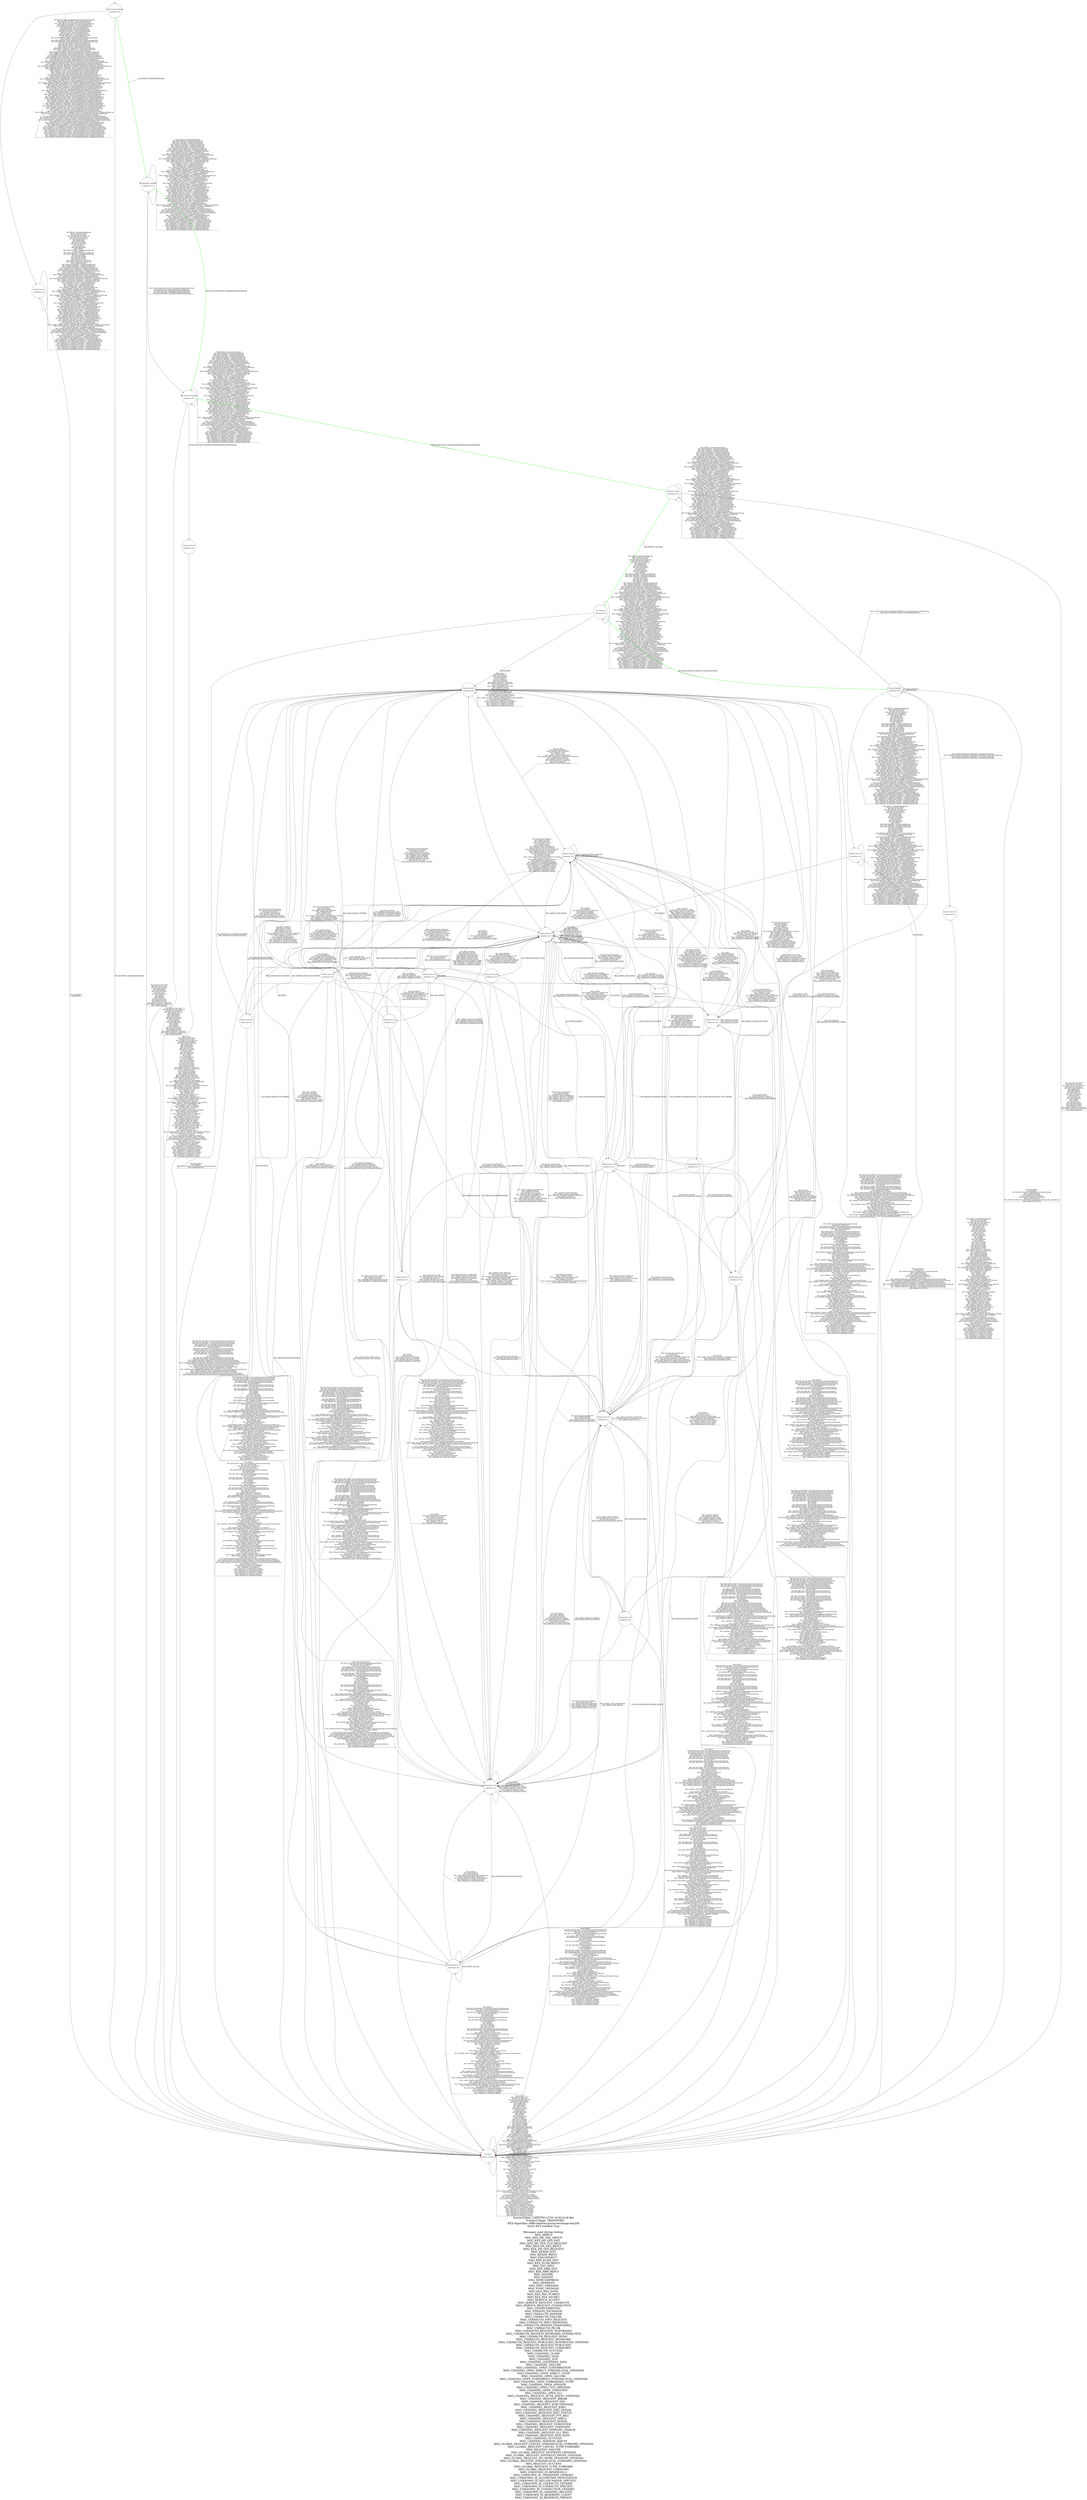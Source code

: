 digraph g {

    labelloc = "b"
    label = "Server/Client: LANCOM LCOS 10.90.0126 Rel
    Protocol Stage: TRANSPORT
KEX Algorithm: diffie-hellman-group-exchange-sha256
Strict KEX enabled: true

 Messages used during testing: 
MSG_DEBUG
MSG_KEX_DH_GEX_GROUP
MSG_KEX_DH_GEX_INIT
MSG_KEX_DH_GEX_OLD_REQUEST
MSG_KEX_DH_GEX_REPLY
MSG_KEX_DH_GEX_REQUEST
MSG_KEXDH_INIT
MSG_KEXDH_REPLY
MSG_DISCONNECT
MSG_KEX_ECDH_INIT
MSG_KEX_ECDH_REPLY
MSG_EXT_INFO
MSG_KEX_HBR_INIT
MSG_KEX_HBR_REPLY
MSG_IGNORE
MSG_KEXINIT
MSG_NEWCOMPRESS
MSG_NEWKEYS
MSG_PING_OPENSSH
MSG_PONG_OPENSSH
MSG_KEX_RSA_DONE
MSG_KEX_RSA_PUBKEY
MSG_KEX_RSA_SECRET
MSG_SERVICE_ACCEPT
MSG_SERVICE_REQUEST_USERAUTH
MSG_SERVICE_REQUEST_CONNECTION
MSG_UNIMPLEMENTED
MSG_VERSION_EXCHANGE
MSG_USERAUTH_BANNER
MSG_USERAUTH_FAILURE
MSG_USERAUTH_INFO_REQUEST
MSG_USERAUTH_INFO_RESPONSE
MSG_USERAUTH_PASSWD_CHANGEREQ
MSG_USERAUTH_PK_OK
MSG_USERAUTH_REQUEST_HOSTBASED
MSG_USERAUTH_REQUEST_KEYBOARD_INTERACTIVE
MSG_USERAUTH_REQUEST_NONE
MSG_USERAUTH_REQUEST_PASSWORD
MSG_USERAUTH_REQUEST_PUBLICKEY_HOSTBOUND_OPENSSH
MSG_USERAUTH_REQUEST_PUBLICKEY
MSG_USERAUTH_REQUEST_UNKNOWN
MSG_USERAUTH_SUCCESS
MSG_CHANNEL_CLOSE
MSG_CHANNEL_DATA
MSG_CHANNEL_EOF
MSG_CHANNEL_EXTENDED_DATA
MSG_CHANNEL_FAILURE
MSG_CHANNEL_OPEN_CONFIRMATION
MSG_CHANNEL_OPEN_DIRECT_STREAMLOCAL_OPENSSH
MSG_CHANNEL_OPEN_DIRECT_TCPIP
MSG_CHANNEL_OPEN_FAILURE
MSG_CHANNEL_OPEN_FORWARDED_STREAMLOCAL_OPENSSH
MSG_CHANNEL_OPEN_FORWARDED_TCPIP
MSG_CHANNEL_OPEN_SESSION
MSG_CHANNEL_OPEN_TUN_OPENSSH
MSG_CHANNEL_OPEN_UNKNOWN
MSG_CHANNEL_OPEN_X11
MSG_CHANNEL_REQUEST_AUTH_AGENT_OPENSSH
MSG_CHANNEL_REQUEST_BREAK
MSG_CHANNEL_REQUEST_ENV
MSG_CHANNEL_REQUEST_EOW_OPENSSH
MSG_CHANNEL_REQUEST_EXEC
MSG_CHANNEL_REQUEST_EXIT_SIGNAL
MSG_CHANNEL_REQUEST_EXIT_STATUS
MSG_CHANNEL_REQUEST_PTY_REQ
MSG_CHANNEL_REQUEST_SHELL
MSG_CHANNEL_REQUEST_SIGNAL
MSG_CHANNEL_REQUEST_SUBSYSTEM
MSG_CHANNEL_REQUEST_UNKNOWN
MSG_CHANNEL_REQUEST_WINDOW_CHANGE
MSG_CHANNEL_REQUEST_X11_REQ
MSG_CHANNEL_REQUEST_XON_XOFF
MSG_CHANNEL_SUCCESS
MSG_CHANNEL_WINDOW_ADJUST
MSG_GLOBAL_REQUEST_CANCEL_STREAMLOCAL_FORWARD_OPENSSH
MSG_GLOBAL_REQUEST_CANCEL_TCPIP_FORWARD
MSG_REQUEST_FAILURE
MSG_GLOBAL_REQUEST_HOSTKEYS_OPENSSH
MSG_GLOBAL_REQUEST_HOSTKEYS_PROVE_OPENSSH
MSG_GLOBAL_REQUEST_NO_MORE_SESSIONS_OPENSSH
MSG_GLOBAL_REQUEST_STREAMLOCAL_FORWARD_OPENSSH
MSG_REQUEST_SUCCESS
MSG_GLOBAL_REQUEST_TCPIP_FORWARD
MSG_GLOBAL_REQUEST_UNKNOWN
MSG_UNKNOWN_ID_RESERVED_0
MSG_UNKNOWN_ID_TRANSPORT_GENERIC
MSG_UNKNOWN_ID_ALGORITHM_NEGOTIATION
MSG_UNKNOWN_ID_KEY_EXCHANGE_SPECIFIC
MSG_UNKNOWN_ID_USERAUTH_GENERIC
MSG_UNKNOWN_ID_USERAUTH_SPECIFIC
MSG_UNKNOWN_ID_CONNECTION_GENERIC
MSG_UNKNOWN_ID_CHANNEL_RELATED
MSG_UNKNOWN_ID_RESERVED_CLIENT
MSG_UNKNOWN_ID_RESERVED_PRIVATE
"
    fontsize = 30
    edge[decorate="true"]

	s0 [shape="circle" width="2.3" label="Protocol Version Exchanged

SocketState: [UP]" fixedsize="true" height="2.3"];
	s1 [shape="circle" width="2.3" label="Unknown State (s1)

SocketState: [UP]" fixedsize="true" height="2.3"];
	s2 [shape="circle" color="RED" width="2.3" label="TCP Closed

SocketState: [CLOSED, UP]" fixedsize="true" height="2.3"];
	s3 [shape="circle" width="2.3" label="KEX: Algorithms Negotiated

SocketState: [UP]" fixedsize="true" height="2.3"];
	s4 [shape="circle" width="2.3" label="KEX: DH Group Negotiated

SocketState: [UP]" fixedsize="true" height="2.3"];
	s5 [shape="circle" width="2.3" label="Unknown State (s5)

SocketState: [UP]" fixedsize="true" height="2.3"];
	s6 [shape="circle" width="2.3" label="KEX: Keys Derived

SocketState: [UP]" fixedsize="true" height="2.3"];
	s7 [shape="circle" width="2.3" label="KEX Completed

SocketState: [UP]" fixedsize="true" height="2.3"];
	s8 [shape="circle" width="2.3" label="Unknown State (s8)

SocketState: [UP]" fixedsize="true" height="2.3"];
	s9 [shape="circle" width="2.3" label="Unknown State (s9)

SocketState: [UP]" fixedsize="true" height="2.3"];
	s10 [shape="circle" width="2.3" label="Protocol Completed

SocketState: [UP]" fixedsize="true" height="2.3"];
	s11 [shape="circle" width="2.3" label="Unknown State (s11)

SocketState: [UP]" fixedsize="true" height="2.3"];
	s12 [shape="circle" width="2.3" label="Unknown State (s12)

SocketState: [UP]" fixedsize="true" height="2.3"];
	s13 [shape="circle" width="2.3" label="Unknown State (s13)

SocketState: [UP]" fixedsize="true" height="2.3"];
	s14 [shape="circle" width="2.3" label="Unknown State (s14)

SocketState: [UP]" fixedsize="true" height="2.3"];
	s15 [shape="circle" width="2.3" label="Unknown State (s15)

SocketState: [UP]" fixedsize="true" height="2.3"];
	s16 [shape="circle" width="2.3" label="Unknown State (s16)

SocketState: [UP]" fixedsize="true" height="2.3"];
	s17 [shape="circle" width="2.3" label="Unknown State (s17)

SocketState: [UP]" fixedsize="true" height="2.3"];
	s18 [shape="circle" width="2.3" label="Unknown State (s18)

SocketState: [UP]" fixedsize="true" height="2.3"];
	s19 [shape="circle" width="2.3" label="Unknown State (s19)

SocketState: [UP]" fixedsize="true" height="2.3"];
	s20 [shape="circle" width="2.3" label="Unknown State (s20)

SocketState: [UP]" fixedsize="true" height="2.3"];
	s21 [shape="circle" width="2.3" label="Unknown State (s21)

SocketState: [UP]" fixedsize="true" height="2.3"];
	s22 [shape="circle" width="2.3" label="Unknown State (s22)

SocketState: [UP]" fixedsize="true" height="2.3"];
	s23 [shape="circle" width="2.3" label="Unknown State (s23)

SocketState: [UP]" fixedsize="true" height="2.3"];
	s24 [shape="circle" width="2.3" label="Unknown State (s24)

SocketState: [UP]" fixedsize="true" height="2.3"];
	s25 [shape="circle" width="2.3" label="Unknown State (s25)

SocketState: [UP]" fixedsize="true" height="2.3"];
	s26 [shape="circle" width="2.3" label="Unknown State (s26)

SocketState: [UP]" fixedsize="true" height="2.3"];
	s27 [shape="circle" width="2.3" label="Unknown State (s27)

SocketState: [UP]" fixedsize="true" height="2.3"];
	s28 [shape="circle" width="2.3" label="Unknown State (s28)

SocketState: [UP]" fixedsize="true" height="2.3"];
	s0 -> s1 [label="MSG_DEBUG / KeyExchangeInitMessage,UnimplementedMessage
MSG_KEX_DH_GEX_GROUP / KeyExchangeInitMessage
MSG_KEX_DH_GEX_INIT / KeyExchangeInitMessage
MSG_KEX_DH_GEX_OLD_REQUEST / KeyExchangeInitMessage
MSG_KEX_DH_GEX_REPLY / KeyExchangeInitMessage
MSG_KEX_DH_GEX_REQUEST / KeyExchangeInitMessage
MSG_KEXDH_INIT / KeyExchangeInitMessage
MSG_KEXDH_REPLY / KeyExchangeInitMessage
MSG_KEX_ECDH_INIT / KeyExchangeInitMessage
MSG_KEX_ECDH_REPLY / KeyExchangeInitMessage
MSG_EXT_INFO / KeyExchangeInitMessage
MSG_KEX_HBR_INIT / KeyExchangeInitMessage
MSG_KEX_HBR_REPLY / KeyExchangeInitMessage
MSG_IGNORE / KeyExchangeInitMessage
MSG_NEWCOMPRESS / KeyExchangeInitMessage,UnimplementedMessage
MSG_NEWKEYS / KeyExchangeInitMessage
MSG_PING_OPENSSH / KeyExchangeInitMessage,UnimplementedMessage
MSG_PONG_OPENSSH / KeyExchangeInitMessage,UnimplementedMessage
MSG_KEX_RSA_DONE / KeyExchangeInitMessage
MSG_KEX_RSA_PUBKEY / KeyExchangeInitMessage
MSG_KEX_RSA_SECRET / KeyExchangeInitMessage
MSG_SERVICE_ACCEPT / KeyExchangeInitMessage
MSG_SERVICE_REQUEST_USERAUTH / KeyExchangeInitMessage
MSG_SERVICE_REQUEST_CONNECTION / KeyExchangeInitMessage
MSG_UNIMPLEMENTED / KeyExchangeInitMessage
MSG_VERSION_EXCHANGE / KeyExchangeInitMessage,UnimplementedMessage
MSG_USERAUTH_BANNER / KeyExchangeInitMessage,UnimplementedMessage
MSG_USERAUTH_FAILURE / KeyExchangeInitMessage,UnimplementedMessage
MSG_USERAUTH_INFO_REQUEST / KeyExchangeInitMessage,UnimplementedMessage
MSG_USERAUTH_INFO_RESPONSE / KeyExchangeInitMessage,UnimplementedMessage
MSG_USERAUTH_PASSWD_CHANGEREQ / KeyExchangeInitMessage,UnimplementedMessage
MSG_USERAUTH_PK_OK / KeyExchangeInitMessage,UnimplementedMessage
MSG_USERAUTH_REQUEST_HOSTBASED / KeyExchangeInitMessage,UnimplementedMessage
MSG_USERAUTH_REQUEST_KEYBOARD_INTERACTIVE / KeyExchangeInitMessage,UnimplementedMessage
MSG_USERAUTH_REQUEST_NONE / KeyExchangeInitMessage,UnimplementedMessage
MSG_USERAUTH_REQUEST_PASSWORD / KeyExchangeInitMessage,UnimplementedMessage
MSG_USERAUTH_REQUEST_PUBLICKEY_HOSTBOUND_OPENSSH / KeyExchangeInitMessage,UnimplementedMessage
MSG_USERAUTH_REQUEST_PUBLICKEY / KeyExchangeInitMessage,UnimplementedMessage
MSG_USERAUTH_REQUEST_UNKNOWN / KeyExchangeInitMessage,UnimplementedMessage
MSG_USERAUTH_SUCCESS / KeyExchangeInitMessage,UnimplementedMessage
MSG_CHANNEL_CLOSE / KeyExchangeInitMessage,UnimplementedMessage
MSG_CHANNEL_DATA / KeyExchangeInitMessage,UnimplementedMessage
MSG_CHANNEL_EOF / KeyExchangeInitMessage,UnimplementedMessage
MSG_CHANNEL_EXTENDED_DATA / KeyExchangeInitMessage,UnimplementedMessage
MSG_CHANNEL_FAILURE / KeyExchangeInitMessage,UnimplementedMessage
MSG_CHANNEL_OPEN_CONFIRMATION / KeyExchangeInitMessage,UnimplementedMessage
MSG_CHANNEL_OPEN_DIRECT_STREAMLOCAL_OPENSSH / KeyExchangeInitMessage,UnimplementedMessage
MSG_CHANNEL_OPEN_DIRECT_TCPIP / KeyExchangeInitMessage,UnimplementedMessage
MSG_CHANNEL_OPEN_FAILURE / KeyExchangeInitMessage,UnimplementedMessage
MSG_CHANNEL_OPEN_FORWARDED_STREAMLOCAL_OPENSSH / KeyExchangeInitMessage,UnimplementedMessage
MSG_CHANNEL_OPEN_FORWARDED_TCPIP / KeyExchangeInitMessage,UnimplementedMessage
MSG_CHANNEL_OPEN_SESSION / KeyExchangeInitMessage,UnimplementedMessage
MSG_CHANNEL_OPEN_TUN_OPENSSH / KeyExchangeInitMessage,UnimplementedMessage
MSG_CHANNEL_OPEN_UNKNOWN / KeyExchangeInitMessage,UnimplementedMessage
MSG_CHANNEL_OPEN_X11 / KeyExchangeInitMessage,UnimplementedMessage
MSG_CHANNEL_REQUEST_AUTH_AGENT_OPENSSH / KeyExchangeInitMessage,UnimplementedMessage
MSG_CHANNEL_REQUEST_BREAK / KeyExchangeInitMessage,UnimplementedMessage
MSG_CHANNEL_REQUEST_ENV / KeyExchangeInitMessage,UnimplementedMessage
MSG_CHANNEL_REQUEST_EOW_OPENSSH / KeyExchangeInitMessage,UnimplementedMessage
MSG_CHANNEL_REQUEST_EXEC / KeyExchangeInitMessage,UnimplementedMessage
MSG_CHANNEL_REQUEST_EXIT_SIGNAL / KeyExchangeInitMessage,UnimplementedMessage
MSG_CHANNEL_REQUEST_EXIT_STATUS / KeyExchangeInitMessage,UnimplementedMessage
MSG_CHANNEL_REQUEST_PTY_REQ / KeyExchangeInitMessage,UnimplementedMessage
MSG_CHANNEL_REQUEST_SHELL / KeyExchangeInitMessage,UnimplementedMessage
MSG_CHANNEL_REQUEST_SIGNAL / KeyExchangeInitMessage,UnimplementedMessage
MSG_CHANNEL_REQUEST_SUBSYSTEM / KeyExchangeInitMessage,UnimplementedMessage
MSG_CHANNEL_REQUEST_UNKNOWN / KeyExchangeInitMessage,UnimplementedMessage
MSG_CHANNEL_REQUEST_WINDOW_CHANGE / KeyExchangeInitMessage,UnimplementedMessage
MSG_CHANNEL_REQUEST_X11_REQ / KeyExchangeInitMessage,UnimplementedMessage
MSG_CHANNEL_REQUEST_XON_XOFF / KeyExchangeInitMessage,UnimplementedMessage
MSG_CHANNEL_SUCCESS / KeyExchangeInitMessage,UnimplementedMessage
MSG_CHANNEL_WINDOW_ADJUST / KeyExchangeInitMessage,UnimplementedMessage
MSG_GLOBAL_REQUEST_CANCEL_STREAMLOCAL_FORWARD_OPENSSH / KeyExchangeInitMessage,UnimplementedMessage
MSG_GLOBAL_REQUEST_CANCEL_TCPIP_FORWARD / KeyExchangeInitMessage,UnimplementedMessage
MSG_REQUEST_FAILURE / KeyExchangeInitMessage,UnimplementedMessage
MSG_GLOBAL_REQUEST_HOSTKEYS_OPENSSH / KeyExchangeInitMessage,UnimplementedMessage
MSG_GLOBAL_REQUEST_HOSTKEYS_PROVE_OPENSSH / KeyExchangeInitMessage,UnimplementedMessage
MSG_GLOBAL_REQUEST_NO_MORE_SESSIONS_OPENSSH / KeyExchangeInitMessage,UnimplementedMessage
MSG_GLOBAL_REQUEST_STREAMLOCAL_FORWARD_OPENSSH / KeyExchangeInitMessage,UnimplementedMessage
MSG_REQUEST_SUCCESS / KeyExchangeInitMessage,UnimplementedMessage
MSG_GLOBAL_REQUEST_TCPIP_FORWARD / KeyExchangeInitMessage,UnimplementedMessage
MSG_GLOBAL_REQUEST_UNKNOWN / KeyExchangeInitMessage,UnimplementedMessage
MSG_UNKNOWN_ID_RESERVED_0 / KeyExchangeInitMessage,UnimplementedMessage
MSG_UNKNOWN_ID_TRANSPORT_GENERIC / KeyExchangeInitMessage,UnimplementedMessage
MSG_UNKNOWN_ID_ALGORITHM_NEGOTIATION / KeyExchangeInitMessage,UnimplementedMessage
MSG_UNKNOWN_ID_KEY_EXCHANGE_SPECIFIC / KeyExchangeInitMessage,UnimplementedMessage
MSG_UNKNOWN_ID_USERAUTH_GENERIC / KeyExchangeInitMessage,UnimplementedMessage
MSG_UNKNOWN_ID_USERAUTH_SPECIFIC / KeyExchangeInitMessage,UnimplementedMessage
MSG_UNKNOWN_ID_CONNECTION_GENERIC / KeyExchangeInitMessage,UnimplementedMessage
MSG_UNKNOWN_ID_CHANNEL_RELATED / KeyExchangeInitMessage,UnimplementedMessage
MSG_UNKNOWN_ID_RESERVED_CLIENT / KeyExchangeInitMessage,UnimplementedMessage
MSG_UNKNOWN_ID_RESERVED_PRIVATE / KeyExchangeInitMessage,UnimplementedMessage"];
	s0 -> s2 [label="MSG_DISCONNECT / KeyExchangeInitMessage"];
	s0 -> s3 [color="GREEN" style="bold" label="MSG_KEXINIT / KeyExchangeInitMessage"];
	s1 -> s1 [label="MSG_DEBUG / UnimplementedMessage
MSG_KEX_DH_GEX_GROUP
MSG_KEX_DH_GEX_INIT
MSG_KEX_DH_GEX_OLD_REQUEST
MSG_KEX_DH_GEX_REPLY
MSG_KEX_DH_GEX_REQUEST
MSG_KEXDH_INIT
MSG_KEXDH_REPLY
MSG_KEX_ECDH_INIT
MSG_KEX_ECDH_REPLY
MSG_EXT_INFO
MSG_KEX_HBR_INIT
MSG_KEX_HBR_REPLY
MSG_IGNORE
MSG_NEWCOMPRESS / UnimplementedMessage
MSG_NEWKEYS
MSG_PING_OPENSSH / UnimplementedMessage
MSG_PONG_OPENSSH / UnimplementedMessage
MSG_KEX_RSA_DONE
MSG_KEX_RSA_PUBKEY
MSG_KEX_RSA_SECRET
MSG_SERVICE_ACCEPT
MSG_SERVICE_REQUEST_USERAUTH
MSG_SERVICE_REQUEST_CONNECTION
MSG_UNIMPLEMENTED
MSG_VERSION_EXCHANGE / UnimplementedMessage
MSG_USERAUTH_BANNER / UnimplementedMessage
MSG_USERAUTH_FAILURE / UnimplementedMessage
MSG_USERAUTH_INFO_REQUEST / UnimplementedMessage
MSG_USERAUTH_INFO_RESPONSE / UnimplementedMessage
MSG_USERAUTH_PASSWD_CHANGEREQ / UnimplementedMessage
MSG_USERAUTH_PK_OK / UnimplementedMessage
MSG_USERAUTH_REQUEST_HOSTBASED / UnimplementedMessage
MSG_USERAUTH_REQUEST_KEYBOARD_INTERACTIVE / UnimplementedMessage
MSG_USERAUTH_REQUEST_NONE / UnimplementedMessage
MSG_USERAUTH_REQUEST_PASSWORD / UnimplementedMessage
MSG_USERAUTH_REQUEST_PUBLICKEY_HOSTBOUND_OPENSSH / UnimplementedMessage
MSG_USERAUTH_REQUEST_PUBLICKEY / UnimplementedMessage
MSG_USERAUTH_REQUEST_UNKNOWN / UnimplementedMessage
MSG_USERAUTH_SUCCESS / UnimplementedMessage
MSG_CHANNEL_CLOSE / UnimplementedMessage
MSG_CHANNEL_DATA / UnimplementedMessage
MSG_CHANNEL_EOF / UnimplementedMessage
MSG_CHANNEL_EXTENDED_DATA / UnimplementedMessage
MSG_CHANNEL_FAILURE / UnimplementedMessage
MSG_CHANNEL_OPEN_CONFIRMATION / UnimplementedMessage
MSG_CHANNEL_OPEN_DIRECT_STREAMLOCAL_OPENSSH / UnimplementedMessage
MSG_CHANNEL_OPEN_DIRECT_TCPIP / UnimplementedMessage
MSG_CHANNEL_OPEN_FAILURE / UnimplementedMessage
MSG_CHANNEL_OPEN_FORWARDED_STREAMLOCAL_OPENSSH / UnimplementedMessage
MSG_CHANNEL_OPEN_FORWARDED_TCPIP / UnimplementedMessage
MSG_CHANNEL_OPEN_SESSION / UnimplementedMessage
MSG_CHANNEL_OPEN_TUN_OPENSSH / UnimplementedMessage
MSG_CHANNEL_OPEN_UNKNOWN / UnimplementedMessage
MSG_CHANNEL_OPEN_X11 / UnimplementedMessage
MSG_CHANNEL_REQUEST_AUTH_AGENT_OPENSSH / UnimplementedMessage
MSG_CHANNEL_REQUEST_BREAK / UnimplementedMessage
MSG_CHANNEL_REQUEST_ENV / UnimplementedMessage
MSG_CHANNEL_REQUEST_EOW_OPENSSH / UnimplementedMessage
MSG_CHANNEL_REQUEST_EXEC / UnimplementedMessage
MSG_CHANNEL_REQUEST_EXIT_SIGNAL / UnimplementedMessage
MSG_CHANNEL_REQUEST_EXIT_STATUS / UnimplementedMessage
MSG_CHANNEL_REQUEST_PTY_REQ / UnimplementedMessage
MSG_CHANNEL_REQUEST_SHELL / UnimplementedMessage
MSG_CHANNEL_REQUEST_SIGNAL / UnimplementedMessage
MSG_CHANNEL_REQUEST_SUBSYSTEM / UnimplementedMessage
MSG_CHANNEL_REQUEST_UNKNOWN / UnimplementedMessage
MSG_CHANNEL_REQUEST_WINDOW_CHANGE / UnimplementedMessage
MSG_CHANNEL_REQUEST_X11_REQ / UnimplementedMessage
MSG_CHANNEL_REQUEST_XON_XOFF / UnimplementedMessage
MSG_CHANNEL_SUCCESS / UnimplementedMessage
MSG_CHANNEL_WINDOW_ADJUST / UnimplementedMessage
MSG_GLOBAL_REQUEST_CANCEL_STREAMLOCAL_FORWARD_OPENSSH / UnimplementedMessage
MSG_GLOBAL_REQUEST_CANCEL_TCPIP_FORWARD / UnimplementedMessage
MSG_REQUEST_FAILURE / UnimplementedMessage
MSG_GLOBAL_REQUEST_HOSTKEYS_OPENSSH / UnimplementedMessage
MSG_GLOBAL_REQUEST_HOSTKEYS_PROVE_OPENSSH / UnimplementedMessage
MSG_GLOBAL_REQUEST_NO_MORE_SESSIONS_OPENSSH / UnimplementedMessage
MSG_GLOBAL_REQUEST_STREAMLOCAL_FORWARD_OPENSSH / UnimplementedMessage
MSG_REQUEST_SUCCESS / UnimplementedMessage
MSG_GLOBAL_REQUEST_TCPIP_FORWARD / UnimplementedMessage
MSG_GLOBAL_REQUEST_UNKNOWN / UnimplementedMessage
MSG_UNKNOWN_ID_RESERVED_0 / UnimplementedMessage
MSG_UNKNOWN_ID_TRANSPORT_GENERIC / UnimplementedMessage
MSG_UNKNOWN_ID_ALGORITHM_NEGOTIATION / UnimplementedMessage
MSG_UNKNOWN_ID_KEY_EXCHANGE_SPECIFIC / UnimplementedMessage
MSG_UNKNOWN_ID_USERAUTH_GENERIC / UnimplementedMessage
MSG_UNKNOWN_ID_USERAUTH_SPECIFIC / UnimplementedMessage
MSG_UNKNOWN_ID_CONNECTION_GENERIC / UnimplementedMessage
MSG_UNKNOWN_ID_CHANNEL_RELATED / UnimplementedMessage
MSG_UNKNOWN_ID_RESERVED_CLIENT / UnimplementedMessage
MSG_UNKNOWN_ID_RESERVED_PRIVATE / UnimplementedMessage"];
	s1 -> s2 [label="MSG_DISCONNECT
MSG_KEXINIT"];
	s2 -> s2 [label="MSG_DEBUG
MSG_KEX_DH_GEX_GROUP
MSG_KEX_DH_GEX_INIT
MSG_KEX_DH_GEX_OLD_REQUEST
MSG_KEX_DH_GEX_REPLY
MSG_KEX_DH_GEX_REQUEST
MSG_KEXDH_INIT
MSG_KEXDH_REPLY
MSG_DISCONNECT
MSG_KEX_ECDH_INIT
MSG_KEX_ECDH_REPLY
MSG_EXT_INFO
MSG_KEX_HBR_INIT
MSG_KEX_HBR_REPLY
MSG_IGNORE
MSG_KEXINIT
MSG_NEWCOMPRESS
MSG_NEWKEYS
MSG_PING_OPENSSH
MSG_PONG_OPENSSH
MSG_KEX_RSA_DONE
MSG_KEX_RSA_PUBKEY
MSG_KEX_RSA_SECRET
MSG_SERVICE_ACCEPT
MSG_SERVICE_REQUEST_USERAUTH
MSG_SERVICE_REQUEST_CONNECTION
MSG_UNIMPLEMENTED
MSG_VERSION_EXCHANGE
MSG_USERAUTH_BANNER
MSG_USERAUTH_FAILURE
MSG_USERAUTH_INFO_REQUEST
MSG_USERAUTH_INFO_RESPONSE
MSG_USERAUTH_PASSWD_CHANGEREQ
MSG_USERAUTH_PK_OK
MSG_USERAUTH_REQUEST_HOSTBASED
MSG_USERAUTH_REQUEST_KEYBOARD_INTERACTIVE
MSG_USERAUTH_REQUEST_NONE
MSG_USERAUTH_REQUEST_PASSWORD
MSG_USERAUTH_REQUEST_PUBLICKEY_HOSTBOUND_OPENSSH
MSG_USERAUTH_REQUEST_PUBLICKEY
MSG_USERAUTH_REQUEST_UNKNOWN
MSG_USERAUTH_SUCCESS
MSG_CHANNEL_CLOSE
MSG_CHANNEL_DATA
MSG_CHANNEL_EOF
MSG_CHANNEL_EXTENDED_DATA
MSG_CHANNEL_FAILURE
MSG_CHANNEL_OPEN_CONFIRMATION
MSG_CHANNEL_OPEN_DIRECT_STREAMLOCAL_OPENSSH
MSG_CHANNEL_OPEN_DIRECT_TCPIP
MSG_CHANNEL_OPEN_FAILURE
MSG_CHANNEL_OPEN_FORWARDED_STREAMLOCAL_OPENSSH
MSG_CHANNEL_OPEN_FORWARDED_TCPIP
MSG_CHANNEL_OPEN_SESSION
MSG_CHANNEL_OPEN_TUN_OPENSSH
MSG_CHANNEL_OPEN_UNKNOWN
MSG_CHANNEL_OPEN_X11
MSG_CHANNEL_REQUEST_AUTH_AGENT_OPENSSH
MSG_CHANNEL_REQUEST_BREAK
MSG_CHANNEL_REQUEST_ENV
MSG_CHANNEL_REQUEST_EOW_OPENSSH
MSG_CHANNEL_REQUEST_EXEC
MSG_CHANNEL_REQUEST_EXIT_SIGNAL
MSG_CHANNEL_REQUEST_EXIT_STATUS
MSG_CHANNEL_REQUEST_PTY_REQ
MSG_CHANNEL_REQUEST_SHELL
MSG_CHANNEL_REQUEST_SIGNAL
MSG_CHANNEL_REQUEST_SUBSYSTEM
MSG_CHANNEL_REQUEST_UNKNOWN
MSG_CHANNEL_REQUEST_WINDOW_CHANGE
MSG_CHANNEL_REQUEST_X11_REQ
MSG_CHANNEL_REQUEST_XON_XOFF
MSG_CHANNEL_SUCCESS
MSG_CHANNEL_WINDOW_ADJUST
MSG_GLOBAL_REQUEST_CANCEL_STREAMLOCAL_FORWARD_OPENSSH
MSG_GLOBAL_REQUEST_CANCEL_TCPIP_FORWARD
MSG_REQUEST_FAILURE
MSG_GLOBAL_REQUEST_HOSTKEYS_OPENSSH
MSG_GLOBAL_REQUEST_HOSTKEYS_PROVE_OPENSSH
MSG_GLOBAL_REQUEST_NO_MORE_SESSIONS_OPENSSH
MSG_GLOBAL_REQUEST_STREAMLOCAL_FORWARD_OPENSSH
MSG_REQUEST_SUCCESS
MSG_GLOBAL_REQUEST_TCPIP_FORWARD
MSG_GLOBAL_REQUEST_UNKNOWN
MSG_UNKNOWN_ID_RESERVED_0
MSG_UNKNOWN_ID_TRANSPORT_GENERIC
MSG_UNKNOWN_ID_ALGORITHM_NEGOTIATION
MSG_UNKNOWN_ID_KEY_EXCHANGE_SPECIFIC
MSG_UNKNOWN_ID_USERAUTH_GENERIC
MSG_UNKNOWN_ID_USERAUTH_SPECIFIC
MSG_UNKNOWN_ID_CONNECTION_GENERIC
MSG_UNKNOWN_ID_CHANNEL_RELATED
MSG_UNKNOWN_ID_RESERVED_CLIENT
MSG_UNKNOWN_ID_RESERVED_PRIVATE"];
	s3 -> s3 [label="MSG_DEBUG / UnimplementedMessage
MSG_NEWCOMPRESS / UnimplementedMessage
MSG_PING_OPENSSH / UnimplementedMessage
MSG_PONG_OPENSSH / UnimplementedMessage
MSG_VERSION_EXCHANGE / UnimplementedMessage
MSG_USERAUTH_BANNER / UnimplementedMessage
MSG_USERAUTH_FAILURE / UnimplementedMessage
MSG_USERAUTH_INFO_REQUEST / UnimplementedMessage
MSG_USERAUTH_INFO_RESPONSE / UnimplementedMessage
MSG_USERAUTH_PASSWD_CHANGEREQ / UnimplementedMessage
MSG_USERAUTH_PK_OK / UnimplementedMessage
MSG_USERAUTH_REQUEST_HOSTBASED / UnimplementedMessage
MSG_USERAUTH_REQUEST_KEYBOARD_INTERACTIVE / UnimplementedMessage
MSG_USERAUTH_REQUEST_NONE / UnimplementedMessage
MSG_USERAUTH_REQUEST_PASSWORD / UnimplementedMessage
MSG_USERAUTH_REQUEST_PUBLICKEY_HOSTBOUND_OPENSSH / UnimplementedMessage
MSG_USERAUTH_REQUEST_PUBLICKEY / UnimplementedMessage
MSG_USERAUTH_REQUEST_UNKNOWN / UnimplementedMessage
MSG_USERAUTH_SUCCESS / UnimplementedMessage
MSG_CHANNEL_CLOSE / UnimplementedMessage
MSG_CHANNEL_DATA / UnimplementedMessage
MSG_CHANNEL_EOF / UnimplementedMessage
MSG_CHANNEL_EXTENDED_DATA / UnimplementedMessage
MSG_CHANNEL_FAILURE / UnimplementedMessage
MSG_CHANNEL_OPEN_CONFIRMATION / UnimplementedMessage
MSG_CHANNEL_OPEN_DIRECT_STREAMLOCAL_OPENSSH / UnimplementedMessage
MSG_CHANNEL_OPEN_DIRECT_TCPIP / UnimplementedMessage
MSG_CHANNEL_OPEN_FAILURE / UnimplementedMessage
MSG_CHANNEL_OPEN_FORWARDED_STREAMLOCAL_OPENSSH / UnimplementedMessage
MSG_CHANNEL_OPEN_FORWARDED_TCPIP / UnimplementedMessage
MSG_CHANNEL_OPEN_SESSION / UnimplementedMessage
MSG_CHANNEL_OPEN_TUN_OPENSSH / UnimplementedMessage
MSG_CHANNEL_OPEN_UNKNOWN / UnimplementedMessage
MSG_CHANNEL_OPEN_X11 / UnimplementedMessage
MSG_CHANNEL_REQUEST_AUTH_AGENT_OPENSSH / UnimplementedMessage
MSG_CHANNEL_REQUEST_BREAK / UnimplementedMessage
MSG_CHANNEL_REQUEST_ENV / UnimplementedMessage
MSG_CHANNEL_REQUEST_EOW_OPENSSH / UnimplementedMessage
MSG_CHANNEL_REQUEST_EXEC / UnimplementedMessage
MSG_CHANNEL_REQUEST_EXIT_SIGNAL / UnimplementedMessage
MSG_CHANNEL_REQUEST_EXIT_STATUS / UnimplementedMessage
MSG_CHANNEL_REQUEST_PTY_REQ / UnimplementedMessage
MSG_CHANNEL_REQUEST_SHELL / UnimplementedMessage
MSG_CHANNEL_REQUEST_SIGNAL / UnimplementedMessage
MSG_CHANNEL_REQUEST_SUBSYSTEM / UnimplementedMessage
MSG_CHANNEL_REQUEST_UNKNOWN / UnimplementedMessage
MSG_CHANNEL_REQUEST_WINDOW_CHANGE / UnimplementedMessage
MSG_CHANNEL_REQUEST_X11_REQ / UnimplementedMessage
MSG_CHANNEL_REQUEST_XON_XOFF / UnimplementedMessage
MSG_CHANNEL_SUCCESS / UnimplementedMessage
MSG_CHANNEL_WINDOW_ADJUST / UnimplementedMessage
MSG_GLOBAL_REQUEST_CANCEL_STREAMLOCAL_FORWARD_OPENSSH / UnimplementedMessage
MSG_GLOBAL_REQUEST_CANCEL_TCPIP_FORWARD / UnimplementedMessage
MSG_REQUEST_FAILURE / UnimplementedMessage
MSG_GLOBAL_REQUEST_HOSTKEYS_OPENSSH / UnimplementedMessage
MSG_GLOBAL_REQUEST_HOSTKEYS_PROVE_OPENSSH / UnimplementedMessage
MSG_GLOBAL_REQUEST_NO_MORE_SESSIONS_OPENSSH / UnimplementedMessage
MSG_GLOBAL_REQUEST_STREAMLOCAL_FORWARD_OPENSSH / UnimplementedMessage
MSG_REQUEST_SUCCESS / UnimplementedMessage
MSG_GLOBAL_REQUEST_TCPIP_FORWARD / UnimplementedMessage
MSG_GLOBAL_REQUEST_UNKNOWN / UnimplementedMessage
MSG_UNKNOWN_ID_RESERVED_0 / UnimplementedMessage
MSG_UNKNOWN_ID_TRANSPORT_GENERIC / UnimplementedMessage
MSG_UNKNOWN_ID_ALGORITHM_NEGOTIATION / UnimplementedMessage
MSG_UNKNOWN_ID_KEY_EXCHANGE_SPECIFIC / UnimplementedMessage
MSG_UNKNOWN_ID_USERAUTH_GENERIC / UnimplementedMessage
MSG_UNKNOWN_ID_USERAUTH_SPECIFIC / UnimplementedMessage
MSG_UNKNOWN_ID_CONNECTION_GENERIC / UnimplementedMessage
MSG_UNKNOWN_ID_CHANNEL_RELATED / UnimplementedMessage
MSG_UNKNOWN_ID_RESERVED_CLIENT / UnimplementedMessage
MSG_UNKNOWN_ID_RESERVED_PRIVATE / UnimplementedMessage"];
	s3 -> s2 [label="MSG_KEX_DH_GEX_GROUP
MSG_KEX_DH_GEX_INIT
MSG_KEX_DH_GEX_REPLY
MSG_KEXDH_REPLY
MSG_DISCONNECT
MSG_KEX_ECDH_REPLY
MSG_EXT_INFO
MSG_KEX_HBR_REPLY
MSG_IGNORE
MSG_KEXINIT
MSG_NEWKEYS
MSG_KEX_RSA_DONE
MSG_KEX_RSA_SECRET
MSG_SERVICE_ACCEPT
MSG_SERVICE_REQUEST_USERAUTH
MSG_SERVICE_REQUEST_CONNECTION
MSG_UNIMPLEMENTED"];
	s3 -> s4 [label="MSG_KEX_DH_GEX_OLD_REQUEST / DhGexKeyExchangeGroupMessage
MSG_KEXDH_INIT / DhGexKeyExchangeGroupMessage
MSG_KEX_ECDH_INIT / DhGexKeyExchangeGroupMessage
MSG_KEX_HBR_INIT / DhGexKeyExchangeGroupMessage
MSG_KEX_RSA_PUBKEY / DhGexKeyExchangeGroupMessage"];
	s3 -> s4 [color="GREEN" style="bold" label="MSG_KEX_DH_GEX_REQUEST / DhGexKeyExchangeGroupMessage"];
	s4 -> s4 [label="MSG_DEBUG / UnimplementedMessage
MSG_NEWCOMPRESS / UnimplementedMessage
MSG_PING_OPENSSH / UnimplementedMessage
MSG_PONG_OPENSSH / UnimplementedMessage
MSG_VERSION_EXCHANGE / UnimplementedMessage
MSG_USERAUTH_BANNER / UnimplementedMessage
MSG_USERAUTH_FAILURE / UnimplementedMessage
MSG_USERAUTH_INFO_REQUEST / UnimplementedMessage
MSG_USERAUTH_INFO_RESPONSE / UnimplementedMessage
MSG_USERAUTH_PASSWD_CHANGEREQ / UnimplementedMessage
MSG_USERAUTH_PK_OK / UnimplementedMessage
MSG_USERAUTH_REQUEST_HOSTBASED / UnimplementedMessage
MSG_USERAUTH_REQUEST_KEYBOARD_INTERACTIVE / UnimplementedMessage
MSG_USERAUTH_REQUEST_NONE / UnimplementedMessage
MSG_USERAUTH_REQUEST_PASSWORD / UnimplementedMessage
MSG_USERAUTH_REQUEST_PUBLICKEY_HOSTBOUND_OPENSSH / UnimplementedMessage
MSG_USERAUTH_REQUEST_PUBLICKEY / UnimplementedMessage
MSG_USERAUTH_REQUEST_UNKNOWN / UnimplementedMessage
MSG_USERAUTH_SUCCESS / UnimplementedMessage
MSG_CHANNEL_CLOSE / UnimplementedMessage
MSG_CHANNEL_DATA / UnimplementedMessage
MSG_CHANNEL_EOF / UnimplementedMessage
MSG_CHANNEL_EXTENDED_DATA / UnimplementedMessage
MSG_CHANNEL_FAILURE / UnimplementedMessage
MSG_CHANNEL_OPEN_CONFIRMATION / UnimplementedMessage
MSG_CHANNEL_OPEN_DIRECT_STREAMLOCAL_OPENSSH / UnimplementedMessage
MSG_CHANNEL_OPEN_DIRECT_TCPIP / UnimplementedMessage
MSG_CHANNEL_OPEN_FAILURE / UnimplementedMessage
MSG_CHANNEL_OPEN_FORWARDED_STREAMLOCAL_OPENSSH / UnimplementedMessage
MSG_CHANNEL_OPEN_FORWARDED_TCPIP / UnimplementedMessage
MSG_CHANNEL_OPEN_SESSION / UnimplementedMessage
MSG_CHANNEL_OPEN_TUN_OPENSSH / UnimplementedMessage
MSG_CHANNEL_OPEN_UNKNOWN / UnimplementedMessage
MSG_CHANNEL_OPEN_X11 / UnimplementedMessage
MSG_CHANNEL_REQUEST_AUTH_AGENT_OPENSSH / UnimplementedMessage
MSG_CHANNEL_REQUEST_BREAK / UnimplementedMessage
MSG_CHANNEL_REQUEST_ENV / UnimplementedMessage
MSG_CHANNEL_REQUEST_EOW_OPENSSH / UnimplementedMessage
MSG_CHANNEL_REQUEST_EXEC / UnimplementedMessage
MSG_CHANNEL_REQUEST_EXIT_SIGNAL / UnimplementedMessage
MSG_CHANNEL_REQUEST_EXIT_STATUS / UnimplementedMessage
MSG_CHANNEL_REQUEST_PTY_REQ / UnimplementedMessage
MSG_CHANNEL_REQUEST_SHELL / UnimplementedMessage
MSG_CHANNEL_REQUEST_SIGNAL / UnimplementedMessage
MSG_CHANNEL_REQUEST_SUBSYSTEM / UnimplementedMessage
MSG_CHANNEL_REQUEST_UNKNOWN / UnimplementedMessage
MSG_CHANNEL_REQUEST_WINDOW_CHANGE / UnimplementedMessage
MSG_CHANNEL_REQUEST_X11_REQ / UnimplementedMessage
MSG_CHANNEL_REQUEST_XON_XOFF / UnimplementedMessage
MSG_CHANNEL_SUCCESS / UnimplementedMessage
MSG_CHANNEL_WINDOW_ADJUST / UnimplementedMessage
MSG_GLOBAL_REQUEST_CANCEL_STREAMLOCAL_FORWARD_OPENSSH / UnimplementedMessage
MSG_GLOBAL_REQUEST_CANCEL_TCPIP_FORWARD / UnimplementedMessage
MSG_REQUEST_FAILURE / UnimplementedMessage
MSG_GLOBAL_REQUEST_HOSTKEYS_OPENSSH / UnimplementedMessage
MSG_GLOBAL_REQUEST_HOSTKEYS_PROVE_OPENSSH / UnimplementedMessage
MSG_GLOBAL_REQUEST_NO_MORE_SESSIONS_OPENSSH / UnimplementedMessage
MSG_GLOBAL_REQUEST_STREAMLOCAL_FORWARD_OPENSSH / UnimplementedMessage
MSG_REQUEST_SUCCESS / UnimplementedMessage
MSG_GLOBAL_REQUEST_TCPIP_FORWARD / UnimplementedMessage
MSG_GLOBAL_REQUEST_UNKNOWN / UnimplementedMessage
MSG_UNKNOWN_ID_RESERVED_0 / UnimplementedMessage
MSG_UNKNOWN_ID_TRANSPORT_GENERIC / UnimplementedMessage
MSG_UNKNOWN_ID_ALGORITHM_NEGOTIATION / UnimplementedMessage
MSG_UNKNOWN_ID_KEY_EXCHANGE_SPECIFIC / UnimplementedMessage
MSG_UNKNOWN_ID_USERAUTH_GENERIC / UnimplementedMessage
MSG_UNKNOWN_ID_USERAUTH_SPECIFIC / UnimplementedMessage
MSG_UNKNOWN_ID_CONNECTION_GENERIC / UnimplementedMessage
MSG_UNKNOWN_ID_CHANNEL_RELATED / UnimplementedMessage
MSG_UNKNOWN_ID_RESERVED_CLIENT / UnimplementedMessage
MSG_UNKNOWN_ID_RESERVED_PRIVATE / UnimplementedMessage"];
	s4 -> s2 [label="MSG_KEX_DH_GEX_GROUP
MSG_KEX_DH_GEX_OLD_REQUEST
MSG_KEX_DH_GEX_REPLY
MSG_KEX_DH_GEX_REQUEST
MSG_KEXDH_INIT
MSG_KEXDH_REPLY
MSG_DISCONNECT
MSG_KEX_ECDH_INIT
MSG_KEX_ECDH_REPLY
MSG_EXT_INFO
MSG_KEX_HBR_INIT
MSG_KEX_HBR_REPLY
MSG_IGNORE
MSG_KEXINIT
MSG_NEWKEYS
MSG_KEX_RSA_PUBKEY
MSG_KEX_RSA_SECRET
MSG_SERVICE_ACCEPT
MSG_SERVICE_REQUEST_USERAUTH
MSG_SERVICE_REQUEST_CONNECTION
MSG_UNIMPLEMENTED"];
	s4 -> s6 [color="GREEN" style="bold" label="MSG_KEX_DH_GEX_INIT / DhGexKeyExchangeReplyMessage,NewKeysMessage"];
	s4 -> s5 [label="MSG_KEX_RSA_DONE / DhGexKeyExchangeReplyMessage,NewKeysMessage"];
	s5 -> s2 [label="MSG_DEBUG
MSG_KEX_DH_GEX_GROUP
MSG_KEX_DH_GEX_INIT
MSG_KEX_DH_GEX_OLD_REQUEST
MSG_KEX_DH_GEX_REPLY
MSG_KEX_DH_GEX_REQUEST
MSG_KEXDH_INIT
MSG_KEXDH_REPLY
MSG_DISCONNECT
MSG_KEX_ECDH_INIT
MSG_KEX_ECDH_REPLY
MSG_EXT_INFO
MSG_KEX_HBR_INIT
MSG_KEX_HBR_REPLY
MSG_IGNORE
MSG_KEXINIT
MSG_NEWCOMPRESS
MSG_NEWKEYS
MSG_PING_OPENSSH
MSG_PONG_OPENSSH
MSG_KEX_RSA_DONE
MSG_KEX_RSA_PUBKEY
MSG_KEX_RSA_SECRET
MSG_SERVICE_ACCEPT
MSG_SERVICE_REQUEST_USERAUTH
MSG_SERVICE_REQUEST_CONNECTION
MSG_UNIMPLEMENTED
MSG_VERSION_EXCHANGE
MSG_USERAUTH_BANNER
MSG_USERAUTH_FAILURE
MSG_USERAUTH_INFO_REQUEST
MSG_USERAUTH_INFO_RESPONSE
MSG_USERAUTH_PASSWD_CHANGEREQ
MSG_USERAUTH_PK_OK
MSG_USERAUTH_REQUEST_HOSTBASED
MSG_USERAUTH_REQUEST_KEYBOARD_INTERACTIVE
MSG_USERAUTH_REQUEST_NONE
MSG_USERAUTH_REQUEST_PASSWORD
MSG_USERAUTH_REQUEST_PUBLICKEY_HOSTBOUND_OPENSSH
MSG_USERAUTH_REQUEST_PUBLICKEY
MSG_USERAUTH_REQUEST_UNKNOWN
MSG_USERAUTH_SUCCESS
MSG_CHANNEL_CLOSE
MSG_CHANNEL_DATA
MSG_CHANNEL_EOF
MSG_CHANNEL_EXTENDED_DATA
MSG_CHANNEL_FAILURE
MSG_CHANNEL_OPEN_CONFIRMATION
MSG_CHANNEL_OPEN_DIRECT_STREAMLOCAL_OPENSSH
MSG_CHANNEL_OPEN_DIRECT_TCPIP
MSG_CHANNEL_OPEN_FAILURE
MSG_CHANNEL_OPEN_FORWARDED_STREAMLOCAL_OPENSSH
MSG_CHANNEL_OPEN_FORWARDED_TCPIP
MSG_CHANNEL_OPEN_SESSION
MSG_CHANNEL_OPEN_TUN_OPENSSH
MSG_CHANNEL_OPEN_UNKNOWN
MSG_CHANNEL_OPEN_X11
MSG_CHANNEL_REQUEST_AUTH_AGENT_OPENSSH
MSG_CHANNEL_REQUEST_BREAK
MSG_CHANNEL_REQUEST_ENV
MSG_CHANNEL_REQUEST_EOW_OPENSSH
MSG_CHANNEL_REQUEST_EXEC
MSG_CHANNEL_REQUEST_EXIT_SIGNAL
MSG_CHANNEL_REQUEST_EXIT_STATUS
MSG_CHANNEL_REQUEST_PTY_REQ
MSG_CHANNEL_REQUEST_SHELL
MSG_CHANNEL_REQUEST_SIGNAL
MSG_CHANNEL_REQUEST_SUBSYSTEM
MSG_CHANNEL_REQUEST_UNKNOWN
MSG_CHANNEL_REQUEST_WINDOW_CHANGE
MSG_CHANNEL_REQUEST_X11_REQ
MSG_CHANNEL_REQUEST_XON_XOFF
MSG_CHANNEL_SUCCESS
MSG_CHANNEL_WINDOW_ADJUST
MSG_GLOBAL_REQUEST_CANCEL_STREAMLOCAL_FORWARD_OPENSSH
MSG_GLOBAL_REQUEST_CANCEL_TCPIP_FORWARD
MSG_REQUEST_FAILURE
MSG_GLOBAL_REQUEST_HOSTKEYS_OPENSSH
MSG_GLOBAL_REQUEST_HOSTKEYS_PROVE_OPENSSH
MSG_GLOBAL_REQUEST_NO_MORE_SESSIONS_OPENSSH
MSG_GLOBAL_REQUEST_STREAMLOCAL_FORWARD_OPENSSH
MSG_REQUEST_SUCCESS
MSG_GLOBAL_REQUEST_TCPIP_FORWARD
MSG_GLOBAL_REQUEST_UNKNOWN
MSG_UNKNOWN_ID_RESERVED_0
MSG_UNKNOWN_ID_TRANSPORT_GENERIC
MSG_UNKNOWN_ID_ALGORITHM_NEGOTIATION
MSG_UNKNOWN_ID_KEY_EXCHANGE_SPECIFIC
MSG_UNKNOWN_ID_USERAUTH_GENERIC
MSG_UNKNOWN_ID_USERAUTH_SPECIFIC
MSG_UNKNOWN_ID_CONNECTION_GENERIC
MSG_UNKNOWN_ID_CHANNEL_RELATED
MSG_UNKNOWN_ID_RESERVED_CLIENT
MSG_UNKNOWN_ID_RESERVED_PRIVATE"];
	s6 -> s6 [label="MSG_DEBUG / UnimplementedMessage
MSG_NEWCOMPRESS / UnimplementedMessage
MSG_PING_OPENSSH / UnimplementedMessage
MSG_PONG_OPENSSH / UnimplementedMessage
MSG_VERSION_EXCHANGE / UnimplementedMessage
MSG_USERAUTH_BANNER / UnimplementedMessage
MSG_USERAUTH_FAILURE / UnimplementedMessage
MSG_USERAUTH_INFO_REQUEST / UnimplementedMessage
MSG_USERAUTH_INFO_RESPONSE / UnimplementedMessage
MSG_USERAUTH_PASSWD_CHANGEREQ / UnimplementedMessage
MSG_USERAUTH_PK_OK / UnimplementedMessage
MSG_USERAUTH_REQUEST_HOSTBASED / UnimplementedMessage
MSG_USERAUTH_REQUEST_KEYBOARD_INTERACTIVE / UnimplementedMessage
MSG_USERAUTH_REQUEST_NONE / UnimplementedMessage
MSG_USERAUTH_REQUEST_PASSWORD / UnimplementedMessage
MSG_USERAUTH_REQUEST_PUBLICKEY_HOSTBOUND_OPENSSH / UnimplementedMessage
MSG_USERAUTH_REQUEST_PUBLICKEY / UnimplementedMessage
MSG_USERAUTH_REQUEST_UNKNOWN / UnimplementedMessage
MSG_USERAUTH_SUCCESS / UnimplementedMessage
MSG_CHANNEL_CLOSE / UnimplementedMessage
MSG_CHANNEL_DATA / UnimplementedMessage
MSG_CHANNEL_EOF / UnimplementedMessage
MSG_CHANNEL_EXTENDED_DATA / UnimplementedMessage
MSG_CHANNEL_FAILURE / UnimplementedMessage
MSG_CHANNEL_OPEN_CONFIRMATION / UnimplementedMessage
MSG_CHANNEL_OPEN_DIRECT_STREAMLOCAL_OPENSSH / UnimplementedMessage
MSG_CHANNEL_OPEN_DIRECT_TCPIP / UnimplementedMessage
MSG_CHANNEL_OPEN_FAILURE / UnimplementedMessage
MSG_CHANNEL_OPEN_FORWARDED_STREAMLOCAL_OPENSSH / UnimplementedMessage
MSG_CHANNEL_OPEN_FORWARDED_TCPIP / UnimplementedMessage
MSG_CHANNEL_OPEN_SESSION / UnimplementedMessage
MSG_CHANNEL_OPEN_TUN_OPENSSH / UnimplementedMessage
MSG_CHANNEL_OPEN_UNKNOWN / UnimplementedMessage
MSG_CHANNEL_OPEN_X11 / UnimplementedMessage
MSG_CHANNEL_REQUEST_AUTH_AGENT_OPENSSH / UnimplementedMessage
MSG_CHANNEL_REQUEST_BREAK / UnimplementedMessage
MSG_CHANNEL_REQUEST_ENV / UnimplementedMessage
MSG_CHANNEL_REQUEST_EOW_OPENSSH / UnimplementedMessage
MSG_CHANNEL_REQUEST_EXEC / UnimplementedMessage
MSG_CHANNEL_REQUEST_EXIT_SIGNAL / UnimplementedMessage
MSG_CHANNEL_REQUEST_EXIT_STATUS / UnimplementedMessage
MSG_CHANNEL_REQUEST_PTY_REQ / UnimplementedMessage
MSG_CHANNEL_REQUEST_SHELL / UnimplementedMessage
MSG_CHANNEL_REQUEST_SIGNAL / UnimplementedMessage
MSG_CHANNEL_REQUEST_SUBSYSTEM / UnimplementedMessage
MSG_CHANNEL_REQUEST_UNKNOWN / UnimplementedMessage
MSG_CHANNEL_REQUEST_WINDOW_CHANGE / UnimplementedMessage
MSG_CHANNEL_REQUEST_X11_REQ / UnimplementedMessage
MSG_CHANNEL_REQUEST_XON_XOFF / UnimplementedMessage
MSG_CHANNEL_SUCCESS / UnimplementedMessage
MSG_CHANNEL_WINDOW_ADJUST / UnimplementedMessage
MSG_GLOBAL_REQUEST_CANCEL_STREAMLOCAL_FORWARD_OPENSSH / UnimplementedMessage
MSG_GLOBAL_REQUEST_CANCEL_TCPIP_FORWARD / UnimplementedMessage
MSG_REQUEST_FAILURE / UnimplementedMessage
MSG_GLOBAL_REQUEST_HOSTKEYS_OPENSSH / UnimplementedMessage
MSG_GLOBAL_REQUEST_HOSTKEYS_PROVE_OPENSSH / UnimplementedMessage
MSG_GLOBAL_REQUEST_NO_MORE_SESSIONS_OPENSSH / UnimplementedMessage
MSG_GLOBAL_REQUEST_STREAMLOCAL_FORWARD_OPENSSH / UnimplementedMessage
MSG_REQUEST_SUCCESS / UnimplementedMessage
MSG_GLOBAL_REQUEST_TCPIP_FORWARD / UnimplementedMessage
MSG_GLOBAL_REQUEST_UNKNOWN / UnimplementedMessage
MSG_UNKNOWN_ID_RESERVED_0 / UnimplementedMessage
MSG_UNKNOWN_ID_TRANSPORT_GENERIC / UnimplementedMessage
MSG_UNKNOWN_ID_ALGORITHM_NEGOTIATION / UnimplementedMessage
MSG_UNKNOWN_ID_KEY_EXCHANGE_SPECIFIC / UnimplementedMessage
MSG_UNKNOWN_ID_USERAUTH_GENERIC / UnimplementedMessage
MSG_UNKNOWN_ID_USERAUTH_SPECIFIC / UnimplementedMessage
MSG_UNKNOWN_ID_CONNECTION_GENERIC / UnimplementedMessage
MSG_UNKNOWN_ID_CHANNEL_RELATED / UnimplementedMessage
MSG_UNKNOWN_ID_RESERVED_CLIENT / UnimplementedMessage
MSG_UNKNOWN_ID_RESERVED_PRIVATE / UnimplementedMessage"];
	s6 -> s2 [label="MSG_KEX_DH_GEX_GROUP
MSG_KEX_DH_GEX_INIT
MSG_KEX_DH_GEX_OLD_REQUEST
MSG_KEX_DH_GEX_REPLY
MSG_KEX_DH_GEX_REQUEST
MSG_KEXDH_INIT
MSG_KEXDH_REPLY
MSG_DISCONNECT
MSG_KEX_ECDH_INIT
MSG_KEX_ECDH_REPLY
MSG_EXT_INFO
MSG_KEX_HBR_INIT
MSG_KEX_HBR_REPLY
MSG_IGNORE
MSG_KEXINIT
MSG_KEX_RSA_DONE
MSG_KEX_RSA_PUBKEY
MSG_KEX_RSA_SECRET
MSG_SERVICE_ACCEPT
MSG_SERVICE_REQUEST_USERAUTH
MSG_SERVICE_REQUEST_CONNECTION
MSG_UNIMPLEMENTED"];
	s6 -> s7 [color="GREEN" style="bold" label="MSG_NEWKEYS / [No output]"];
	s7 -> s7 [label="MSG_DEBUG / UnimplementedMessage
MSG_KEX_DH_GEX_GROUP
MSG_KEX_DH_GEX_INIT
MSG_KEX_DH_GEX_OLD_REQUEST
MSG_KEX_DH_GEX_REPLY
MSG_KEX_DH_GEX_REQUEST
MSG_KEXDH_INIT
MSG_KEXDH_REPLY
MSG_KEX_ECDH_INIT
MSG_KEX_ECDH_REPLY
MSG_EXT_INFO
MSG_KEX_HBR_INIT
MSG_KEX_HBR_REPLY
MSG_IGNORE
MSG_NEWCOMPRESS / UnimplementedMessage
MSG_PING_OPENSSH / UnimplementedMessage
MSG_PONG_OPENSSH / UnimplementedMessage
MSG_KEX_RSA_DONE
MSG_KEX_RSA_PUBKEY
MSG_KEX_RSA_SECRET
MSG_SERVICE_ACCEPT
MSG_VERSION_EXCHANGE / UnimplementedMessage
MSG_USERAUTH_BANNER / UnimplementedMessage
MSG_USERAUTH_FAILURE / UnimplementedMessage
MSG_USERAUTH_INFO_REQUEST / UnimplementedMessage
MSG_USERAUTH_INFO_RESPONSE / UnimplementedMessage
MSG_USERAUTH_PASSWD_CHANGEREQ / UnimplementedMessage
MSG_USERAUTH_PK_OK / UnimplementedMessage
MSG_USERAUTH_REQUEST_HOSTBASED / UnimplementedMessage
MSG_USERAUTH_REQUEST_KEYBOARD_INTERACTIVE / UnimplementedMessage
MSG_USERAUTH_REQUEST_NONE / UnimplementedMessage
MSG_USERAUTH_REQUEST_PASSWORD / UnimplementedMessage
MSG_USERAUTH_REQUEST_PUBLICKEY_HOSTBOUND_OPENSSH / UnimplementedMessage
MSG_USERAUTH_REQUEST_PUBLICKEY / UnimplementedMessage
MSG_USERAUTH_REQUEST_UNKNOWN / UnimplementedMessage
MSG_USERAUTH_SUCCESS / UnimplementedMessage
MSG_CHANNEL_CLOSE / UnimplementedMessage
MSG_CHANNEL_DATA / UnimplementedMessage
MSG_CHANNEL_EOF / UnimplementedMessage
MSG_CHANNEL_EXTENDED_DATA / UnimplementedMessage
MSG_CHANNEL_FAILURE / UnimplementedMessage
MSG_CHANNEL_OPEN_CONFIRMATION / UnimplementedMessage
MSG_CHANNEL_OPEN_DIRECT_STREAMLOCAL_OPENSSH / UnimplementedMessage
MSG_CHANNEL_OPEN_DIRECT_TCPIP / UnimplementedMessage
MSG_CHANNEL_OPEN_FAILURE / UnimplementedMessage
MSG_CHANNEL_OPEN_FORWARDED_STREAMLOCAL_OPENSSH / UnimplementedMessage
MSG_CHANNEL_OPEN_FORWARDED_TCPIP / UnimplementedMessage
MSG_CHANNEL_OPEN_SESSION / UnimplementedMessage
MSG_CHANNEL_OPEN_TUN_OPENSSH / UnimplementedMessage
MSG_CHANNEL_OPEN_UNKNOWN / UnimplementedMessage
MSG_CHANNEL_OPEN_X11 / UnimplementedMessage
MSG_CHANNEL_REQUEST_AUTH_AGENT_OPENSSH / UnimplementedMessage
MSG_CHANNEL_REQUEST_BREAK / UnimplementedMessage
MSG_CHANNEL_REQUEST_ENV / UnimplementedMessage
MSG_CHANNEL_REQUEST_EOW_OPENSSH / UnimplementedMessage
MSG_CHANNEL_REQUEST_EXEC / UnimplementedMessage
MSG_CHANNEL_REQUEST_EXIT_SIGNAL / UnimplementedMessage
MSG_CHANNEL_REQUEST_EXIT_STATUS / UnimplementedMessage
MSG_CHANNEL_REQUEST_PTY_REQ / UnimplementedMessage
MSG_CHANNEL_REQUEST_SHELL / UnimplementedMessage
MSG_CHANNEL_REQUEST_SIGNAL / UnimplementedMessage
MSG_CHANNEL_REQUEST_SUBSYSTEM / UnimplementedMessage
MSG_CHANNEL_REQUEST_UNKNOWN / UnimplementedMessage
MSG_CHANNEL_REQUEST_WINDOW_CHANGE / UnimplementedMessage
MSG_CHANNEL_REQUEST_X11_REQ / UnimplementedMessage
MSG_CHANNEL_REQUEST_XON_XOFF / UnimplementedMessage
MSG_CHANNEL_SUCCESS / UnimplementedMessage
MSG_CHANNEL_WINDOW_ADJUST / UnimplementedMessage
MSG_GLOBAL_REQUEST_CANCEL_STREAMLOCAL_FORWARD_OPENSSH / UnimplementedMessage
MSG_GLOBAL_REQUEST_CANCEL_TCPIP_FORWARD / UnimplementedMessage
MSG_REQUEST_FAILURE / UnimplementedMessage
MSG_GLOBAL_REQUEST_HOSTKEYS_OPENSSH / UnimplementedMessage
MSG_GLOBAL_REQUEST_HOSTKEYS_PROVE_OPENSSH / UnimplementedMessage
MSG_GLOBAL_REQUEST_NO_MORE_SESSIONS_OPENSSH / UnimplementedMessage
MSG_GLOBAL_REQUEST_STREAMLOCAL_FORWARD_OPENSSH / UnimplementedMessage
MSG_REQUEST_SUCCESS / UnimplementedMessage
MSG_GLOBAL_REQUEST_TCPIP_FORWARD / UnimplementedMessage
MSG_GLOBAL_REQUEST_UNKNOWN / UnimplementedMessage
MSG_UNKNOWN_ID_RESERVED_0 / UnimplementedMessage
MSG_UNKNOWN_ID_TRANSPORT_GENERIC / UnimplementedMessage
MSG_UNKNOWN_ID_ALGORITHM_NEGOTIATION / UnimplementedMessage
MSG_UNKNOWN_ID_KEY_EXCHANGE_SPECIFIC / UnimplementedMessage
MSG_UNKNOWN_ID_USERAUTH_GENERIC / UnimplementedMessage
MSG_UNKNOWN_ID_USERAUTH_SPECIFIC / UnimplementedMessage
MSG_UNKNOWN_ID_CONNECTION_GENERIC / UnimplementedMessage
MSG_UNKNOWN_ID_CHANNEL_RELATED / UnimplementedMessage
MSG_UNKNOWN_ID_RESERVED_CLIENT / UnimplementedMessage
MSG_UNKNOWN_ID_RESERVED_PRIVATE / UnimplementedMessage"];
	s7 -> s2 [label="MSG_DISCONNECT
MSG_KEXINIT
MSG_SERVICE_REQUEST_CONNECTION / DisconnectMessage
MSG_UNIMPLEMENTED"];
	s7 -> s8 [label="MSG_NEWKEYS"];
	s7 -> s10 [color="GREEN" style="bold" label="MSG_SERVICE_REQUEST_USERAUTH / ServiceAcceptMessage"];
	s8 -> s8 [label="MSG_DEBUG
MSG_DISCONNECT
MSG_KEX_ECDH_INIT
MSG_NEWCOMPRESS
MSG_NEWKEYS
MSG_PING_OPENSSH
MSG_PONG_OPENSSH
MSG_SERVICE_REQUEST_USERAUTH
MSG_SERVICE_REQUEST_CONNECTION
MSG_UNIMPLEMENTED
MSG_USERAUTH_PASSWD_CHANGEREQ
MSG_USERAUTH_PK_OK
MSG_USERAUTH_SUCCESS
MSG_CHANNEL_FAILURE
MSG_CHANNEL_OPEN_DIRECT_TCPIP
MSG_CHANNEL_REQUEST_EXEC
MSG_CHANNEL_REQUEST_EXIT_STATUS
MSG_CHANNEL_REQUEST_WINDOW_CHANGE
MSG_CHANNEL_WINDOW_ADJUST
MSG_GLOBAL_REQUEST_CANCEL_STREAMLOCAL_FORWARD_OPENSSH
MSG_UNKNOWN_ID_RESERVED_0
MSG_UNKNOWN_ID_TRANSPORT_GENERIC
MSG_UNKNOWN_ID_ALGORITHM_NEGOTIATION
MSG_UNKNOWN_ID_USERAUTH_GENERIC
MSG_UNKNOWN_ID_USERAUTH_SPECIFIC
MSG_UNKNOWN_ID_CHANNEL_RELATED"];
	s8 -> s2 [label="MSG_KEX_DH_GEX_GROUP / DisconnectMessage,DisconnectMessage
MSG_KEX_DH_GEX_INIT / DisconnectMessage,DisconnectMessage
MSG_KEX_DH_GEX_REPLY / DisconnectMessage,DisconnectMessage
MSG_KEXDH_INIT / DisconnectMessage,DisconnectMessage
MSG_KEXDH_REPLY / DisconnectMessage,DisconnectMessage
MSG_KEX_ECDH_REPLY / DisconnectMessage,DisconnectMessage
MSG_KEX_HBR_INIT / DisconnectMessage,DisconnectMessage
MSG_KEX_HBR_REPLY / DisconnectMessage,DisconnectMessage
MSG_KEXINIT
MSG_KEX_RSA_DONE / DisconnectMessage,DisconnectMessage
MSG_KEX_RSA_PUBKEY / DisconnectMessage,DisconnectMessage
MSG_KEX_RSA_SECRET / DisconnectMessage,DisconnectMessage
MSG_VERSION_EXCHANGE
MSG_USERAUTH_INFO_REQUEST
MSG_USERAUTH_REQUEST_HOSTBASED / DisconnectMessage,DisconnectMessage
MSG_USERAUTH_REQUEST_KEYBOARD_INTERACTIVE / DisconnectMessage,DisconnectMessage
MSG_USERAUTH_REQUEST_PUBLICKEY_HOSTBOUND_OPENSSH / DisconnectMessage,DisconnectMessage
MSG_USERAUTH_REQUEST_PUBLICKEY / DisconnectMessage,DisconnectMessage
MSG_USERAUTH_REQUEST_UNKNOWN / DisconnectMessage,DisconnectMessage
MSG_CHANNEL_EXTENDED_DATA / DisconnectMessage,DisconnectMessage
MSG_CHANNEL_OPEN_DIRECT_STREAMLOCAL_OPENSSH / DisconnectMessage,DisconnectMessage
MSG_CHANNEL_OPEN_FAILURE
MSG_CHANNEL_OPEN_FORWARDED_TCPIP
MSG_CHANNEL_REQUEST_AUTH_AGENT_OPENSSH / DisconnectMessage,DisconnectMessage
MSG_CHANNEL_REQUEST_ENV
MSG_CHANNEL_REQUEST_EOW_OPENSSH
MSG_CHANNEL_REQUEST_EXIT_SIGNAL
MSG_CHANNEL_REQUEST_SUBSYSTEM
MSG_GLOBAL_REQUEST_CANCEL_TCPIP_FORWARD
MSG_GLOBAL_REQUEST_HOSTKEYS_OPENSSH / DisconnectMessage,DisconnectMessage
MSG_GLOBAL_REQUEST_HOSTKEYS_PROVE_OPENSSH
MSG_GLOBAL_REQUEST_NO_MORE_SESSIONS_OPENSSH / DisconnectMessage,DisconnectMessage
MSG_GLOBAL_REQUEST_STREAMLOCAL_FORWARD_OPENSSH"];
	s8 -> s13 [label="MSG_KEX_DH_GEX_OLD_REQUEST
MSG_KEX_DH_GEX_REQUEST
MSG_SERVICE_ACCEPT
MSG_USERAUTH_REQUEST_NONE
MSG_USERAUTH_REQUEST_PASSWORD
MSG_CHANNEL_OPEN_UNKNOWN
MSG_CHANNEL_REQUEST_BREAK
MSG_CHANNEL_REQUEST_SIGNAL
MSG_CHANNEL_REQUEST_XON_XOFF
MSG_REQUEST_SUCCESS
MSG_UNKNOWN_ID_KEY_EXCHANGE_SPECIFIC"];
	s8 -> s9 [label="MSG_EXT_INFO
MSG_USERAUTH_BANNER
MSG_USERAUTH_INFO_RESPONSE
MSG_CHANNEL_CLOSE
MSG_CHANNEL_EOF
MSG_CHANNEL_OPEN_CONFIRMATION
MSG_CHANNEL_OPEN_FORWARDED_STREAMLOCAL_OPENSSH
MSG_CHANNEL_OPEN_SESSION
MSG_CHANNEL_REQUEST_PTY_REQ
MSG_CHANNEL_REQUEST_UNKNOWN
MSG_REQUEST_FAILURE
MSG_UNKNOWN_ID_RESERVED_CLIENT"];
	s8 -> s24 [label="MSG_IGNORE
MSG_USERAUTH_FAILURE
MSG_CHANNEL_OPEN_TUN_OPENSSH
MSG_CHANNEL_REQUEST_SHELL
MSG_CHANNEL_SUCCESS
MSG_UNKNOWN_ID_CONNECTION_GENERIC
MSG_UNKNOWN_ID_RESERVED_PRIVATE"];
	s8 -> s15 [label="MSG_CHANNEL_DATA
MSG_CHANNEL_OPEN_X11
MSG_CHANNEL_REQUEST_X11_REQ"];
	s8 -> s14 [label="MSG_GLOBAL_REQUEST_TCPIP_FORWARD"];
	s8 -> s16 [label="MSG_GLOBAL_REQUEST_UNKNOWN"];
	s9 -> s2 [label="MSG_DEBUG / DisconnectMessage,DisconnectMessage
MSG_KEX_DH_GEX_GROUP
MSG_KEX_DH_GEX_INIT / DisconnectMessage,DisconnectMessage
MSG_KEX_DH_GEX_REPLY / DisconnectMessage,DisconnectMessage
MSG_KEX_DH_GEX_REQUEST
MSG_KEXDH_INIT
MSG_KEXDH_REPLY / DisconnectMessage,DisconnectMessage
MSG_DISCONNECT / DisconnectMessage,DisconnectMessage
MSG_KEX_ECDH_INIT / DisconnectMessage,DisconnectMessage
MSG_KEX_ECDH_REPLY / DisconnectMessage,DisconnectMessage
MSG_EXT_INFO / DisconnectMessage,DisconnectMessage
MSG_KEX_HBR_INIT
MSG_KEX_HBR_REPLY
MSG_KEXINIT
MSG_NEWCOMPRESS
MSG_NEWKEYS
MSG_PING_OPENSSH / DisconnectMessage,DisconnectMessage
MSG_PONG_OPENSSH
MSG_KEX_RSA_DONE / DisconnectMessage,DisconnectMessage
MSG_KEX_RSA_PUBKEY / DisconnectMessage,DisconnectMessage
MSG_KEX_RSA_SECRET
MSG_SERVICE_ACCEPT
MSG_SERVICE_REQUEST_USERAUTH / DisconnectMessage,DisconnectMessage
MSG_SERVICE_REQUEST_CONNECTION
MSG_UNIMPLEMENTED
MSG_VERSION_EXCHANGE
MSG_USERAUTH_BANNER
MSG_USERAUTH_FAILURE
MSG_USERAUTH_INFO_REQUEST / DisconnectMessage,DisconnectMessage
MSG_USERAUTH_INFO_RESPONSE
MSG_USERAUTH_PK_OK
MSG_USERAUTH_REQUEST_HOSTBASED / DisconnectMessage,DisconnectMessage
MSG_USERAUTH_REQUEST_KEYBOARD_INTERACTIVE / DisconnectMessage,DisconnectMessage
MSG_USERAUTH_REQUEST_NONE / DisconnectMessage,DisconnectMessage
MSG_USERAUTH_REQUEST_PASSWORD / DisconnectMessage,DisconnectMessage
MSG_USERAUTH_REQUEST_PUBLICKEY_HOSTBOUND_OPENSSH / DisconnectMessage,DisconnectMessage
MSG_USERAUTH_REQUEST_PUBLICKEY / DisconnectMessage,DisconnectMessage
MSG_USERAUTH_REQUEST_UNKNOWN / DisconnectMessage,DisconnectMessage
MSG_USERAUTH_SUCCESS
MSG_CHANNEL_CLOSE
MSG_CHANNEL_DATA / DisconnectMessage,DisconnectMessage
MSG_CHANNEL_EOF
MSG_CHANNEL_EXTENDED_DATA
MSG_CHANNEL_FAILURE
MSG_CHANNEL_OPEN_CONFIRMATION / DisconnectMessage,DisconnectMessage
MSG_CHANNEL_OPEN_DIRECT_STREAMLOCAL_OPENSSH / DisconnectMessage,DisconnectMessage
MSG_CHANNEL_OPEN_DIRECT_TCPIP
MSG_CHANNEL_OPEN_FORWARDED_STREAMLOCAL_OPENSSH
MSG_CHANNEL_OPEN_FORWARDED_TCPIP / DisconnectMessage,DisconnectMessage
MSG_CHANNEL_OPEN_SESSION
MSG_CHANNEL_OPEN_TUN_OPENSSH
MSG_CHANNEL_OPEN_X11
MSG_CHANNEL_REQUEST_AUTH_AGENT_OPENSSH
MSG_CHANNEL_REQUEST_BREAK / DisconnectMessage,DisconnectMessage
MSG_CHANNEL_REQUEST_ENV
MSG_CHANNEL_REQUEST_EOW_OPENSSH
MSG_CHANNEL_REQUEST_EXEC / DisconnectMessage,DisconnectMessage
MSG_CHANNEL_REQUEST_EXIT_SIGNAL / DisconnectMessage,DisconnectMessage
MSG_CHANNEL_REQUEST_EXIT_STATUS
MSG_CHANNEL_REQUEST_PTY_REQ
MSG_CHANNEL_REQUEST_SHELL
MSG_CHANNEL_REQUEST_SIGNAL
MSG_CHANNEL_REQUEST_SUBSYSTEM
MSG_CHANNEL_REQUEST_UNKNOWN
MSG_CHANNEL_REQUEST_WINDOW_CHANGE
MSG_CHANNEL_REQUEST_X11_REQ
MSG_CHANNEL_REQUEST_XON_XOFF / DisconnectMessage,DisconnectMessage
MSG_CHANNEL_SUCCESS
MSG_CHANNEL_WINDOW_ADJUST
MSG_GLOBAL_REQUEST_CANCEL_STREAMLOCAL_FORWARD_OPENSSH / DisconnectMessage,DisconnectMessage
MSG_GLOBAL_REQUEST_CANCEL_TCPIP_FORWARD / DisconnectMessage,DisconnectMessage
MSG_GLOBAL_REQUEST_HOSTKEYS_OPENSSH
MSG_GLOBAL_REQUEST_HOSTKEYS_PROVE_OPENSSH / DisconnectMessage,DisconnectMessage
MSG_GLOBAL_REQUEST_NO_MORE_SESSIONS_OPENSSH
MSG_GLOBAL_REQUEST_STREAMLOCAL_FORWARD_OPENSSH
MSG_REQUEST_SUCCESS / DisconnectMessage,DisconnectMessage
MSG_GLOBAL_REQUEST_TCPIP_FORWARD / DisconnectMessage,DisconnectMessage
MSG_GLOBAL_REQUEST_UNKNOWN
MSG_UNKNOWN_ID_RESERVED_0
MSG_UNKNOWN_ID_TRANSPORT_GENERIC
MSG_UNKNOWN_ID_ALGORITHM_NEGOTIATION
MSG_UNKNOWN_ID_USERAUTH_GENERIC
MSG_UNKNOWN_ID_USERAUTH_SPECIFIC
MSG_UNKNOWN_ID_CONNECTION_GENERIC
MSG_UNKNOWN_ID_CHANNEL_RELATED
MSG_UNKNOWN_ID_RESERVED_CLIENT"];
	s9 -> s15 [label="MSG_KEX_DH_GEX_OLD_REQUEST"];
	s9 -> s14 [label="MSG_IGNORE
MSG_CHANNEL_OPEN_UNKNOWN
MSG_UNKNOWN_ID_KEY_EXCHANGE_SPECIFIC
MSG_UNKNOWN_ID_RESERVED_PRIVATE"];
	s9 -> s9 [label="MSG_USERAUTH_PASSWD_CHANGEREQ
MSG_REQUEST_FAILURE"];
	s9 -> s13 [label="MSG_CHANNEL_OPEN_FAILURE"];
	s10 -> s12 [label="MSG_DEBUG / UnimplementedMessage
MSG_KEX_DH_GEX_GROUP
MSG_KEX_DH_GEX_INIT
MSG_KEX_DH_GEX_OLD_REQUEST
MSG_KEX_DH_GEX_REPLY
MSG_KEX_DH_GEX_REQUEST
MSG_KEXDH_INIT
MSG_KEXDH_REPLY
MSG_KEX_ECDH_INIT
MSG_KEX_HBR_INIT
MSG_KEX_HBR_REPLY
MSG_IGNORE
MSG_NEWCOMPRESS / UnimplementedMessage
MSG_PING_OPENSSH / UnimplementedMessage
MSG_PONG_OPENSSH / UnimplementedMessage
MSG_KEX_RSA_DONE
MSG_KEX_RSA_PUBKEY
MSG_KEX_RSA_SECRET
MSG_SERVICE_ACCEPT
MSG_SERVICE_REQUEST_USERAUTH / ServiceAcceptMessage
MSG_VERSION_EXCHANGE / UnimplementedMessage
MSG_USERAUTH_BANNER
MSG_USERAUTH_INFO_RESPONSE / UserAuthFailureMessage
MSG_CHANNEL_CLOSE / UnimplementedMessage
MSG_CHANNEL_DATA / UnimplementedMessage
MSG_CHANNEL_EOF / UnimplementedMessage
MSG_CHANNEL_EXTENDED_DATA / UnimplementedMessage
MSG_CHANNEL_FAILURE / UnimplementedMessage
MSG_CHANNEL_OPEN_CONFIRMATION / UnimplementedMessage
MSG_CHANNEL_OPEN_DIRECT_STREAMLOCAL_OPENSSH / UnimplementedMessage
MSG_CHANNEL_OPEN_DIRECT_TCPIP / UnimplementedMessage
MSG_CHANNEL_OPEN_FAILURE / UnimplementedMessage
MSG_CHANNEL_OPEN_FORWARDED_STREAMLOCAL_OPENSSH / UnimplementedMessage
MSG_CHANNEL_OPEN_FORWARDED_TCPIP / UnimplementedMessage
MSG_CHANNEL_OPEN_SESSION / UnimplementedMessage
MSG_CHANNEL_OPEN_TUN_OPENSSH / UnimplementedMessage
MSG_CHANNEL_OPEN_UNKNOWN / UnimplementedMessage
MSG_CHANNEL_OPEN_X11 / UnimplementedMessage
MSG_CHANNEL_REQUEST_AUTH_AGENT_OPENSSH / UnimplementedMessage
MSG_CHANNEL_REQUEST_BREAK / UnimplementedMessage
MSG_CHANNEL_REQUEST_ENV / UnimplementedMessage
MSG_CHANNEL_REQUEST_EOW_OPENSSH / UnimplementedMessage
MSG_CHANNEL_REQUEST_EXEC / UnimplementedMessage
MSG_CHANNEL_REQUEST_EXIT_SIGNAL / UnimplementedMessage
MSG_CHANNEL_REQUEST_EXIT_STATUS / UnimplementedMessage
MSG_CHANNEL_REQUEST_PTY_REQ / UnimplementedMessage
MSG_CHANNEL_REQUEST_SHELL / UnimplementedMessage
MSG_CHANNEL_REQUEST_SIGNAL / UnimplementedMessage
MSG_CHANNEL_REQUEST_SUBSYSTEM / UnimplementedMessage
MSG_CHANNEL_REQUEST_UNKNOWN / UnimplementedMessage
MSG_CHANNEL_REQUEST_WINDOW_CHANGE / UnimplementedMessage
MSG_CHANNEL_REQUEST_X11_REQ / UnimplementedMessage
MSG_CHANNEL_REQUEST_XON_XOFF / UnimplementedMessage
MSG_CHANNEL_SUCCESS / UnimplementedMessage
MSG_CHANNEL_WINDOW_ADJUST / UnimplementedMessage
MSG_GLOBAL_REQUEST_CANCEL_STREAMLOCAL_FORWARD_OPENSSH / UnimplementedMessage
MSG_GLOBAL_REQUEST_CANCEL_TCPIP_FORWARD / UnimplementedMessage
MSG_REQUEST_FAILURE / UnimplementedMessage
MSG_GLOBAL_REQUEST_HOSTKEYS_OPENSSH / UnimplementedMessage
MSG_GLOBAL_REQUEST_HOSTKEYS_PROVE_OPENSSH / UnimplementedMessage
MSG_GLOBAL_REQUEST_NO_MORE_SESSIONS_OPENSSH / UnimplementedMessage
MSG_GLOBAL_REQUEST_STREAMLOCAL_FORWARD_OPENSSH / UnimplementedMessage
MSG_REQUEST_SUCCESS / UnimplementedMessage
MSG_GLOBAL_REQUEST_TCPIP_FORWARD / UnimplementedMessage
MSG_GLOBAL_REQUEST_UNKNOWN / UnimplementedMessage
MSG_UNKNOWN_ID_RESERVED_0 / UnimplementedMessage
MSG_UNKNOWN_ID_TRANSPORT_GENERIC / UnimplementedMessage
MSG_UNKNOWN_ID_ALGORITHM_NEGOTIATION / UnimplementedMessage
MSG_UNKNOWN_ID_KEY_EXCHANGE_SPECIFIC / UnimplementedMessage
MSG_UNKNOWN_ID_USERAUTH_GENERIC / UnimplementedMessage
MSG_UNKNOWN_ID_USERAUTH_SPECIFIC / UnimplementedMessage
MSG_UNKNOWN_ID_CONNECTION_GENERIC / UnimplementedMessage
MSG_UNKNOWN_ID_CHANNEL_RELATED / UnimplementedMessage
MSG_UNKNOWN_ID_RESERVED_CLIENT / UnimplementedMessage
MSG_UNKNOWN_ID_RESERVED_PRIVATE / UnimplementedMessage"];
	s10 -> s2 [label="MSG_DISCONNECT
MSG_KEXINIT
MSG_SERVICE_REQUEST_CONNECTION / DisconnectMessage
MSG_UNIMPLEMENTED
MSG_USERAUTH_FAILURE
MSG_USERAUTH_INFO_REQUEST
MSG_USERAUTH_PASSWD_CHANGEREQ
MSG_USERAUTH_PK_OK
MSG_USERAUTH_REQUEST_HOSTBASED / UserAuthBannerMessage,DisconnectMessage
MSG_USERAUTH_SUCCESS"];
	s10 -> s10 [label="MSG_KEX_ECDH_REPLY
MSG_EXT_INFO"];
	s10 -> s24 [label="MSG_NEWKEYS"];
	s10 -> s6 [label="MSG_USERAUTH_REQUEST_KEYBOARD_INTERACTIVE / UserAuthPasswdChangeReqMessage
MSG_USERAUTH_REQUEST_NONE / UserAuthFailureMessage"];
	s10 -> s11 [label="MSG_USERAUTH_REQUEST_PASSWORD / UserAuthFailureMessage
MSG_USERAUTH_REQUEST_PUBLICKEY_HOSTBOUND_OPENSSH / UserAuthFailureMessage
MSG_USERAUTH_REQUEST_PUBLICKEY / UserAuthFailureMessage
MSG_USERAUTH_REQUEST_UNKNOWN / UserAuthFailureMessage"];
	s11 -> s2 [label="MSG_DEBUG / UnimplementedMessage
MSG_KEX_DH_GEX_GROUP
MSG_KEX_DH_GEX_INIT
MSG_KEX_DH_GEX_OLD_REQUEST
MSG_KEX_DH_GEX_REPLY
MSG_KEX_DH_GEX_REQUEST
MSG_KEXDH_INIT
MSG_KEXDH_REPLY
MSG_DISCONNECT
MSG_KEX_ECDH_INIT
MSG_KEX_ECDH_REPLY
MSG_EXT_INFO
MSG_KEX_HBR_INIT
MSG_KEX_HBR_REPLY
MSG_IGNORE
MSG_KEXINIT
MSG_NEWCOMPRESS
MSG_NEWKEYS
MSG_PING_OPENSSH
MSG_PONG_OPENSSH
MSG_KEX_RSA_DONE
MSG_KEX_RSA_PUBKEY
MSG_KEX_RSA_SECRET
MSG_SERVICE_ACCEPT
MSG_SERVICE_REQUEST_USERAUTH
MSG_SERVICE_REQUEST_CONNECTION
MSG_UNIMPLEMENTED
MSG_VERSION_EXCHANGE
MSG_USERAUTH_BANNER
MSG_USERAUTH_FAILURE
MSG_USERAUTH_INFO_REQUEST
MSG_USERAUTH_INFO_RESPONSE
MSG_USERAUTH_PASSWD_CHANGEREQ
MSG_USERAUTH_PK_OK
MSG_USERAUTH_REQUEST_HOSTBASED
MSG_USERAUTH_REQUEST_KEYBOARD_INTERACTIVE
MSG_USERAUTH_REQUEST_NONE
MSG_USERAUTH_REQUEST_PASSWORD
MSG_USERAUTH_REQUEST_PUBLICKEY_HOSTBOUND_OPENSSH
MSG_USERAUTH_REQUEST_PUBLICKEY
MSG_USERAUTH_REQUEST_UNKNOWN
MSG_USERAUTH_SUCCESS
MSG_CHANNEL_CLOSE
MSG_CHANNEL_DATA
MSG_CHANNEL_EOF
MSG_CHANNEL_EXTENDED_DATA
MSG_CHANNEL_FAILURE
MSG_CHANNEL_OPEN_CONFIRMATION
MSG_CHANNEL_OPEN_DIRECT_STREAMLOCAL_OPENSSH
MSG_CHANNEL_OPEN_DIRECT_TCPIP
MSG_CHANNEL_OPEN_FAILURE
MSG_CHANNEL_OPEN_FORWARDED_STREAMLOCAL_OPENSSH
MSG_CHANNEL_OPEN_FORWARDED_TCPIP
MSG_CHANNEL_OPEN_SESSION
MSG_CHANNEL_OPEN_TUN_OPENSSH
MSG_CHANNEL_OPEN_UNKNOWN
MSG_CHANNEL_OPEN_X11
MSG_CHANNEL_REQUEST_AUTH_AGENT_OPENSSH
MSG_CHANNEL_REQUEST_BREAK
MSG_CHANNEL_REQUEST_ENV
MSG_CHANNEL_REQUEST_EOW_OPENSSH
MSG_CHANNEL_REQUEST_EXEC
MSG_CHANNEL_REQUEST_EXIT_SIGNAL
MSG_CHANNEL_REQUEST_EXIT_STATUS
MSG_CHANNEL_REQUEST_PTY_REQ
MSG_CHANNEL_REQUEST_SHELL
MSG_CHANNEL_REQUEST_SIGNAL
MSG_CHANNEL_REQUEST_SUBSYSTEM
MSG_CHANNEL_REQUEST_UNKNOWN
MSG_CHANNEL_REQUEST_WINDOW_CHANGE
MSG_CHANNEL_REQUEST_X11_REQ
MSG_CHANNEL_REQUEST_XON_XOFF
MSG_CHANNEL_SUCCESS
MSG_CHANNEL_WINDOW_ADJUST
MSG_GLOBAL_REQUEST_CANCEL_STREAMLOCAL_FORWARD_OPENSSH
MSG_GLOBAL_REQUEST_CANCEL_TCPIP_FORWARD
MSG_REQUEST_FAILURE
MSG_GLOBAL_REQUEST_HOSTKEYS_OPENSSH
MSG_GLOBAL_REQUEST_HOSTKEYS_PROVE_OPENSSH
MSG_GLOBAL_REQUEST_NO_MORE_SESSIONS_OPENSSH
MSG_GLOBAL_REQUEST_STREAMLOCAL_FORWARD_OPENSSH
MSG_REQUEST_SUCCESS
MSG_GLOBAL_REQUEST_TCPIP_FORWARD
MSG_GLOBAL_REQUEST_UNKNOWN
MSG_UNKNOWN_ID_RESERVED_0
MSG_UNKNOWN_ID_TRANSPORT_GENERIC
MSG_UNKNOWN_ID_ALGORITHM_NEGOTIATION
MSG_UNKNOWN_ID_KEY_EXCHANGE_SPECIFIC
MSG_UNKNOWN_ID_USERAUTH_GENERIC
MSG_UNKNOWN_ID_USERAUTH_SPECIFIC
MSG_UNKNOWN_ID_CONNECTION_GENERIC
MSG_UNKNOWN_ID_CHANNEL_RELATED
MSG_UNKNOWN_ID_RESERVED_CLIENT
MSG_UNKNOWN_ID_RESERVED_PRIVATE"];
	s12 -> s12 [label="MSG_DEBUG / UnimplementedMessage
MSG_KEX_DH_GEX_GROUP
MSG_KEX_DH_GEX_INIT
MSG_KEX_DH_GEX_OLD_REQUEST
MSG_KEX_DH_GEX_REPLY
MSG_KEX_DH_GEX_REQUEST
MSG_KEXDH_INIT
MSG_KEXDH_REPLY
MSG_KEX_ECDH_INIT
MSG_KEX_ECDH_REPLY
MSG_EXT_INFO
MSG_KEX_HBR_INIT
MSG_KEX_HBR_REPLY
MSG_IGNORE
MSG_NEWCOMPRESS / UnimplementedMessage
MSG_PING_OPENSSH / UnimplementedMessage
MSG_PONG_OPENSSH / UnimplementedMessage
MSG_KEX_RSA_DONE
MSG_KEX_RSA_PUBKEY
MSG_KEX_RSA_SECRET
MSG_SERVICE_ACCEPT
MSG_SERVICE_REQUEST_USERAUTH / ServiceAcceptMessage
MSG_VERSION_EXCHANGE / UnimplementedMessage
MSG_USERAUTH_BANNER
MSG_USERAUTH_INFO_RESPONSE / UserAuthFailureMessage
MSG_CHANNEL_CLOSE / UnimplementedMessage
MSG_CHANNEL_DATA / UnimplementedMessage
MSG_CHANNEL_EOF / UnimplementedMessage
MSG_CHANNEL_EXTENDED_DATA / UnimplementedMessage
MSG_CHANNEL_FAILURE / UnimplementedMessage
MSG_CHANNEL_OPEN_CONFIRMATION / UnimplementedMessage
MSG_CHANNEL_OPEN_DIRECT_STREAMLOCAL_OPENSSH / UnimplementedMessage
MSG_CHANNEL_OPEN_DIRECT_TCPIP / UnimplementedMessage
MSG_CHANNEL_OPEN_FAILURE / UnimplementedMessage
MSG_CHANNEL_OPEN_FORWARDED_STREAMLOCAL_OPENSSH / UnimplementedMessage
MSG_CHANNEL_OPEN_FORWARDED_TCPIP / UnimplementedMessage
MSG_CHANNEL_OPEN_SESSION / UnimplementedMessage
MSG_CHANNEL_OPEN_TUN_OPENSSH / UnimplementedMessage
MSG_CHANNEL_OPEN_UNKNOWN / UnimplementedMessage
MSG_CHANNEL_OPEN_X11 / UnimplementedMessage
MSG_CHANNEL_REQUEST_AUTH_AGENT_OPENSSH / UnimplementedMessage
MSG_CHANNEL_REQUEST_BREAK / UnimplementedMessage
MSG_CHANNEL_REQUEST_ENV / UnimplementedMessage
MSG_CHANNEL_REQUEST_EOW_OPENSSH / UnimplementedMessage
MSG_CHANNEL_REQUEST_EXEC / UnimplementedMessage
MSG_CHANNEL_REQUEST_EXIT_SIGNAL / UnimplementedMessage
MSG_CHANNEL_REQUEST_EXIT_STATUS / UnimplementedMessage
MSG_CHANNEL_REQUEST_PTY_REQ / UnimplementedMessage
MSG_CHANNEL_REQUEST_SHELL / UnimplementedMessage
MSG_CHANNEL_REQUEST_SIGNAL / UnimplementedMessage
MSG_CHANNEL_REQUEST_SUBSYSTEM / UnimplementedMessage
MSG_CHANNEL_REQUEST_UNKNOWN / UnimplementedMessage
MSG_CHANNEL_REQUEST_WINDOW_CHANGE / UnimplementedMessage
MSG_CHANNEL_REQUEST_X11_REQ / UnimplementedMessage
MSG_CHANNEL_REQUEST_XON_XOFF / UnimplementedMessage
MSG_CHANNEL_SUCCESS / UnimplementedMessage
MSG_CHANNEL_WINDOW_ADJUST / UnimplementedMessage
MSG_GLOBAL_REQUEST_CANCEL_STREAMLOCAL_FORWARD_OPENSSH / UnimplementedMessage
MSG_GLOBAL_REQUEST_CANCEL_TCPIP_FORWARD / UnimplementedMessage
MSG_REQUEST_FAILURE / UnimplementedMessage
MSG_GLOBAL_REQUEST_HOSTKEYS_OPENSSH / UnimplementedMessage
MSG_GLOBAL_REQUEST_HOSTKEYS_PROVE_OPENSSH / UnimplementedMessage
MSG_GLOBAL_REQUEST_NO_MORE_SESSIONS_OPENSSH / UnimplementedMessage
MSG_GLOBAL_REQUEST_STREAMLOCAL_FORWARD_OPENSSH / UnimplementedMessage
MSG_REQUEST_SUCCESS / UnimplementedMessage
MSG_GLOBAL_REQUEST_TCPIP_FORWARD / UnimplementedMessage
MSG_GLOBAL_REQUEST_UNKNOWN / UnimplementedMessage
MSG_UNKNOWN_ID_RESERVED_0 / UnimplementedMessage
MSG_UNKNOWN_ID_TRANSPORT_GENERIC / UnimplementedMessage
MSG_UNKNOWN_ID_ALGORITHM_NEGOTIATION / UnimplementedMessage
MSG_UNKNOWN_ID_KEY_EXCHANGE_SPECIFIC / UnimplementedMessage
MSG_UNKNOWN_ID_USERAUTH_GENERIC / UnimplementedMessage
MSG_UNKNOWN_ID_USERAUTH_SPECIFIC / UnimplementedMessage
MSG_UNKNOWN_ID_CONNECTION_GENERIC / UnimplementedMessage
MSG_UNKNOWN_ID_CHANNEL_RELATED / UnimplementedMessage
MSG_UNKNOWN_ID_RESERVED_CLIENT / UnimplementedMessage
MSG_UNKNOWN_ID_RESERVED_PRIVATE / UnimplementedMessage"];
	s12 -> s2 [label="MSG_DISCONNECT
MSG_KEXINIT
MSG_SERVICE_REQUEST_CONNECTION / DisconnectMessage
MSG_UNIMPLEMENTED
MSG_USERAUTH_FAILURE
MSG_USERAUTH_INFO_REQUEST
MSG_USERAUTH_PASSWD_CHANGEREQ
MSG_USERAUTH_PK_OK
MSG_USERAUTH_REQUEST_HOSTBASED / UserAuthBannerMessage,DisconnectMessage
MSG_USERAUTH_REQUEST_KEYBOARD_INTERACTIVE / UserAuthBannerMessage,DisconnectMessage
MSG_USERAUTH_REQUEST_NONE / UserAuthBannerMessage,DisconnectMessage
MSG_USERAUTH_REQUEST_PASSWORD / UserAuthBannerMessage,DisconnectMessage
MSG_USERAUTH_REQUEST_PUBLICKEY_HOSTBOUND_OPENSSH / UserAuthBannerMessage,DisconnectMessage
MSG_USERAUTH_REQUEST_PUBLICKEY / UserAuthBannerMessage,DisconnectMessage
MSG_USERAUTH_REQUEST_UNKNOWN / UserAuthBannerMessage,DisconnectMessage
MSG_USERAUTH_SUCCESS"];
	s12 -> s13 [label="MSG_NEWKEYS"];
	s13 -> s13 [label="MSG_DEBUG
MSG_NEWCOMPRESS
MSG_PING_OPENSSH
MSG_USERAUTH_FAILURE
MSG_USERAUTH_REQUEST_NONE
MSG_CHANNEL_CLOSE
MSG_CHANNEL_OPEN_FAILURE
MSG_CHANNEL_OPEN_UNKNOWN
MSG_CHANNEL_REQUEST_SHELL
MSG_CHANNEL_REQUEST_SUBSYSTEM
MSG_CHANNEL_REQUEST_XON_XOFF
MSG_CHANNEL_WINDOW_ADJUST
MSG_GLOBAL_REQUEST_CANCEL_TCPIP_FORWARD"];
	s13 -> s2 [label="MSG_KEX_DH_GEX_GROUP / DisconnectMessage,DisconnectMessage
MSG_KEX_DH_GEX_INIT / DisconnectMessage,DisconnectMessage
MSG_KEX_DH_GEX_REPLY / DisconnectMessage,DisconnectMessage
MSG_KEXDH_INIT / DisconnectMessage,DisconnectMessage
MSG_KEXDH_REPLY / DisconnectMessage,DisconnectMessage
MSG_DISCONNECT
MSG_KEX_ECDH_INIT / DisconnectMessage,DisconnectMessage
MSG_KEX_ECDH_REPLY / DisconnectMessage,DisconnectMessage
MSG_EXT_INFO / DisconnectMessage,DisconnectMessage
MSG_KEX_HBR_INIT / DisconnectMessage,DisconnectMessage
MSG_KEX_HBR_REPLY / DisconnectMessage,DisconnectMessage
MSG_KEXINIT
MSG_KEX_RSA_DONE
MSG_KEX_RSA_PUBKEY / DisconnectMessage,DisconnectMessage
MSG_KEX_RSA_SECRET / DisconnectMessage,DisconnectMessage
MSG_SERVICE_REQUEST_USERAUTH / DisconnectMessage,DisconnectMessage
MSG_USERAUTH_REQUEST_HOSTBASED / DisconnectMessage,DisconnectMessage
MSG_USERAUTH_REQUEST_PUBLICKEY_HOSTBOUND_OPENSSH / DisconnectMessage,DisconnectMessage
MSG_USERAUTH_REQUEST_PUBLICKEY / DisconnectMessage,DisconnectMessage
MSG_CHANNEL_DATA / DisconnectMessage,DisconnectMessage
MSG_CHANNEL_EXTENDED_DATA / DisconnectMessage,DisconnectMessage
MSG_CHANNEL_OPEN_DIRECT_STREAMLOCAL_OPENSSH
MSG_CHANNEL_OPEN_FORWARDED_STREAMLOCAL_OPENSSH / DisconnectMessage,DisconnectMessage
MSG_CHANNEL_REQUEST_ENV / DisconnectMessage,DisconnectMessage
MSG_GLOBAL_REQUEST_CANCEL_STREAMLOCAL_FORWARD_OPENSSH
MSG_GLOBAL_REQUEST_HOSTKEYS_OPENSSH / DisconnectMessage,DisconnectMessage
MSG_GLOBAL_REQUEST_HOSTKEYS_PROVE_OPENSSH / DisconnectMessage,DisconnectMessage"];
	s13 -> s16 [label="MSG_KEX_DH_GEX_OLD_REQUEST
MSG_PONG_OPENSSH
MSG_USERAUTH_PK_OK
MSG_USERAUTH_REQUEST_UNKNOWN"];
	s13 -> s8 [label="MSG_KEX_DH_GEX_REQUEST
MSG_SERVICE_ACCEPT
MSG_UNIMPLEMENTED
MSG_USERAUTH_SUCCESS
MSG_CHANNEL_EOF
MSG_CHANNEL_FAILURE
MSG_CHANNEL_OPEN_CONFIRMATION
MSG_CHANNEL_OPEN_TUN_OPENSSH
MSG_CHANNEL_REQUEST_AUTH_AGENT_OPENSSH
MSG_CHANNEL_REQUEST_EOW_OPENSSH
MSG_CHANNEL_REQUEST_UNKNOWN
MSG_CHANNEL_REQUEST_X11_REQ
MSG_CHANNEL_SUCCESS
MSG_REQUEST_FAILURE
MSG_GLOBAL_REQUEST_NO_MORE_SESSIONS_OPENSSH
MSG_REQUEST_SUCCESS
MSG_GLOBAL_REQUEST_TCPIP_FORWARD
MSG_UNKNOWN_ID_RESERVED_0
MSG_UNKNOWN_ID_TRANSPORT_GENERIC
MSG_UNKNOWN_ID_ALGORITHM_NEGOTIATION
MSG_UNKNOWN_ID_KEY_EXCHANGE_SPECIFIC
MSG_UNKNOWN_ID_USERAUTH_GENERIC
MSG_UNKNOWN_ID_CONNECTION_GENERIC
MSG_UNKNOWN_ID_CHANNEL_RELATED
MSG_UNKNOWN_ID_RESERVED_CLIENT
MSG_UNKNOWN_ID_RESERVED_PRIVATE"];
	s13 -> s9 [label="MSG_IGNORE
MSG_NEWKEYS
MSG_SERVICE_REQUEST_CONNECTION
MSG_VERSION_EXCHANGE
MSG_USERAUTH_BANNER
MSG_USERAUTH_INFO_REQUEST
MSG_CHANNEL_OPEN_DIRECT_TCPIP
MSG_CHANNEL_OPEN_FORWARDED_TCPIP
MSG_CHANNEL_REQUEST_SIGNAL"];
	s13 -> s14 [label="MSG_USERAUTH_INFO_RESPONSE
MSG_USERAUTH_PASSWD_CHANGEREQ
MSG_USERAUTH_REQUEST_KEYBOARD_INTERACTIVE
MSG_CHANNEL_OPEN_X11
MSG_CHANNEL_REQUEST_EXEC"];
	s13 -> s15 [label="MSG_USERAUTH_REQUEST_PASSWORD"];
	s13 -> s24 [label="MSG_CHANNEL_OPEN_SESSION"];
	s13 -> s19 [label="MSG_CHANNEL_REQUEST_BREAK
MSG_UNKNOWN_ID_USERAUTH_SPECIFIC"];
	s13 -> s20 [label="MSG_CHANNEL_REQUEST_EXIT_SIGNAL"];
	s13 -> s18 [label="MSG_CHANNEL_REQUEST_EXIT_STATUS"];
	s13 -> s26 [label="MSG_CHANNEL_REQUEST_PTY_REQ"];
	s13 -> s22 [label="MSG_CHANNEL_REQUEST_WINDOW_CHANGE"];
	s13 -> s23 [label="MSG_GLOBAL_REQUEST_STREAMLOCAL_FORWARD_OPENSSH"];
	s13 -> s25 [label="MSG_GLOBAL_REQUEST_UNKNOWN"];
	s14 -> s2 [label="MSG_DEBUG
MSG_KEX_DH_GEX_GROUP / DisconnectMessage,DisconnectMessage
MSG_KEX_DH_GEX_INIT / DisconnectMessage,DisconnectMessage
MSG_KEX_DH_GEX_OLD_REQUEST
MSG_KEX_DH_GEX_REPLY / DisconnectMessage,DisconnectMessage
MSG_KEX_DH_GEX_REQUEST
MSG_KEXDH_INIT / DisconnectMessage,DisconnectMessage
MSG_KEXDH_REPLY / DisconnectMessage,DisconnectMessage
MSG_DISCONNECT
MSG_KEX_ECDH_INIT
MSG_KEX_ECDH_REPLY / DisconnectMessage,DisconnectMessage
MSG_EXT_INFO
MSG_KEX_HBR_INIT
MSG_KEX_HBR_REPLY / DisconnectMessage,DisconnectMessage
MSG_KEXINIT
MSG_NEWCOMPRESS
MSG_NEWKEYS
MSG_KEX_RSA_PUBKEY / DisconnectMessage,DisconnectMessage
MSG_KEX_RSA_SECRET / DisconnectMessage,DisconnectMessage
MSG_UNIMPLEMENTED / DisconnectMessage,DisconnectMessage
MSG_USERAUTH_INFO_REQUEST
MSG_USERAUTH_PASSWD_CHANGEREQ
MSG_USERAUTH_PK_OK
MSG_USERAUTH_REQUEST_HOSTBASED / DisconnectMessage,DisconnectMessage
MSG_USERAUTH_REQUEST_KEYBOARD_INTERACTIVE / DisconnectMessage,DisconnectMessage
MSG_USERAUTH_REQUEST_NONE
MSG_USERAUTH_REQUEST_PASSWORD / DisconnectMessage,DisconnectMessage
MSG_USERAUTH_REQUEST_PUBLICKEY_HOSTBOUND_OPENSSH / DisconnectMessage,DisconnectMessage
MSG_USERAUTH_REQUEST_PUBLICKEY / DisconnectMessage,DisconnectMessage
MSG_USERAUTH_REQUEST_UNKNOWN
MSG_CHANNEL_CLOSE / DisconnectMessage,DisconnectMessage
MSG_CHANNEL_DATA / DisconnectMessage,DisconnectMessage
MSG_CHANNEL_EOF
MSG_CHANNEL_FAILURE
MSG_CHANNEL_OPEN_CONFIRMATION
MSG_CHANNEL_OPEN_DIRECT_STREAMLOCAL_OPENSSH
MSG_CHANNEL_OPEN_DIRECT_TCPIP
MSG_CHANNEL_OPEN_FORWARDED_STREAMLOCAL_OPENSSH / DisconnectMessage,DisconnectMessage
MSG_CHANNEL_OPEN_SESSION
MSG_CHANNEL_OPEN_UNKNOWN
MSG_CHANNEL_OPEN_X11
MSG_CHANNEL_REQUEST_AUTH_AGENT_OPENSSH
MSG_CHANNEL_REQUEST_EXEC / DisconnectMessage,DisconnectMessage
MSG_CHANNEL_REQUEST_EXIT_SIGNAL
MSG_CHANNEL_REQUEST_PTY_REQ / DisconnectMessage,DisconnectMessage
MSG_CHANNEL_REQUEST_SIGNAL
MSG_CHANNEL_REQUEST_SUBSYSTEM / DisconnectMessage,DisconnectMessage
MSG_CHANNEL_REQUEST_X11_REQ / DisconnectMessage,DisconnectMessage
MSG_CHANNEL_SUCCESS / DisconnectMessage,DisconnectMessage
MSG_GLOBAL_REQUEST_CANCEL_STREAMLOCAL_FORWARD_OPENSSH / DisconnectMessage,DisconnectMessage
MSG_GLOBAL_REQUEST_HOSTKEYS_OPENSSH / DisconnectMessage,DisconnectMessage
MSG_GLOBAL_REQUEST_HOSTKEYS_PROVE_OPENSSH / DisconnectMessage,DisconnectMessage
MSG_GLOBAL_REQUEST_STREAMLOCAL_FORWARD_OPENSSH / DisconnectMessage,DisconnectMessage
MSG_REQUEST_SUCCESS / DisconnectMessage,DisconnectMessage
MSG_UNKNOWN_ID_RESERVED_0
MSG_UNKNOWN_ID_TRANSPORT_GENERIC
MSG_UNKNOWN_ID_USERAUTH_GENERIC
MSG_UNKNOWN_ID_CONNECTION_GENERIC
MSG_UNKNOWN_ID_CHANNEL_RELATED
MSG_UNKNOWN_ID_RESERVED_PRIVATE"];
	s14 -> s14 [label="MSG_IGNORE
MSG_KEX_RSA_DONE
MSG_SERVICE_ACCEPT
MSG_CHANNEL_EXTENDED_DATA
MSG_CHANNEL_REQUEST_EOW_OPENSSH
MSG_CHANNEL_REQUEST_EXIT_STATUS
MSG_CHANNEL_REQUEST_SHELL
MSG_UNKNOWN_ID_USERAUTH_SPECIFIC"];
	s14 -> s8 [label="MSG_PING_OPENSSH
MSG_PONG_OPENSSH
MSG_USERAUTH_BANNER
MSG_CHANNEL_REQUEST_BREAK
MSG_CHANNEL_REQUEST_XON_XOFF
MSG_REQUEST_FAILURE
MSG_GLOBAL_REQUEST_TCPIP_FORWARD
MSG_UNKNOWN_ID_RESERVED_CLIENT"];
	s14 -> s15 [label="MSG_SERVICE_REQUEST_USERAUTH
MSG_CHANNEL_OPEN_TUN_OPENSSH"];
	s14 -> s13 [label="MSG_SERVICE_REQUEST_CONNECTION
MSG_USERAUTH_FAILURE
MSG_USERAUTH_SUCCESS
MSG_CHANNEL_OPEN_FAILURE
MSG_CHANNEL_OPEN_FORWARDED_TCPIP
MSG_CHANNEL_REQUEST_ENV
MSG_CHANNEL_WINDOW_ADJUST
MSG_GLOBAL_REQUEST_CANCEL_TCPIP_FORWARD
MSG_GLOBAL_REQUEST_UNKNOWN
MSG_UNKNOWN_ID_ALGORITHM_NEGOTIATION"];
	s14 -> s9 [label="MSG_VERSION_EXCHANGE
MSG_USERAUTH_INFO_RESPONSE
MSG_CHANNEL_REQUEST_UNKNOWN
MSG_CHANNEL_REQUEST_WINDOW_CHANGE
MSG_GLOBAL_REQUEST_NO_MORE_SESSIONS_OPENSSH"];
	s14 -> s17 [label="MSG_UNKNOWN_ID_KEY_EXCHANGE_SPECIFIC"];
	s15 -> s2 [label="MSG_DEBUG
MSG_KEX_DH_GEX_GROUP / DisconnectMessage,DisconnectMessage
MSG_KEX_DH_GEX_INIT / DisconnectMessage,DisconnectMessage
MSG_KEX_DH_GEX_REPLY / DisconnectMessage,DisconnectMessage
MSG_KEXDH_INIT / DisconnectMessage,DisconnectMessage
MSG_KEXDH_REPLY / DisconnectMessage,DisconnectMessage
MSG_KEX_ECDH_INIT / DisconnectMessage,DisconnectMessage
MSG_KEX_ECDH_REPLY / DisconnectMessage,DisconnectMessage
MSG_EXT_INFO
MSG_KEX_HBR_INIT / DisconnectMessage,DisconnectMessage
MSG_KEX_HBR_REPLY / DisconnectMessage,DisconnectMessage
MSG_IGNORE
MSG_KEXINIT
MSG_NEWKEYS
MSG_KEX_RSA_DONE / DisconnectMessage,DisconnectMessage
MSG_KEX_RSA_PUBKEY / DisconnectMessage,DisconnectMessage
MSG_KEX_RSA_SECRET
MSG_SERVICE_ACCEPT
MSG_SERVICE_REQUEST_USERAUTH
MSG_UNIMPLEMENTED
MSG_USERAUTH_FAILURE
MSG_USERAUTH_INFO_RESPONSE
MSG_USERAUTH_PASSWD_CHANGEREQ
MSG_USERAUTH_PK_OK / DisconnectMessage,DisconnectMessage
MSG_USERAUTH_REQUEST_HOSTBASED / DisconnectMessage,DisconnectMessage
MSG_USERAUTH_REQUEST_PASSWORD / DisconnectMessage,DisconnectMessage
MSG_USERAUTH_REQUEST_PUBLICKEY_HOSTBOUND_OPENSSH / DisconnectMessage,DisconnectMessage
MSG_USERAUTH_REQUEST_PUBLICKEY / DisconnectMessage,DisconnectMessage
MSG_USERAUTH_REQUEST_UNKNOWN / DisconnectMessage,DisconnectMessage
MSG_CHANNEL_DATA
MSG_CHANNEL_EOF
MSG_CHANNEL_EXTENDED_DATA / DisconnectMessage,DisconnectMessage
MSG_CHANNEL_FAILURE
MSG_CHANNEL_OPEN_DIRECT_STREAMLOCAL_OPENSSH
MSG_CHANNEL_OPEN_DIRECT_TCPIP / DisconnectMessage,DisconnectMessage
MSG_CHANNEL_OPEN_FAILURE
MSG_CHANNEL_OPEN_FORWARDED_STREAMLOCAL_OPENSSH
MSG_CHANNEL_OPEN_X11 / DisconnectMessage,DisconnectMessage
MSG_CHANNEL_REQUEST_AUTH_AGENT_OPENSSH
MSG_CHANNEL_REQUEST_EOW_OPENSSH
MSG_CHANNEL_REQUEST_EXIT_SIGNAL / DisconnectMessage,DisconnectMessage
MSG_CHANNEL_REQUEST_EXIT_STATUS
MSG_CHANNEL_REQUEST_SIGNAL
MSG_CHANNEL_REQUEST_WINDOW_CHANGE / DisconnectMessage,DisconnectMessage
MSG_CHANNEL_WINDOW_ADJUST / DisconnectMessage,DisconnectMessage
MSG_GLOBAL_REQUEST_CANCEL_STREAMLOCAL_FORWARD_OPENSSH / DisconnectMessage,DisconnectMessage
MSG_GLOBAL_REQUEST_CANCEL_TCPIP_FORWARD / DisconnectMessage,DisconnectMessage
MSG_GLOBAL_REQUEST_HOSTKEYS_OPENSSH / DisconnectMessage,DisconnectMessage
MSG_GLOBAL_REQUEST_HOSTKEYS_PROVE_OPENSSH / DisconnectMessage,DisconnectMessage
MSG_GLOBAL_REQUEST_STREAMLOCAL_FORWARD_OPENSSH / DisconnectMessage,DisconnectMessage
MSG_REQUEST_SUCCESS / DisconnectMessage,DisconnectMessage
MSG_GLOBAL_REQUEST_TCPIP_FORWARD / DisconnectMessage,DisconnectMessage
MSG_UNKNOWN_ID_RESERVED_0
MSG_UNKNOWN_ID_TRANSPORT_GENERIC
MSG_UNKNOWN_ID_ALGORITHM_NEGOTIATION
MSG_UNKNOWN_ID_CONNECTION_GENERIC / DisconnectMessage,DisconnectMessage
MSG_UNKNOWN_ID_CHANNEL_RELATED / DisconnectMessage,DisconnectMessage
MSG_UNKNOWN_ID_RESERVED_CLIENT
MSG_UNKNOWN_ID_RESERVED_PRIVATE"];
	s15 -> s9 [label="MSG_KEX_DH_GEX_OLD_REQUEST
MSG_USERAUTH_INFO_REQUEST
MSG_USERAUTH_REQUEST_NONE
MSG_CHANNEL_CLOSE
MSG_CHANNEL_OPEN_FORWARDED_TCPIP
MSG_CHANNEL_OPEN_SESSION
MSG_CHANNEL_OPEN_UNKNOWN
MSG_CHANNEL_REQUEST_EXEC
MSG_CHANNEL_REQUEST_PTY_REQ
MSG_GLOBAL_REQUEST_NO_MORE_SESSIONS_OPENSSH"];
	s15 -> s13 [label="MSG_KEX_DH_GEX_REQUEST
MSG_PONG_OPENSSH
MSG_VERSION_EXCHANGE
MSG_CHANNEL_OPEN_CONFIRMATION
MSG_CHANNEL_OPEN_TUN_OPENSSH
MSG_CHANNEL_REQUEST_UNKNOWN
MSG_CHANNEL_REQUEST_XON_XOFF
MSG_CHANNEL_SUCCESS"];
	s15 -> s14 [label="MSG_DISCONNECT
MSG_NEWCOMPRESS
MSG_PING_OPENSSH
MSG_USERAUTH_SUCCESS
MSG_CHANNEL_REQUEST_BREAK
MSG_CHANNEL_REQUEST_SUBSYSTEM
MSG_REQUEST_FAILURE
MSG_GLOBAL_REQUEST_UNKNOWN
MSG_UNKNOWN_ID_USERAUTH_SPECIFIC"];
	s15 -> s15 [label="MSG_SERVICE_REQUEST_CONNECTION
MSG_USERAUTH_REQUEST_KEYBOARD_INTERACTIVE
MSG_CHANNEL_REQUEST_ENV"];
	s15 -> s8 [label="MSG_USERAUTH_BANNER
MSG_CHANNEL_REQUEST_X11_REQ
MSG_UNKNOWN_ID_USERAUTH_GENERIC"];
	s15 -> s18 [label="MSG_CHANNEL_REQUEST_SHELL"];
	s15 -> s17 [label="MSG_UNKNOWN_ID_KEY_EXCHANGE_SPECIFIC"];
	s16 -> s16 [label="MSG_DEBUG"];
	s16 -> s2 [label="MSG_KEX_DH_GEX_GROUP / DisconnectMessage,DisconnectMessage
MSG_KEX_DH_GEX_INIT / DisconnectMessage,DisconnectMessage
MSG_KEX_DH_GEX_REPLY / DisconnectMessage,DisconnectMessage
MSG_KEX_DH_GEX_REQUEST / DisconnectMessage,DisconnectMessage
MSG_KEXDH_INIT / DisconnectMessage,DisconnectMessage
MSG_KEXDH_REPLY / DisconnectMessage,DisconnectMessage
MSG_KEX_ECDH_INIT / DisconnectMessage,DisconnectMessage
MSG_KEX_ECDH_REPLY / DisconnectMessage,DisconnectMessage
MSG_EXT_INFO
MSG_KEX_HBR_INIT / DisconnectMessage,DisconnectMessage
MSG_KEX_HBR_REPLY / DisconnectMessage,DisconnectMessage
MSG_IGNORE / DisconnectMessage,DisconnectMessage
MSG_KEXINIT
MSG_KEX_RSA_DONE / DisconnectMessage,DisconnectMessage
MSG_KEX_RSA_PUBKEY / DisconnectMessage,DisconnectMessage
MSG_KEX_RSA_SECRET / DisconnectMessage,DisconnectMessage
MSG_SERVICE_ACCEPT / DisconnectMessage,DisconnectMessage
MSG_VERSION_EXCHANGE
MSG_USERAUTH_INFO_RESPONSE
MSG_USERAUTH_PASSWD_CHANGEREQ
MSG_USERAUTH_PK_OK
MSG_USERAUTH_REQUEST_HOSTBASED / DisconnectMessage,DisconnectMessage
MSG_USERAUTH_REQUEST_KEYBOARD_INTERACTIVE / DisconnectMessage,DisconnectMessage
MSG_USERAUTH_REQUEST_NONE
MSG_USERAUTH_REQUEST_PASSWORD / DisconnectMessage,DisconnectMessage
MSG_USERAUTH_REQUEST_PUBLICKEY_HOSTBOUND_OPENSSH / DisconnectMessage,DisconnectMessage
MSG_USERAUTH_REQUEST_PUBLICKEY / DisconnectMessage,DisconnectMessage
MSG_CHANNEL_DATA / DisconnectMessage,DisconnectMessage
MSG_CHANNEL_OPEN_CONFIRMATION / DisconnectMessage,DisconnectMessage
MSG_CHANNEL_OPEN_FAILURE
MSG_CHANNEL_OPEN_FORWARDED_STREAMLOCAL_OPENSSH
MSG_CHANNEL_OPEN_FORWARDED_TCPIP
MSG_CHANNEL_OPEN_SESSION / DisconnectMessage,DisconnectMessage
MSG_CHANNEL_OPEN_UNKNOWN
MSG_CHANNEL_OPEN_X11 / DisconnectMessage,DisconnectMessage
MSG_CHANNEL_REQUEST_AUTH_AGENT_OPENSSH / DisconnectMessage,DisconnectMessage
MSG_CHANNEL_REQUEST_BREAK / DisconnectMessage,DisconnectMessage
MSG_CHANNEL_REQUEST_XON_XOFF
MSG_CHANNEL_WINDOW_ADJUST / DisconnectMessage,DisconnectMessage
MSG_GLOBAL_REQUEST_CANCEL_STREAMLOCAL_FORWARD_OPENSSH / DisconnectMessage,DisconnectMessage
MSG_GLOBAL_REQUEST_CANCEL_TCPIP_FORWARD / DisconnectMessage,DisconnectMessage
MSG_GLOBAL_REQUEST_HOSTKEYS_OPENSSH / DisconnectMessage,DisconnectMessage
MSG_GLOBAL_REQUEST_HOSTKEYS_PROVE_OPENSSH
MSG_GLOBAL_REQUEST_NO_MORE_SESSIONS_OPENSSH / DisconnectMessage,DisconnectMessage
MSG_GLOBAL_REQUEST_STREAMLOCAL_FORWARD_OPENSSH / DisconnectMessage,DisconnectMessage
MSG_REQUEST_SUCCESS
MSG_UNKNOWN_ID_RESERVED_0 / DisconnectMessage,DisconnectMessage
MSG_UNKNOWN_ID_KEY_EXCHANGE_SPECIFIC / DisconnectMessage,DisconnectMessage
MSG_UNKNOWN_ID_RESERVED_PRIVATE"];
	s16 -> s8 [label="MSG_KEX_DH_GEX_OLD_REQUEST
MSG_DISCONNECT
MSG_NEWCOMPRESS
MSG_SERVICE_REQUEST_USERAUTH
MSG_UNIMPLEMENTED
MSG_CHANNEL_EOF
MSG_CHANNEL_FAILURE
MSG_CHANNEL_OPEN_DIRECT_STREAMLOCAL_OPENSSH
MSG_CHANNEL_REQUEST_UNKNOWN
MSG_UNKNOWN_ID_USERAUTH_GENERIC
MSG_UNKNOWN_ID_RESERVED_CLIENT"];
	s16 -> s24 [label="MSG_NEWKEYS"];
	s16 -> s27 [label="MSG_PING_OPENSSH"];
	s16 -> s13 [label="MSG_PONG_OPENSSH
MSG_USERAUTH_FAILURE
MSG_USERAUTH_SUCCESS
MSG_CHANNEL_EXTENDED_DATA
MSG_CHANNEL_REQUEST_EXEC
MSG_CHANNEL_REQUEST_SHELL
MSG_CHANNEL_REQUEST_SIGNAL
MSG_CHANNEL_REQUEST_WINDOW_CHANGE
MSG_UNKNOWN_ID_TRANSPORT_GENERIC
MSG_UNKNOWN_ID_USERAUTH_SPECIFIC
MSG_UNKNOWN_ID_CHANNEL_RELATED"];
	s16 -> s14 [label="MSG_SERVICE_REQUEST_CONNECTION
MSG_CHANNEL_OPEN_TUN_OPENSSH
MSG_CHANNEL_REQUEST_EXIT_STATUS
MSG_CHANNEL_REQUEST_SUBSYSTEM
MSG_CHANNEL_SUCCESS
MSG_GLOBAL_REQUEST_TCPIP_FORWARD
MSG_UNKNOWN_ID_ALGORITHM_NEGOTIATION"];
	s16 -> s19 [label="MSG_USERAUTH_BANNER"];
	s16 -> s9 [label="MSG_USERAUTH_INFO_REQUEST
MSG_USERAUTH_REQUEST_UNKNOWN
MSG_CHANNEL_REQUEST_ENV
MSG_CHANNEL_REQUEST_EXIT_SIGNAL
MSG_CHANNEL_REQUEST_PTY_REQ
MSG_CHANNEL_REQUEST_X11_REQ
MSG_REQUEST_FAILURE
MSG_GLOBAL_REQUEST_UNKNOWN
MSG_UNKNOWN_ID_CONNECTION_GENERIC"];
	s16 -> s15 [label="MSG_CHANNEL_CLOSE"];
	s16 -> s17 [label="MSG_CHANNEL_OPEN_DIRECT_TCPIP
MSG_CHANNEL_REQUEST_EOW_OPENSSH"];
	s17 -> s2 [label="MSG_DEBUG
MSG_KEX_DH_GEX_GROUP / DisconnectMessage,DisconnectMessage
MSG_KEX_DH_GEX_INIT / DisconnectMessage,DisconnectMessage
MSG_KEX_DH_GEX_OLD_REQUEST
MSG_KEX_DH_GEX_REPLY / DisconnectMessage,DisconnectMessage
MSG_KEX_DH_GEX_REQUEST
MSG_KEXDH_INIT
MSG_KEXDH_REPLY
MSG_KEX_ECDH_INIT / DisconnectMessage,DisconnectMessage
MSG_KEX_ECDH_REPLY
MSG_KEX_HBR_INIT / DisconnectMessage,DisconnectMessage
MSG_KEX_HBR_REPLY
MSG_KEXINIT
MSG_NEWKEYS
MSG_PING_OPENSSH
MSG_PONG_OPENSSH
MSG_KEX_RSA_DONE
MSG_KEX_RSA_PUBKEY / DisconnectMessage,DisconnectMessage
MSG_KEX_RSA_SECRET / DisconnectMessage,DisconnectMessage
MSG_SERVICE_ACCEPT
MSG_SERVICE_REQUEST_CONNECTION
MSG_USERAUTH_BANNER / DisconnectMessage,DisconnectMessage
MSG_USERAUTH_INFO_REQUEST
MSG_USERAUTH_INFO_RESPONSE
MSG_USERAUTH_PASSWD_CHANGEREQ / DisconnectMessage,DisconnectMessage
MSG_USERAUTH_REQUEST_HOSTBASED
MSG_USERAUTH_REQUEST_NONE / DisconnectMessage,DisconnectMessage
MSG_USERAUTH_REQUEST_PUBLICKEY_HOSTBOUND_OPENSSH
MSG_USERAUTH_REQUEST_PUBLICKEY
MSG_USERAUTH_REQUEST_UNKNOWN
MSG_CHANNEL_DATA
MSG_CHANNEL_EOF
MSG_CHANNEL_EXTENDED_DATA
MSG_CHANNEL_FAILURE
MSG_CHANNEL_OPEN_DIRECT_STREAMLOCAL_OPENSSH
MSG_CHANNEL_OPEN_DIRECT_TCPIP
MSG_CHANNEL_OPEN_FORWARDED_STREAMLOCAL_OPENSSH / DisconnectMessage,DisconnectMessage
MSG_CHANNEL_OPEN_FORWARDED_TCPIP
MSG_CHANNEL_OPEN_SESSION
MSG_CHANNEL_OPEN_TUN_OPENSSH
MSG_CHANNEL_OPEN_UNKNOWN
MSG_CHANNEL_OPEN_X11
MSG_CHANNEL_REQUEST_AUTH_AGENT_OPENSSH
MSG_CHANNEL_REQUEST_BREAK
MSG_CHANNEL_REQUEST_EXEC / DisconnectMessage,DisconnectMessage
MSG_CHANNEL_REQUEST_EXIT_SIGNAL
MSG_CHANNEL_REQUEST_EXIT_STATUS
MSG_CHANNEL_REQUEST_PTY_REQ
MSG_CHANNEL_REQUEST_SHELL / DisconnectMessage,DisconnectMessage
MSG_CHANNEL_REQUEST_SIGNAL
MSG_CHANNEL_REQUEST_SUBSYSTEM / DisconnectMessage,DisconnectMessage
MSG_CHANNEL_REQUEST_WINDOW_CHANGE / DisconnectMessage,DisconnectMessage
MSG_CHANNEL_REQUEST_X11_REQ
MSG_CHANNEL_REQUEST_XON_XOFF / DisconnectMessage,DisconnectMessage
MSG_CHANNEL_WINDOW_ADJUST / DisconnectMessage,DisconnectMessage
MSG_GLOBAL_REQUEST_CANCEL_STREAMLOCAL_FORWARD_OPENSSH / DisconnectMessage,DisconnectMessage
MSG_REQUEST_FAILURE
MSG_GLOBAL_REQUEST_HOSTKEYS_OPENSSH / DisconnectMessage,DisconnectMessage
MSG_GLOBAL_REQUEST_HOSTKEYS_PROVE_OPENSSH
MSG_GLOBAL_REQUEST_NO_MORE_SESSIONS_OPENSSH
MSG_GLOBAL_REQUEST_STREAMLOCAL_FORWARD_OPENSSH / DisconnectMessage,DisconnectMessage
MSG_GLOBAL_REQUEST_TCPIP_FORWARD / DisconnectMessage,DisconnectMessage
MSG_GLOBAL_REQUEST_UNKNOWN
MSG_UNKNOWN_ID_RESERVED_0 / DisconnectMessage,DisconnectMessage
MSG_UNKNOWN_ID_TRANSPORT_GENERIC
MSG_UNKNOWN_ID_ALGORITHM_NEGOTIATION
MSG_UNKNOWN_ID_USERAUTH_GENERIC
MSG_UNKNOWN_ID_RESERVED_PRIVATE"];
	s17 -> s8 [label="MSG_DISCONNECT"];
	s17 -> s9 [label="MSG_EXT_INFO
MSG_VERSION_EXCHANGE
MSG_USERAUTH_PK_OK
MSG_CHANNEL_CLOSE
MSG_CHANNEL_REQUEST_ENV
MSG_CHANNEL_REQUEST_EOW_OPENSSH
MSG_CHANNEL_REQUEST_UNKNOWN
MSG_REQUEST_SUCCESS
MSG_UNKNOWN_ID_RESERVED_CLIENT"];
	s17 -> s14 [label="MSG_IGNORE
MSG_NEWCOMPRESS
MSG_UNIMPLEMENTED
MSG_USERAUTH_REQUEST_KEYBOARD_INTERACTIVE
MSG_USERAUTH_REQUEST_PASSWORD
MSG_GLOBAL_REQUEST_CANCEL_TCPIP_FORWARD
MSG_UNKNOWN_ID_USERAUTH_SPECIFIC
MSG_UNKNOWN_ID_CHANNEL_RELATED"];
	s17 -> s13 [label="MSG_SERVICE_REQUEST_USERAUTH
MSG_USERAUTH_FAILURE
MSG_USERAUTH_SUCCESS
MSG_UNKNOWN_ID_KEY_EXCHANGE_SPECIFIC
MSG_UNKNOWN_ID_CONNECTION_GENERIC"];
	s17 -> s15 [label="MSG_CHANNEL_OPEN_CONFIRMATION
MSG_CHANNEL_OPEN_FAILURE"];
	s17 -> s17 [label="MSG_CHANNEL_SUCCESS"];
	s18 -> s2 [label="MSG_DEBUG
MSG_KEX_DH_GEX_GROUP
MSG_KEX_DH_GEX_INIT
MSG_KEX_DH_GEX_OLD_REQUEST / DisconnectMessage,DisconnectMessage
MSG_KEX_DH_GEX_REPLY
MSG_KEX_DH_GEX_REQUEST
MSG_KEXDH_INIT / DisconnectMessage,DisconnectMessage
MSG_KEXDH_REPLY / DisconnectMessage,DisconnectMessage
MSG_DISCONNECT
MSG_KEX_ECDH_INIT / DisconnectMessage,DisconnectMessage
MSG_KEX_ECDH_REPLY
MSG_EXT_INFO
MSG_KEX_HBR_INIT / DisconnectMessage,DisconnectMessage
MSG_KEX_HBR_REPLY / DisconnectMessage,DisconnectMessage
MSG_IGNORE
MSG_KEXINIT
MSG_NEWKEYS
MSG_PING_OPENSSH
MSG_PONG_OPENSSH / DisconnectMessage,DisconnectMessage
MSG_KEX_RSA_DONE
MSG_KEX_RSA_PUBKEY
MSG_KEX_RSA_SECRET
MSG_SERVICE_ACCEPT / DisconnectMessage,DisconnectMessage
MSG_SERVICE_REQUEST_CONNECTION
MSG_UNIMPLEMENTED
MSG_VERSION_EXCHANGE
MSG_USERAUTH_BANNER
MSG_USERAUTH_INFO_REQUEST
MSG_USERAUTH_INFO_RESPONSE / DisconnectMessage,DisconnectMessage
MSG_USERAUTH_PASSWD_CHANGEREQ
MSG_USERAUTH_PK_OK
MSG_USERAUTH_REQUEST_HOSTBASED / DisconnectMessage,DisconnectMessage
MSG_USERAUTH_REQUEST_KEYBOARD_INTERACTIVE
MSG_USERAUTH_REQUEST_NONE
MSG_USERAUTH_REQUEST_PUBLICKEY_HOSTBOUND_OPENSSH / DisconnectMessage,DisconnectMessage
MSG_USERAUTH_REQUEST_PUBLICKEY / DisconnectMessage,DisconnectMessage
MSG_USERAUTH_REQUEST_UNKNOWN
MSG_USERAUTH_SUCCESS
MSG_CHANNEL_CLOSE / DisconnectMessage,DisconnectMessage
MSG_CHANNEL_DATA / DisconnectMessage,DisconnectMessage
MSG_CHANNEL_EXTENDED_DATA / DisconnectMessage,DisconnectMessage
MSG_CHANNEL_FAILURE
MSG_CHANNEL_OPEN_DIRECT_STREAMLOCAL_OPENSSH / DisconnectMessage,DisconnectMessage
MSG_CHANNEL_OPEN_DIRECT_TCPIP
MSG_CHANNEL_OPEN_FAILURE
MSG_CHANNEL_OPEN_FORWARDED_STREAMLOCAL_OPENSSH
MSG_CHANNEL_OPEN_FORWARDED_TCPIP
MSG_CHANNEL_OPEN_TUN_OPENSSH
MSG_CHANNEL_OPEN_UNKNOWN
MSG_CHANNEL_REQUEST_AUTH_AGENT_OPENSSH / DisconnectMessage,DisconnectMessage
MSG_CHANNEL_REQUEST_BREAK
MSG_CHANNEL_REQUEST_ENV / DisconnectMessage,DisconnectMessage
MSG_CHANNEL_REQUEST_EOW_OPENSSH
MSG_CHANNEL_REQUEST_EXEC
MSG_CHANNEL_REQUEST_EXIT_SIGNAL
MSG_CHANNEL_REQUEST_EXIT_STATUS
MSG_CHANNEL_REQUEST_SHELL / DisconnectMessage,DisconnectMessage
MSG_CHANNEL_REQUEST_SIGNAL / DisconnectMessage,DisconnectMessage
MSG_CHANNEL_REQUEST_UNKNOWN
MSG_CHANNEL_REQUEST_WINDOW_CHANGE
MSG_CHANNEL_REQUEST_XON_XOFF / DisconnectMessage,DisconnectMessage
MSG_CHANNEL_SUCCESS
MSG_CHANNEL_WINDOW_ADJUST
MSG_GLOBAL_REQUEST_CANCEL_STREAMLOCAL_FORWARD_OPENSSH
MSG_GLOBAL_REQUEST_CANCEL_TCPIP_FORWARD
MSG_GLOBAL_REQUEST_HOSTKEYS_OPENSSH / DisconnectMessage,DisconnectMessage
MSG_GLOBAL_REQUEST_HOSTKEYS_PROVE_OPENSSH / DisconnectMessage,DisconnectMessage
MSG_GLOBAL_REQUEST_NO_MORE_SESSIONS_OPENSSH / DisconnectMessage,DisconnectMessage
MSG_GLOBAL_REQUEST_STREAMLOCAL_FORWARD_OPENSSH
MSG_REQUEST_SUCCESS
MSG_GLOBAL_REQUEST_TCPIP_FORWARD
MSG_UNKNOWN_ID_RESERVED_0
MSG_UNKNOWN_ID_TRANSPORT_GENERIC
MSG_UNKNOWN_ID_USERAUTH_GENERIC
MSG_UNKNOWN_ID_USERAUTH_SPECIFIC
MSG_UNKNOWN_ID_CHANNEL_RELATED
MSG_UNKNOWN_ID_RESERVED_CLIENT
MSG_UNKNOWN_ID_RESERVED_PRIVATE"];
	s18 -> s8 [label="MSG_NEWCOMPRESS
MSG_UNKNOWN_ID_CONNECTION_GENERIC"];
	s18 -> s14 [label="MSG_SERVICE_REQUEST_USERAUTH
MSG_USERAUTH_FAILURE
MSG_USERAUTH_REQUEST_PASSWORD
MSG_CHANNEL_OPEN_CONFIRMATION
MSG_CHANNEL_REQUEST_SUBSYSTEM
MSG_CHANNEL_REQUEST_X11_REQ"];
	s18 -> s9 [label="MSG_CHANNEL_EOF
MSG_CHANNEL_OPEN_X11
MSG_GLOBAL_REQUEST_UNKNOWN
MSG_UNKNOWN_ID_ALGORITHM_NEGOTIATION"];
	s18 -> s15 [label="MSG_CHANNEL_OPEN_SESSION
MSG_CHANNEL_REQUEST_PTY_REQ
MSG_REQUEST_FAILURE
MSG_UNKNOWN_ID_KEY_EXCHANGE_SPECIFIC"];
	s19 -> s19 [label="MSG_DEBUG"];
	s19 -> s2 [label="MSG_KEX_DH_GEX_GROUP / DisconnectMessage,DisconnectMessage
MSG_KEX_DH_GEX_INIT / DisconnectMessage,DisconnectMessage
MSG_KEX_DH_GEX_REPLY / DisconnectMessage,DisconnectMessage
MSG_KEX_DH_GEX_REQUEST
MSG_KEXDH_INIT / DisconnectMessage,DisconnectMessage
MSG_KEXDH_REPLY / DisconnectMessage,DisconnectMessage
MSG_DISCONNECT / DisconnectMessage,DisconnectMessage
MSG_KEX_ECDH_INIT / DisconnectMessage,DisconnectMessage
MSG_KEX_ECDH_REPLY / DisconnectMessage,DisconnectMessage
MSG_EXT_INFO
MSG_KEX_HBR_INIT / DisconnectMessage,DisconnectMessage
MSG_KEX_HBR_REPLY / DisconnectMessage,DisconnectMessage
MSG_KEXINIT
MSG_NEWCOMPRESS
MSG_PONG_OPENSSH
MSG_KEX_RSA_DONE / DisconnectMessage,DisconnectMessage
MSG_KEX_RSA_PUBKEY / DisconnectMessage,DisconnectMessage
MSG_KEX_RSA_SECRET / DisconnectMessage,DisconnectMessage
MSG_VERSION_EXCHANGE / DisconnectMessage,DisconnectMessage
MSG_USERAUTH_INFO_REQUEST / DisconnectMessage,DisconnectMessage
MSG_USERAUTH_INFO_RESPONSE / DisconnectMessage,DisconnectMessage
MSG_USERAUTH_REQUEST_HOSTBASED / DisconnectMessage,DisconnectMessage
MSG_USERAUTH_REQUEST_KEYBOARD_INTERACTIVE / DisconnectMessage,DisconnectMessage
MSG_USERAUTH_REQUEST_NONE
MSG_USERAUTH_REQUEST_PASSWORD
MSG_USERAUTH_REQUEST_PUBLICKEY_HOSTBOUND_OPENSSH / DisconnectMessage,DisconnectMessage
MSG_USERAUTH_REQUEST_PUBLICKEY / DisconnectMessage,DisconnectMessage
MSG_USERAUTH_REQUEST_UNKNOWN / DisconnectMessage,DisconnectMessage
MSG_CHANNEL_CLOSE
MSG_CHANNEL_DATA / DisconnectMessage,DisconnectMessage
MSG_CHANNEL_EOF
MSG_CHANNEL_OPEN_CONFIRMATION
MSG_CHANNEL_OPEN_DIRECT_STREAMLOCAL_OPENSSH / DisconnectMessage,DisconnectMessage
MSG_CHANNEL_OPEN_FAILURE / DisconnectMessage,DisconnectMessage
MSG_CHANNEL_OPEN_FORWARDED_STREAMLOCAL_OPENSSH / DisconnectMessage,DisconnectMessage
MSG_CHANNEL_OPEN_FORWARDED_TCPIP / DisconnectMessage,DisconnectMessage
MSG_CHANNEL_OPEN_SESSION
MSG_CHANNEL_OPEN_X11 / DisconnectMessage,DisconnectMessage
MSG_CHANNEL_REQUEST_BREAK
MSG_CHANNEL_REQUEST_EXIT_SIGNAL
MSG_CHANNEL_REQUEST_SIGNAL
MSG_CHANNEL_REQUEST_SUBSYSTEM / DisconnectMessage,DisconnectMessage
MSG_CHANNEL_REQUEST_X11_REQ
MSG_GLOBAL_REQUEST_CANCEL_STREAMLOCAL_FORWARD_OPENSSH
MSG_GLOBAL_REQUEST_CANCEL_TCPIP_FORWARD / DisconnectMessage,DisconnectMessage
MSG_GLOBAL_REQUEST_HOSTKEYS_OPENSSH / DisconnectMessage,DisconnectMessage
MSG_GLOBAL_REQUEST_HOSTKEYS_PROVE_OPENSSH
MSG_GLOBAL_REQUEST_NO_MORE_SESSIONS_OPENSSH
MSG_GLOBAL_REQUEST_STREAMLOCAL_FORWARD_OPENSSH
MSG_GLOBAL_REQUEST_TCPIP_FORWARD
MSG_GLOBAL_REQUEST_UNKNOWN / DisconnectMessage,DisconnectMessage
MSG_UNKNOWN_ID_RESERVED_0
MSG_UNKNOWN_ID_KEY_EXCHANGE_SPECIFIC
MSG_UNKNOWN_ID_RESERVED_CLIENT
MSG_UNKNOWN_ID_RESERVED_PRIVATE"];
	s19 -> s14 [label="MSG_KEX_DH_GEX_OLD_REQUEST
MSG_UNIMPLEMENTED
MSG_USERAUTH_PK_OK
MSG_CHANNEL_OPEN_TUN_OPENSSH
MSG_CHANNEL_REQUEST_EXIT_STATUS"];
	s19 -> s13 [label="MSG_IGNORE
MSG_SERVICE_REQUEST_CONNECTION
MSG_USERAUTH_BANNER
MSG_USERAUTH_PASSWD_CHANGEREQ
MSG_CHANNEL_EXTENDED_DATA
MSG_CHANNEL_REQUEST_ENV
MSG_CHANNEL_SUCCESS"];
	s19 -> s9 [label="MSG_NEWKEYS
MSG_CHANNEL_REQUEST_UNKNOWN
MSG_UNKNOWN_ID_USERAUTH_GENERIC
MSG_UNKNOWN_ID_CHANNEL_RELATED"];
	s19 -> s8 [label="MSG_PING_OPENSSH
MSG_SERVICE_ACCEPT
MSG_USERAUTH_SUCCESS
MSG_CHANNEL_FAILURE
MSG_CHANNEL_OPEN_DIRECT_TCPIP
MSG_CHANNEL_REQUEST_EOW_OPENSSH
MSG_CHANNEL_REQUEST_SHELL
MSG_CHANNEL_REQUEST_WINDOW_CHANGE
MSG_CHANNEL_REQUEST_XON_XOFF
MSG_CHANNEL_WINDOW_ADJUST
MSG_REQUEST_SUCCESS
MSG_UNKNOWN_ID_TRANSPORT_GENERIC
MSG_UNKNOWN_ID_ALGORITHM_NEGOTIATION
MSG_UNKNOWN_ID_USERAUTH_SPECIFIC"];
	s19 -> s15 [label="MSG_SERVICE_REQUEST_USERAUTH
MSG_CHANNEL_OPEN_UNKNOWN
MSG_CHANNEL_REQUEST_AUTH_AGENT_OPENSSH
MSG_CHANNEL_REQUEST_EXEC
MSG_CHANNEL_REQUEST_PTY_REQ"];
	s19 -> s21 [label="MSG_USERAUTH_FAILURE"];
	s19 -> s20 [label="MSG_REQUEST_FAILURE
MSG_UNKNOWN_ID_CONNECTION_GENERIC"];
	s20 -> s2 [label="MSG_DEBUG
MSG_KEX_DH_GEX_GROUP / DisconnectMessage,DisconnectMessage
MSG_KEX_DH_GEX_INIT / DisconnectMessage,DisconnectMessage
MSG_KEX_DH_GEX_OLD_REQUEST
MSG_KEX_DH_GEX_REPLY / DisconnectMessage,DisconnectMessage
MSG_KEX_DH_GEX_REQUEST
MSG_KEXDH_INIT / DisconnectMessage,DisconnectMessage
MSG_KEXDH_REPLY
MSG_KEX_ECDH_INIT / DisconnectMessage,DisconnectMessage
MSG_KEX_ECDH_REPLY / DisconnectMessage,DisconnectMessage
MSG_EXT_INFO
MSG_KEX_HBR_INIT / DisconnectMessage,DisconnectMessage
MSG_KEX_HBR_REPLY / DisconnectMessage,DisconnectMessage
MSG_KEXINIT
MSG_NEWKEYS
MSG_PING_OPENSSH
MSG_PONG_OPENSSH
MSG_KEX_RSA_DONE / DisconnectMessage,DisconnectMessage
MSG_KEX_RSA_PUBKEY / DisconnectMessage,DisconnectMessage
MSG_KEX_RSA_SECRET / DisconnectMessage,DisconnectMessage
MSG_SERVICE_ACCEPT
MSG_SERVICE_REQUEST_USERAUTH / DisconnectMessage,DisconnectMessage
MSG_SERVICE_REQUEST_CONNECTION
MSG_VERSION_EXCHANGE / DisconnectMessage,DisconnectMessage
MSG_USERAUTH_BANNER
MSG_USERAUTH_PASSWD_CHANGEREQ
MSG_USERAUTH_PK_OK / DisconnectMessage,DisconnectMessage
MSG_USERAUTH_REQUEST_HOSTBASED / DisconnectMessage,DisconnectMessage
MSG_USERAUTH_REQUEST_KEYBOARD_INTERACTIVE
MSG_USERAUTH_REQUEST_PASSWORD / DisconnectMessage,DisconnectMessage
MSG_USERAUTH_REQUEST_PUBLICKEY_HOSTBOUND_OPENSSH / DisconnectMessage,DisconnectMessage
MSG_USERAUTH_REQUEST_PUBLICKEY
MSG_USERAUTH_REQUEST_UNKNOWN
MSG_CHANNEL_DATA / DisconnectMessage,DisconnectMessage
MSG_CHANNEL_EOF
MSG_CHANNEL_EXTENDED_DATA
MSG_CHANNEL_OPEN_CONFIRMATION
MSG_CHANNEL_OPEN_DIRECT_STREAMLOCAL_OPENSSH / DisconnectMessage,DisconnectMessage
MSG_CHANNEL_OPEN_FAILURE / DisconnectMessage,DisconnectMessage
MSG_CHANNEL_OPEN_FORWARDED_STREAMLOCAL_OPENSSH
MSG_CHANNEL_OPEN_FORWARDED_TCPIP
MSG_CHANNEL_OPEN_SESSION / DisconnectMessage,DisconnectMessage
MSG_CHANNEL_OPEN_TUN_OPENSSH
MSG_CHANNEL_OPEN_UNKNOWN / DisconnectMessage,DisconnectMessage
MSG_CHANNEL_OPEN_X11
MSG_CHANNEL_REQUEST_ENV
MSG_CHANNEL_REQUEST_EOW_OPENSSH
MSG_CHANNEL_REQUEST_EXIT_SIGNAL / DisconnectMessage,DisconnectMessage
MSG_CHANNEL_REQUEST_PTY_REQ / DisconnectMessage,DisconnectMessage
MSG_CHANNEL_REQUEST_SHELL
MSG_CHANNEL_REQUEST_SUBSYSTEM
MSG_CHANNEL_WINDOW_ADJUST
MSG_GLOBAL_REQUEST_CANCEL_STREAMLOCAL_FORWARD_OPENSSH / DisconnectMessage,DisconnectMessage
MSG_GLOBAL_REQUEST_CANCEL_TCPIP_FORWARD
MSG_REQUEST_FAILURE
MSG_GLOBAL_REQUEST_HOSTKEYS_OPENSSH / DisconnectMessage,DisconnectMessage
MSG_GLOBAL_REQUEST_HOSTKEYS_PROVE_OPENSSH / DisconnectMessage,DisconnectMessage
MSG_GLOBAL_REQUEST_NO_MORE_SESSIONS_OPENSSH
MSG_GLOBAL_REQUEST_UNKNOWN
MSG_UNKNOWN_ID_RESERVED_0
MSG_UNKNOWN_ID_ALGORITHM_NEGOTIATION
MSG_UNKNOWN_ID_KEY_EXCHANGE_SPECIFIC
MSG_UNKNOWN_ID_CONNECTION_GENERIC"];
	s20 -> s8 [label="MSG_DISCONNECT
MSG_NEWCOMPRESS
MSG_USERAUTH_INFO_RESPONSE
MSG_USERAUTH_REQUEST_NONE
MSG_CHANNEL_REQUEST_BREAK
MSG_CHANNEL_REQUEST_EXIT_STATUS
MSG_CHANNEL_REQUEST_XON_XOFF
MSG_REQUEST_SUCCESS
MSG_UNKNOWN_ID_USERAUTH_GENERIC"];
	s20 -> s15 [label="MSG_IGNORE
MSG_GLOBAL_REQUEST_STREAMLOCAL_FORWARD_OPENSSH
MSG_UNKNOWN_ID_TRANSPORT_GENERIC
MSG_UNKNOWN_ID_RESERVED_CLIENT"];
	s20 -> s9 [label="MSG_UNIMPLEMENTED
MSG_USERAUTH_INFO_REQUEST
MSG_USERAUTH_SUCCESS
MSG_CHANNEL_CLOSE
MSG_CHANNEL_OPEN_DIRECT_TCPIP
MSG_CHANNEL_REQUEST_AUTH_AGENT_OPENSSH
MSG_CHANNEL_REQUEST_UNKNOWN
MSG_CHANNEL_REQUEST_WINDOW_CHANGE
MSG_UNKNOWN_ID_USERAUTH_SPECIFIC
MSG_UNKNOWN_ID_CHANNEL_RELATED"];
	s20 -> s14 [label="MSG_USERAUTH_FAILURE
MSG_CHANNEL_FAILURE
MSG_CHANNEL_REQUEST_EXEC
MSG_CHANNEL_REQUEST_SIGNAL
MSG_CHANNEL_REQUEST_X11_REQ
MSG_CHANNEL_SUCCESS
MSG_GLOBAL_REQUEST_TCPIP_FORWARD"];
	s20 -> s17 [label="MSG_UNKNOWN_ID_RESERVED_PRIVATE"];
	s21 -> s14 [label="MSG_DEBUG
MSG_SERVICE_REQUEST_USERAUTH
MSG_VERSION_EXCHANGE
MSG_USERAUTH_FAILURE
MSG_USERAUTH_INFO_RESPONSE
MSG_CHANNEL_OPEN_X11
MSG_CHANNEL_SUCCESS
MSG_UNKNOWN_ID_RESERVED_CLIENT"];
	s21 -> s2 [label="MSG_KEX_DH_GEX_GROUP
MSG_KEX_DH_GEX_INIT / DisconnectMessage,DisconnectMessage
MSG_KEX_DH_GEX_OLD_REQUEST
MSG_KEX_DH_GEX_REPLY
MSG_KEXDH_INIT / DisconnectMessage,DisconnectMessage
MSG_KEXDH_REPLY / DisconnectMessage,DisconnectMessage
MSG_KEX_ECDH_INIT / DisconnectMessage,DisconnectMessage
MSG_KEX_ECDH_REPLY / DisconnectMessage,DisconnectMessage
MSG_EXT_INFO
MSG_KEX_HBR_INIT / DisconnectMessage,DisconnectMessage
MSG_KEX_HBR_REPLY / DisconnectMessage,DisconnectMessage
MSG_IGNORE / DisconnectMessage,DisconnectMessage
MSG_KEXINIT
MSG_NEWCOMPRESS
MSG_NEWKEYS
MSG_PING_OPENSSH
MSG_PONG_OPENSSH
MSG_KEX_RSA_DONE
MSG_KEX_RSA_PUBKEY / DisconnectMessage,DisconnectMessage
MSG_KEX_RSA_SECRET / DisconnectMessage,DisconnectMessage
MSG_SERVICE_ACCEPT
MSG_UNIMPLEMENTED
MSG_USERAUTH_BANNER / DisconnectMessage,DisconnectMessage
MSG_USERAUTH_PASSWD_CHANGEREQ
MSG_USERAUTH_PK_OK
MSG_USERAUTH_REQUEST_HOSTBASED / DisconnectMessage,DisconnectMessage
MSG_USERAUTH_REQUEST_KEYBOARD_INTERACTIVE / DisconnectMessage,DisconnectMessage
MSG_USERAUTH_REQUEST_NONE
MSG_USERAUTH_REQUEST_PASSWORD
MSG_USERAUTH_REQUEST_PUBLICKEY_HOSTBOUND_OPENSSH
MSG_USERAUTH_REQUEST_PUBLICKEY / DisconnectMessage,DisconnectMessage
MSG_USERAUTH_SUCCESS
MSG_CHANNEL_DATA
MSG_CHANNEL_EOF
MSG_CHANNEL_EXTENDED_DATA
MSG_CHANNEL_FAILURE
MSG_CHANNEL_OPEN_CONFIRMATION
MSG_CHANNEL_OPEN_DIRECT_STREAMLOCAL_OPENSSH
MSG_CHANNEL_OPEN_DIRECT_TCPIP
MSG_CHANNEL_OPEN_FORWARDED_STREAMLOCAL_OPENSSH
MSG_CHANNEL_OPEN_SESSION / DisconnectMessage,DisconnectMessage
MSG_CHANNEL_REQUEST_AUTH_AGENT_OPENSSH / DisconnectMessage,DisconnectMessage
MSG_CHANNEL_REQUEST_ENV / DisconnectMessage,DisconnectMessage
MSG_CHANNEL_REQUEST_EXEC
MSG_CHANNEL_REQUEST_EXIT_SIGNAL
MSG_CHANNEL_REQUEST_EXIT_STATUS
MSG_CHANNEL_REQUEST_SIGNAL
MSG_CHANNEL_REQUEST_UNKNOWN / DisconnectMessage,DisconnectMessage
MSG_CHANNEL_REQUEST_WINDOW_CHANGE
MSG_CHANNEL_REQUEST_X11_REQ
MSG_CHANNEL_REQUEST_XON_XOFF
MSG_CHANNEL_WINDOW_ADJUST
MSG_GLOBAL_REQUEST_CANCEL_STREAMLOCAL_FORWARD_OPENSSH / DisconnectMessage,DisconnectMessage
MSG_GLOBAL_REQUEST_CANCEL_TCPIP_FORWARD
MSG_REQUEST_FAILURE
MSG_GLOBAL_REQUEST_HOSTKEYS_OPENSSH / DisconnectMessage,DisconnectMessage
MSG_GLOBAL_REQUEST_HOSTKEYS_PROVE_OPENSSH / DisconnectMessage,DisconnectMessage
MSG_GLOBAL_REQUEST_NO_MORE_SESSIONS_OPENSSH / DisconnectMessage,DisconnectMessage
MSG_GLOBAL_REQUEST_STREAMLOCAL_FORWARD_OPENSSH / DisconnectMessage,DisconnectMessage
MSG_GLOBAL_REQUEST_TCPIP_FORWARD / DisconnectMessage,DisconnectMessage
MSG_UNKNOWN_ID_RESERVED_0 / DisconnectMessage,DisconnectMessage
MSG_UNKNOWN_ID_ALGORITHM_NEGOTIATION
MSG_UNKNOWN_ID_KEY_EXCHANGE_SPECIFIC
MSG_UNKNOWN_ID_USERAUTH_GENERIC
MSG_UNKNOWN_ID_CONNECTION_GENERIC / DisconnectMessage,DisconnectMessage
MSG_UNKNOWN_ID_CHANNEL_RELATED
MSG_UNKNOWN_ID_RESERVED_PRIVATE"];
	s21 -> s8 [label="MSG_KEX_DH_GEX_REQUEST
MSG_SERVICE_REQUEST_CONNECTION
MSG_USERAUTH_REQUEST_UNKNOWN
MSG_CHANNEL_CLOSE
MSG_CHANNEL_REQUEST_BREAK"];
	s21 -> s9 [label="MSG_DISCONNECT
MSG_CHANNEL_OPEN_FAILURE
MSG_CHANNEL_OPEN_FORWARDED_TCPIP
MSG_CHANNEL_OPEN_UNKNOWN
MSG_CHANNEL_REQUEST_PTY_REQ
MSG_REQUEST_SUCCESS
MSG_GLOBAL_REQUEST_UNKNOWN"];
	s21 -> s15 [label="MSG_USERAUTH_INFO_REQUEST
MSG_CHANNEL_REQUEST_EOW_OPENSSH
MSG_CHANNEL_REQUEST_SHELL"];
	s21 -> s13 [label="MSG_CHANNEL_OPEN_TUN_OPENSSH
MSG_CHANNEL_REQUEST_SUBSYSTEM
MSG_UNKNOWN_ID_TRANSPORT_GENERIC
MSG_UNKNOWN_ID_USERAUTH_SPECIFIC"];
	s22 -> s2 [label="MSG_DEBUG
MSG_KEX_DH_GEX_GROUP / DisconnectMessage,DisconnectMessage
MSG_KEX_DH_GEX_INIT / DisconnectMessage,DisconnectMessage
MSG_KEX_DH_GEX_REPLY / DisconnectMessage,DisconnectMessage
MSG_KEXDH_INIT / DisconnectMessage,DisconnectMessage
MSG_KEXDH_REPLY
MSG_KEX_ECDH_INIT / DisconnectMessage,DisconnectMessage
MSG_KEX_ECDH_REPLY / DisconnectMessage,DisconnectMessage
MSG_EXT_INFO
MSG_KEX_HBR_INIT / DisconnectMessage,DisconnectMessage
MSG_KEX_HBR_REPLY / DisconnectMessage,DisconnectMessage
MSG_KEXINIT
MSG_PING_OPENSSH
MSG_PONG_OPENSSH
MSG_KEX_RSA_DONE / DisconnectMessage,DisconnectMessage
MSG_KEX_RSA_PUBKEY / DisconnectMessage,DisconnectMessage
MSG_KEX_RSA_SECRET / DisconnectMessage,DisconnectMessage
MSG_SERVICE_REQUEST_USERAUTH / DisconnectMessage,DisconnectMessage
MSG_UNIMPLEMENTED / DisconnectMessage,DisconnectMessage
MSG_USERAUTH_FAILURE / DisconnectMessage,DisconnectMessage
MSG_USERAUTH_INFO_REQUEST
MSG_USERAUTH_INFO_RESPONSE
MSG_USERAUTH_PASSWD_CHANGEREQ / DisconnectMessage,DisconnectMessage
MSG_USERAUTH_PK_OK / DisconnectMessage,DisconnectMessage
MSG_USERAUTH_REQUEST_HOSTBASED / DisconnectMessage,DisconnectMessage
MSG_USERAUTH_REQUEST_KEYBOARD_INTERACTIVE
MSG_USERAUTH_REQUEST_NONE / DisconnectMessage,DisconnectMessage
MSG_USERAUTH_REQUEST_PASSWORD
MSG_USERAUTH_REQUEST_PUBLICKEY_HOSTBOUND_OPENSSH / DisconnectMessage,DisconnectMessage
MSG_USERAUTH_REQUEST_PUBLICKEY / DisconnectMessage,DisconnectMessage
MSG_USERAUTH_SUCCESS
MSG_CHANNEL_DATA / DisconnectMessage,DisconnectMessage
MSG_CHANNEL_EOF
MSG_CHANNEL_EXTENDED_DATA / DisconnectMessage,DisconnectMessage
MSG_CHANNEL_FAILURE
MSG_CHANNEL_OPEN_DIRECT_STREAMLOCAL_OPENSSH / DisconnectMessage,DisconnectMessage
MSG_CHANNEL_OPEN_DIRECT_TCPIP / DisconnectMessage,DisconnectMessage
MSG_CHANNEL_OPEN_FAILURE
MSG_CHANNEL_OPEN_FORWARDED_STREAMLOCAL_OPENSSH
MSG_CHANNEL_OPEN_TUN_OPENSSH / DisconnectMessage,DisconnectMessage
MSG_CHANNEL_OPEN_X11 / DisconnectMessage,DisconnectMessage
MSG_CHANNEL_REQUEST_AUTH_AGENT_OPENSSH
MSG_CHANNEL_REQUEST_ENV / DisconnectMessage,DisconnectMessage
MSG_CHANNEL_REQUEST_EOW_OPENSSH
MSG_CHANNEL_REQUEST_EXIT_STATUS
MSG_CHANNEL_REQUEST_SHELL / DisconnectMessage,DisconnectMessage
MSG_CHANNEL_REQUEST_SIGNAL / DisconnectMessage,DisconnectMessage
MSG_CHANNEL_REQUEST_UNKNOWN / DisconnectMessage,DisconnectMessage
MSG_CHANNEL_REQUEST_WINDOW_CHANGE / DisconnectMessage,DisconnectMessage
MSG_CHANNEL_REQUEST_X11_REQ / DisconnectMessage,DisconnectMessage
MSG_CHANNEL_REQUEST_XON_XOFF
MSG_GLOBAL_REQUEST_CANCEL_TCPIP_FORWARD / DisconnectMessage,DisconnectMessage
MSG_REQUEST_FAILURE
MSG_GLOBAL_REQUEST_HOSTKEYS_OPENSSH / DisconnectMessage,DisconnectMessage
MSG_GLOBAL_REQUEST_HOSTKEYS_PROVE_OPENSSH / DisconnectMessage,DisconnectMessage
MSG_GLOBAL_REQUEST_NO_MORE_SESSIONS_OPENSSH
MSG_GLOBAL_REQUEST_STREAMLOCAL_FORWARD_OPENSSH / DisconnectMessage,DisconnectMessage
MSG_GLOBAL_REQUEST_TCPIP_FORWARD
MSG_UNKNOWN_ID_TRANSPORT_GENERIC
MSG_UNKNOWN_ID_KEY_EXCHANGE_SPECIFIC / DisconnectMessage,DisconnectMessage
MSG_UNKNOWN_ID_USERAUTH_GENERIC"];
	s22 -> s9 [label="MSG_KEX_DH_GEX_OLD_REQUEST
MSG_DISCONNECT
MSG_IGNORE
MSG_SERVICE_ACCEPT
MSG_SERVICE_REQUEST_CONNECTION
MSG_VERSION_EXCHANGE
MSG_CHANNEL_REQUEST_SUBSYSTEM
MSG_UNKNOWN_ID_ALGORITHM_NEGOTIATION"];
	s22 -> s13 [label="MSG_KEX_DH_GEX_REQUEST
MSG_CHANNEL_OPEN_CONFIRMATION
MSG_CHANNEL_OPEN_UNKNOWN
MSG_CHANNEL_WINDOW_ADJUST
MSG_REQUEST_SUCCESS
MSG_UNKNOWN_ID_CONNECTION_GENERIC"];
	s22 -> s15 [label="MSG_NEWCOMPRESS
MSG_USERAUTH_REQUEST_UNKNOWN
MSG_CHANNEL_REQUEST_EXEC"];
	s22 -> s8 [label="MSG_NEWKEYS
MSG_CHANNEL_REQUEST_BREAK
MSG_CHANNEL_REQUEST_EXIT_SIGNAL
MSG_CHANNEL_REQUEST_PTY_REQ
MSG_UNKNOWN_ID_RESERVED_0
MSG_UNKNOWN_ID_USERAUTH_SPECIFIC
MSG_UNKNOWN_ID_RESERVED_CLIENT
MSG_UNKNOWN_ID_RESERVED_PRIVATE"];
	s22 -> s14 [label="MSG_USERAUTH_BANNER
MSG_CHANNEL_CLOSE
MSG_CHANNEL_OPEN_FORWARDED_TCPIP
MSG_CHANNEL_OPEN_SESSION
MSG_CHANNEL_SUCCESS
MSG_GLOBAL_REQUEST_CANCEL_STREAMLOCAL_FORWARD_OPENSSH
MSG_GLOBAL_REQUEST_UNKNOWN"];
	s22 -> s20 [label="MSG_UNKNOWN_ID_CHANNEL_RELATED"];
	s23 -> s25 [label="MSG_DEBUG"];
	s23 -> s2 [label="MSG_KEX_DH_GEX_GROUP / DisconnectMessage,DisconnectMessage
MSG_KEX_DH_GEX_INIT / DisconnectMessage,DisconnectMessage
MSG_KEX_DH_GEX_REPLY / DisconnectMessage,DisconnectMessage
MSG_KEXDH_INIT / DisconnectMessage,DisconnectMessage
MSG_KEXDH_REPLY / DisconnectMessage,DisconnectMessage
MSG_DISCONNECT
MSG_KEX_ECDH_INIT / DisconnectMessage,DisconnectMessage
MSG_KEX_ECDH_REPLY / DisconnectMessage,DisconnectMessage
MSG_EXT_INFO
MSG_KEX_HBR_INIT / DisconnectMessage,DisconnectMessage
MSG_KEX_HBR_REPLY / DisconnectMessage,DisconnectMessage
MSG_IGNORE
MSG_KEXINIT
MSG_NEWKEYS
MSG_PING_OPENSSH
MSG_PONG_OPENSSH
MSG_KEX_RSA_DONE / DisconnectMessage,DisconnectMessage
MSG_KEX_RSA_PUBKEY
MSG_KEX_RSA_SECRET / DisconnectMessage,DisconnectMessage
MSG_SERVICE_ACCEPT
MSG_SERVICE_REQUEST_USERAUTH / DisconnectMessage,DisconnectMessage
MSG_SERVICE_REQUEST_CONNECTION
MSG_UNIMPLEMENTED
MSG_USERAUTH_BANNER
MSG_USERAUTH_FAILURE
MSG_USERAUTH_PASSWD_CHANGEREQ
MSG_USERAUTH_REQUEST_HOSTBASED / DisconnectMessage,DisconnectMessage
MSG_USERAUTH_REQUEST_KEYBOARD_INTERACTIVE / DisconnectMessage,DisconnectMessage
MSG_USERAUTH_REQUEST_NONE
MSG_USERAUTH_REQUEST_PASSWORD
MSG_USERAUTH_REQUEST_PUBLICKEY_HOSTBOUND_OPENSSH / DisconnectMessage,DisconnectMessage
MSG_USERAUTH_REQUEST_PUBLICKEY / DisconnectMessage,DisconnectMessage
MSG_USERAUTH_REQUEST_UNKNOWN
MSG_CHANNEL_CLOSE
MSG_CHANNEL_DATA
MSG_CHANNEL_EXTENDED_DATA
MSG_CHANNEL_FAILURE
MSG_CHANNEL_OPEN_CONFIRMATION / DisconnectMessage,DisconnectMessage
MSG_CHANNEL_OPEN_DIRECT_STREAMLOCAL_OPENSSH / DisconnectMessage,DisconnectMessage
MSG_CHANNEL_OPEN_DIRECT_TCPIP / DisconnectMessage,DisconnectMessage
MSG_CHANNEL_OPEN_FORWARDED_STREAMLOCAL_OPENSSH
MSG_CHANNEL_OPEN_FORWARDED_TCPIP / DisconnectMessage,DisconnectMessage
MSG_CHANNEL_OPEN_SESSION
MSG_CHANNEL_REQUEST_AUTH_AGENT_OPENSSH
MSG_CHANNEL_REQUEST_BREAK / DisconnectMessage,DisconnectMessage
MSG_CHANNEL_REQUEST_ENV
MSG_CHANNEL_REQUEST_EXIT_SIGNAL
MSG_CHANNEL_REQUEST_PTY_REQ
MSG_CHANNEL_REQUEST_SHELL
MSG_CHANNEL_REQUEST_SIGNAL / DisconnectMessage,DisconnectMessage
MSG_CHANNEL_REQUEST_SUBSYSTEM
MSG_CHANNEL_REQUEST_WINDOW_CHANGE
MSG_CHANNEL_SUCCESS / DisconnectMessage,DisconnectMessage
MSG_CHANNEL_WINDOW_ADJUST
MSG_GLOBAL_REQUEST_CANCEL_STREAMLOCAL_FORWARD_OPENSSH
MSG_GLOBAL_REQUEST_CANCEL_TCPIP_FORWARD
MSG_GLOBAL_REQUEST_HOSTKEYS_OPENSSH
MSG_GLOBAL_REQUEST_HOSTKEYS_PROVE_OPENSSH / DisconnectMessage,DisconnectMessage
MSG_GLOBAL_REQUEST_NO_MORE_SESSIONS_OPENSSH
MSG_GLOBAL_REQUEST_STREAMLOCAL_FORWARD_OPENSSH
MSG_REQUEST_SUCCESS
MSG_GLOBAL_REQUEST_UNKNOWN
MSG_UNKNOWN_ID_ALGORITHM_NEGOTIATION
MSG_UNKNOWN_ID_USERAUTH_GENERIC
MSG_UNKNOWN_ID_USERAUTH_SPECIFIC"];
	s23 -> s8 [label="MSG_KEX_DH_GEX_OLD_REQUEST
MSG_USERAUTH_INFO_RESPONSE
MSG_USERAUTH_PK_OK
MSG_CHANNEL_OPEN_FAILURE
MSG_CHANNEL_REQUEST_EXEC
MSG_UNKNOWN_ID_TRANSPORT_GENERIC
MSG_UNKNOWN_ID_KEY_EXCHANGE_SPECIFIC"];
	s23 -> s15 [label="MSG_KEX_DH_GEX_REQUEST
MSG_CHANNEL_OPEN_UNKNOWN
MSG_UNKNOWN_ID_CHANNEL_RELATED"];
	s23 -> s9 [label="MSG_NEWCOMPRESS
MSG_VERSION_EXCHANGE
MSG_USERAUTH_INFO_REQUEST
MSG_CHANNEL_REQUEST_EOW_OPENSSH
MSG_CHANNEL_REQUEST_UNKNOWN
MSG_GLOBAL_REQUEST_TCPIP_FORWARD
MSG_UNKNOWN_ID_RESERVED_0
MSG_UNKNOWN_ID_RESERVED_CLIENT"];
	s23 -> s14 [label="MSG_USERAUTH_SUCCESS
MSG_CHANNEL_OPEN_TUN_OPENSSH
MSG_CHANNEL_OPEN_X11
MSG_CHANNEL_REQUEST_X11_REQ
MSG_CHANNEL_REQUEST_XON_XOFF
MSG_UNKNOWN_ID_CONNECTION_GENERIC"];
	s23 -> s13 [label="MSG_CHANNEL_EOF
MSG_CHANNEL_REQUEST_EXIT_STATUS
MSG_REQUEST_FAILURE"];
	s23 -> s17 [label="MSG_UNKNOWN_ID_RESERVED_PRIVATE"];
	s24 -> s9 [label="MSG_DEBUG
MSG_USERAUTH_BANNER
MSG_CHANNEL_FAILURE
MSG_CHANNEL_REQUEST_EXEC
MSG_CHANNEL_REQUEST_EXIT_STATUS
MSG_CHANNEL_WINDOW_ADJUST
MSG_REQUEST_FAILURE
MSG_GLOBAL_REQUEST_UNKNOWN
MSG_UNKNOWN_ID_USERAUTH_GENERIC"];
	s24 -> s2 [label="MSG_KEX_DH_GEX_GROUP / DisconnectMessage,DisconnectMessage
MSG_KEX_DH_GEX_INIT / DisconnectMessage,DisconnectMessage
MSG_KEX_DH_GEX_REPLY / DisconnectMessage,DisconnectMessage
MSG_KEXDH_INIT / DisconnectMessage,DisconnectMessage
MSG_KEXDH_REPLY / DisconnectMessage,DisconnectMessage
MSG_KEX_ECDH_INIT / DisconnectMessage,DisconnectMessage
MSG_KEX_ECDH_REPLY / DisconnectMessage,DisconnectMessage
MSG_KEX_HBR_INIT / DisconnectMessage,DisconnectMessage
MSG_KEX_HBR_REPLY / DisconnectMessage,DisconnectMessage
MSG_IGNORE
MSG_KEXINIT
MSG_KEX_RSA_DONE / DisconnectMessage,DisconnectMessage
MSG_KEX_RSA_PUBKEY / DisconnectMessage,DisconnectMessage
MSG_KEX_RSA_SECRET / DisconnectMessage,DisconnectMessage
MSG_SERVICE_REQUEST_USERAUTH
MSG_SERVICE_REQUEST_CONNECTION
MSG_USERAUTH_INFO_REQUEST / DisconnectMessage,DisconnectMessage
MSG_USERAUTH_INFO_RESPONSE / DisconnectMessage,DisconnectMessage
MSG_USERAUTH_PASSWD_CHANGEREQ
MSG_USERAUTH_PK_OK / DisconnectMessage,DisconnectMessage
MSG_USERAUTH_REQUEST_HOSTBASED / DisconnectMessage,DisconnectMessage
MSG_USERAUTH_REQUEST_PUBLICKEY_HOSTBOUND_OPENSSH / DisconnectMessage,DisconnectMessage
MSG_USERAUTH_REQUEST_PUBLICKEY / DisconnectMessage,DisconnectMessage
MSG_CHANNEL_CLOSE
MSG_CHANNEL_DATA / DisconnectMessage,DisconnectMessage
MSG_CHANNEL_EOF
MSG_CHANNEL_EXTENDED_DATA
MSG_CHANNEL_OPEN_DIRECT_TCPIP / DisconnectMessage,DisconnectMessage
MSG_CHANNEL_OPEN_FORWARDED_STREAMLOCAL_OPENSSH
MSG_CHANNEL_OPEN_FORWARDED_TCPIP / DisconnectMessage,DisconnectMessage
MSG_CHANNEL_OPEN_TUN_OPENSSH / DisconnectMessage,DisconnectMessage
MSG_CHANNEL_OPEN_X11 / DisconnectMessage,DisconnectMessage
MSG_CHANNEL_REQUEST_ENV / DisconnectMessage,DisconnectMessage
MSG_CHANNEL_REQUEST_EOW_OPENSSH
MSG_CHANNEL_REQUEST_EXIT_SIGNAL
MSG_CHANNEL_REQUEST_SHELL
MSG_CHANNEL_REQUEST_SIGNAL
MSG_CHANNEL_REQUEST_SUBSYSTEM
MSG_CHANNEL_REQUEST_WINDOW_CHANGE / DisconnectMessage,DisconnectMessage
MSG_CHANNEL_REQUEST_XON_XOFF
MSG_GLOBAL_REQUEST_CANCEL_STREAMLOCAL_FORWARD_OPENSSH / DisconnectMessage,DisconnectMessage
MSG_GLOBAL_REQUEST_HOSTKEYS_OPENSSH / DisconnectMessage,DisconnectMessage
MSG_GLOBAL_REQUEST_HOSTKEYS_PROVE_OPENSSH / DisconnectMessage,DisconnectMessage
MSG_GLOBAL_REQUEST_STREAMLOCAL_FORWARD_OPENSSH / DisconnectMessage,DisconnectMessage
MSG_GLOBAL_REQUEST_TCPIP_FORWARD"];
	s24 -> s14 [label="MSG_KEX_DH_GEX_OLD_REQUEST
MSG_EXT_INFO
MSG_PONG_OPENSSH
MSG_USERAUTH_REQUEST_KEYBOARD_INTERACTIVE
MSG_USERAUTH_REQUEST_UNKNOWN
MSG_CHANNEL_REQUEST_AUTH_AGENT_OPENSSH
MSG_GLOBAL_REQUEST_NO_MORE_SESSIONS_OPENSSH
MSG_UNKNOWN_ID_ALGORITHM_NEGOTIATION"];
	s24 -> s8 [label="MSG_KEX_DH_GEX_REQUEST
MSG_DISCONNECT
MSG_NEWCOMPRESS
MSG_NEWKEYS
MSG_PING_OPENSSH
MSG_SERVICE_ACCEPT
MSG_UNIMPLEMENTED
MSG_CHANNEL_OPEN_DIRECT_STREAMLOCAL_OPENSSH
MSG_CHANNEL_OPEN_FAILURE
MSG_CHANNEL_OPEN_SESSION
MSG_CHANNEL_OPEN_UNKNOWN
MSG_CHANNEL_REQUEST_PTY_REQ
MSG_CHANNEL_REQUEST_UNKNOWN
MSG_CHANNEL_SUCCESS
MSG_UNKNOWN_ID_RESERVED_0
MSG_UNKNOWN_ID_TRANSPORT_GENERIC
MSG_UNKNOWN_ID_KEY_EXCHANGE_SPECIFIC
MSG_UNKNOWN_ID_USERAUTH_SPECIFIC
MSG_UNKNOWN_ID_CHANNEL_RELATED
MSG_UNKNOWN_ID_RESERVED_PRIVATE"];
	s24 -> s24 [label="MSG_VERSION_EXCHANGE
MSG_USERAUTH_SUCCESS
MSG_REQUEST_SUCCESS"];
	s24 -> s13 [label="MSG_USERAUTH_FAILURE
MSG_CHANNEL_OPEN_CONFIRMATION
MSG_CHANNEL_REQUEST_BREAK
MSG_CHANNEL_REQUEST_X11_REQ
MSG_UNKNOWN_ID_CONNECTION_GENERIC"];
	s24 -> s15 [label="MSG_USERAUTH_REQUEST_NONE
MSG_USERAUTH_REQUEST_PASSWORD"];
	s24 -> s28 [label="MSG_GLOBAL_REQUEST_CANCEL_TCPIP_FORWARD"];
	s24 -> s19 [label="MSG_UNKNOWN_ID_RESERVED_CLIENT"];
	s25 -> s2 [label="MSG_DEBUG
MSG_KEX_DH_GEX_GROUP / DisconnectMessage,DisconnectMessage
MSG_KEX_DH_GEX_INIT
MSG_KEX_DH_GEX_OLD_REQUEST
MSG_KEX_DH_GEX_REPLY
MSG_KEX_DH_GEX_REQUEST
MSG_KEXDH_INIT / DisconnectMessage,DisconnectMessage
MSG_KEXDH_REPLY
MSG_DISCONNECT
MSG_KEX_ECDH_INIT / DisconnectMessage,DisconnectMessage
MSG_KEX_ECDH_REPLY
MSG_EXT_INFO
MSG_KEX_HBR_INIT / DisconnectMessage,DisconnectMessage
MSG_KEX_HBR_REPLY / DisconnectMessage,DisconnectMessage
MSG_IGNORE
MSG_KEXINIT
MSG_NEWCOMPRESS
MSG_NEWKEYS
MSG_PING_OPENSSH / DisconnectMessage,DisconnectMessage
MSG_PONG_OPENSSH
MSG_KEX_RSA_DONE / DisconnectMessage,DisconnectMessage
MSG_KEX_RSA_PUBKEY / DisconnectMessage,DisconnectMessage
MSG_KEX_RSA_SECRET
MSG_SERVICE_ACCEPT
MSG_SERVICE_REQUEST_USERAUTH
MSG_SERVICE_REQUEST_CONNECTION
MSG_UNIMPLEMENTED / DisconnectMessage,DisconnectMessage
MSG_VERSION_EXCHANGE / DisconnectMessage,DisconnectMessage
MSG_USERAUTH_BANNER
MSG_USERAUTH_FAILURE
MSG_USERAUTH_INFO_REQUEST
MSG_USERAUTH_INFO_RESPONSE / DisconnectMessage,DisconnectMessage
MSG_USERAUTH_PASSWD_CHANGEREQ / DisconnectMessage,DisconnectMessage
MSG_USERAUTH_PK_OK
MSG_USERAUTH_REQUEST_HOSTBASED / DisconnectMessage,DisconnectMessage
MSG_USERAUTH_REQUEST_KEYBOARD_INTERACTIVE
MSG_USERAUTH_REQUEST_NONE
MSG_USERAUTH_REQUEST_PASSWORD / DisconnectMessage,DisconnectMessage
MSG_USERAUTH_REQUEST_PUBLICKEY_HOSTBOUND_OPENSSH / DisconnectMessage,DisconnectMessage
MSG_USERAUTH_REQUEST_PUBLICKEY / DisconnectMessage,DisconnectMessage
MSG_USERAUTH_REQUEST_UNKNOWN
MSG_USERAUTH_SUCCESS
MSG_CHANNEL_CLOSE
MSG_CHANNEL_DATA / DisconnectMessage,DisconnectMessage
MSG_CHANNEL_EOF
MSG_CHANNEL_EXTENDED_DATA
MSG_CHANNEL_FAILURE
MSG_CHANNEL_OPEN_CONFIRMATION
MSG_CHANNEL_OPEN_DIRECT_STREAMLOCAL_OPENSSH / DisconnectMessage,DisconnectMessage
MSG_CHANNEL_OPEN_DIRECT_TCPIP
MSG_CHANNEL_OPEN_FAILURE
MSG_CHANNEL_OPEN_FORWARDED_STREAMLOCAL_OPENSSH
MSG_CHANNEL_OPEN_FORWARDED_TCPIP / DisconnectMessage,DisconnectMessage
MSG_CHANNEL_OPEN_SESSION
MSG_CHANNEL_OPEN_TUN_OPENSSH / DisconnectMessage,DisconnectMessage
MSG_CHANNEL_OPEN_UNKNOWN
MSG_CHANNEL_OPEN_X11
MSG_CHANNEL_REQUEST_AUTH_AGENT_OPENSSH
MSG_CHANNEL_REQUEST_BREAK
MSG_CHANNEL_REQUEST_ENV
MSG_CHANNEL_REQUEST_EXEC
MSG_CHANNEL_REQUEST_EXIT_SIGNAL / DisconnectMessage,DisconnectMessage
MSG_CHANNEL_REQUEST_EXIT_STATUS
MSG_CHANNEL_REQUEST_PTY_REQ
MSG_CHANNEL_REQUEST_SHELL
MSG_CHANNEL_REQUEST_SUBSYSTEM / DisconnectMessage,DisconnectMessage
MSG_CHANNEL_REQUEST_UNKNOWN
MSG_CHANNEL_REQUEST_WINDOW_CHANGE / DisconnectMessage,DisconnectMessage
MSG_CHANNEL_REQUEST_X11_REQ
MSG_CHANNEL_REQUEST_XON_XOFF
MSG_CHANNEL_SUCCESS
MSG_CHANNEL_WINDOW_ADJUST
MSG_GLOBAL_REQUEST_CANCEL_STREAMLOCAL_FORWARD_OPENSSH
MSG_GLOBAL_REQUEST_CANCEL_TCPIP_FORWARD
MSG_REQUEST_FAILURE
MSG_GLOBAL_REQUEST_HOSTKEYS_OPENSSH / DisconnectMessage,DisconnectMessage
MSG_GLOBAL_REQUEST_HOSTKEYS_PROVE_OPENSSH / DisconnectMessage,DisconnectMessage
MSG_GLOBAL_REQUEST_NO_MORE_SESSIONS_OPENSSH / DisconnectMessage,DisconnectMessage
MSG_GLOBAL_REQUEST_STREAMLOCAL_FORWARD_OPENSSH / DisconnectMessage,DisconnectMessage
MSG_REQUEST_SUCCESS
MSG_GLOBAL_REQUEST_TCPIP_FORWARD
MSG_GLOBAL_REQUEST_UNKNOWN
MSG_UNKNOWN_ID_RESERVED_0
MSG_UNKNOWN_ID_TRANSPORT_GENERIC
MSG_UNKNOWN_ID_KEY_EXCHANGE_SPECIFIC
MSG_UNKNOWN_ID_USERAUTH_GENERIC
MSG_UNKNOWN_ID_CONNECTION_GENERIC
MSG_UNKNOWN_ID_CHANNEL_RELATED
MSG_UNKNOWN_ID_RESERVED_PRIVATE"];
	s25 -> s13 [label="MSG_CHANNEL_REQUEST_EOW_OPENSSH"];
	s25 -> s9 [label="MSG_CHANNEL_REQUEST_SIGNAL
MSG_UNKNOWN_ID_RESERVED_CLIENT"];
	s25 -> s8 [label="MSG_UNKNOWN_ID_ALGORITHM_NEGOTIATION
MSG_UNKNOWN_ID_USERAUTH_SPECIFIC"];
	s26 -> s9 [label="MSG_DEBUG
MSG_EXT_INFO
MSG_IGNORE
MSG_NEWKEYS
MSG_SERVICE_REQUEST_USERAUTH
MSG_USERAUTH_BANNER
MSG_UNKNOWN_ID_CONNECTION_GENERIC"];
	s26 -> s2 [label="MSG_KEX_DH_GEX_GROUP / DisconnectMessage,DisconnectMessage
MSG_KEX_DH_GEX_INIT / DisconnectMessage,DisconnectMessage
MSG_KEX_DH_GEX_OLD_REQUEST / DisconnectMessage,DisconnectMessage
MSG_KEX_DH_GEX_REPLY / DisconnectMessage,DisconnectMessage
MSG_KEXDH_INIT / DisconnectMessage,DisconnectMessage
MSG_KEXDH_REPLY / DisconnectMessage,DisconnectMessage
MSG_DISCONNECT
MSG_KEX_ECDH_INIT / DisconnectMessage,DisconnectMessage
MSG_KEX_ECDH_REPLY
MSG_KEX_HBR_INIT / DisconnectMessage,DisconnectMessage
MSG_KEX_HBR_REPLY / DisconnectMessage,DisconnectMessage
MSG_KEXINIT
MSG_PING_OPENSSH
MSG_KEX_RSA_DONE
MSG_KEX_RSA_PUBKEY / DisconnectMessage,DisconnectMessage
MSG_KEX_RSA_SECRET
MSG_SERVICE_ACCEPT
MSG_SERVICE_REQUEST_CONNECTION
MSG_UNIMPLEMENTED
MSG_VERSION_EXCHANGE
MSG_USERAUTH_FAILURE / DisconnectMessage,DisconnectMessage
MSG_USERAUTH_PASSWD_CHANGEREQ
MSG_USERAUTH_REQUEST_HOSTBASED / DisconnectMessage,DisconnectMessage
MSG_USERAUTH_REQUEST_PASSWORD
MSG_USERAUTH_REQUEST_PUBLICKEY_HOSTBOUND_OPENSSH / DisconnectMessage,DisconnectMessage
MSG_USERAUTH_REQUEST_PUBLICKEY / DisconnectMessage,DisconnectMessage
MSG_USERAUTH_REQUEST_UNKNOWN / DisconnectMessage,DisconnectMessage
MSG_USERAUTH_SUCCESS
MSG_CHANNEL_CLOSE
MSG_CHANNEL_EOF / DisconnectMessage,DisconnectMessage
MSG_CHANNEL_EXTENDED_DATA / DisconnectMessage,DisconnectMessage
MSG_CHANNEL_FAILURE
MSG_CHANNEL_OPEN_CONFIRMATION
MSG_CHANNEL_OPEN_DIRECT_TCPIP
MSG_CHANNEL_OPEN_FAILURE
MSG_CHANNEL_OPEN_FORWARDED_STREAMLOCAL_OPENSSH
MSG_CHANNEL_OPEN_UNKNOWN
MSG_CHANNEL_OPEN_X11 / DisconnectMessage,DisconnectMessage
MSG_CHANNEL_REQUEST_BREAK
MSG_CHANNEL_REQUEST_ENV / DisconnectMessage,DisconnectMessage
MSG_CHANNEL_REQUEST_EOW_OPENSSH
MSG_CHANNEL_REQUEST_EXEC / DisconnectMessage,DisconnectMessage
MSG_CHANNEL_REQUEST_EXIT_STATUS
MSG_CHANNEL_REQUEST_PTY_REQ
MSG_CHANNEL_REQUEST_SHELL
MSG_CHANNEL_REQUEST_SUBSYSTEM
MSG_CHANNEL_REQUEST_WINDOW_CHANGE / DisconnectMessage,DisconnectMessage
MSG_CHANNEL_REQUEST_X11_REQ
MSG_CHANNEL_SUCCESS / DisconnectMessage,DisconnectMessage
MSG_GLOBAL_REQUEST_CANCEL_STREAMLOCAL_FORWARD_OPENSSH / DisconnectMessage,DisconnectMessage
MSG_GLOBAL_REQUEST_CANCEL_TCPIP_FORWARD / DisconnectMessage,DisconnectMessage
MSG_REQUEST_FAILURE
MSG_GLOBAL_REQUEST_HOSTKEYS_OPENSSH / DisconnectMessage,DisconnectMessage
MSG_GLOBAL_REQUEST_HOSTKEYS_PROVE_OPENSSH / DisconnectMessage,DisconnectMessage
MSG_GLOBAL_REQUEST_NO_MORE_SESSIONS_OPENSSH
MSG_GLOBAL_REQUEST_STREAMLOCAL_FORWARD_OPENSSH
MSG_REQUEST_SUCCESS
MSG_GLOBAL_REQUEST_TCPIP_FORWARD
MSG_UNKNOWN_ID_RESERVED_0
MSG_UNKNOWN_ID_ALGORITHM_NEGOTIATION
MSG_UNKNOWN_ID_USERAUTH_GENERIC"];
	s26 -> s15 [label="MSG_KEX_DH_GEX_REQUEST
MSG_CHANNEL_REQUEST_SIGNAL
MSG_CHANNEL_WINDOW_ADJUST"];
	s26 -> s13 [label="MSG_NEWCOMPRESS
MSG_CHANNEL_DATA
MSG_CHANNEL_OPEN_FORWARDED_TCPIP
MSG_CHANNEL_OPEN_SESSION
MSG_CHANNEL_OPEN_TUN_OPENSSH
MSG_CHANNEL_REQUEST_AUTH_AGENT_OPENSSH
MSG_UNKNOWN_ID_KEY_EXCHANGE_SPECIFIC
MSG_UNKNOWN_ID_CHANNEL_RELATED"];
	s26 -> s8 [label="MSG_PONG_OPENSSH
MSG_CHANNEL_REQUEST_XON_XOFF
MSG_UNKNOWN_ID_TRANSPORT_GENERIC
MSG_UNKNOWN_ID_USERAUTH_SPECIFIC
MSG_UNKNOWN_ID_RESERVED_PRIVATE"];
	s26 -> s14 [label="MSG_USERAUTH_INFO_REQUEST
MSG_USERAUTH_INFO_RESPONSE
MSG_USERAUTH_PK_OK
MSG_USERAUTH_REQUEST_KEYBOARD_INTERACTIVE
MSG_USERAUTH_REQUEST_NONE
MSG_CHANNEL_OPEN_DIRECT_STREAMLOCAL_OPENSSH
MSG_CHANNEL_REQUEST_EXIT_SIGNAL
MSG_CHANNEL_REQUEST_UNKNOWN
MSG_GLOBAL_REQUEST_UNKNOWN
MSG_UNKNOWN_ID_RESERVED_CLIENT"];
	s27 -> s14 [label="MSG_DEBUG
MSG_EXT_INFO
MSG_USERAUTH_INFO_RESPONSE
MSG_CHANNEL_OPEN_TUN_OPENSSH
MSG_CHANNEL_REQUEST_PTY_REQ
MSG_CHANNEL_REQUEST_SUBSYSTEM"];
	s27 -> s2 [label="MSG_KEX_DH_GEX_GROUP / DisconnectMessage,DisconnectMessage
MSG_KEX_DH_GEX_INIT / DisconnectMessage,DisconnectMessage
MSG_KEX_DH_GEX_OLD_REQUEST / DisconnectMessage,DisconnectMessage
MSG_KEX_DH_GEX_REPLY / DisconnectMessage,DisconnectMessage
MSG_KEX_DH_GEX_REQUEST
MSG_KEXDH_INIT / DisconnectMessage,DisconnectMessage
MSG_KEXDH_REPLY / DisconnectMessage,DisconnectMessage
MSG_KEX_ECDH_INIT / DisconnectMessage,DisconnectMessage
MSG_KEX_ECDH_REPLY / DisconnectMessage,DisconnectMessage
MSG_KEX_HBR_INIT / DisconnectMessage,DisconnectMessage
MSG_KEX_HBR_REPLY / DisconnectMessage,DisconnectMessage
MSG_IGNORE
MSG_KEXINIT
MSG_PING_OPENSSH / DisconnectMessage,DisconnectMessage
MSG_KEX_RSA_PUBKEY / DisconnectMessage,DisconnectMessage
MSG_KEX_RSA_SECRET / DisconnectMessage,DisconnectMessage
MSG_SERVICE_REQUEST_USERAUTH / DisconnectMessage,DisconnectMessage
MSG_SERVICE_REQUEST_CONNECTION / DisconnectMessage,DisconnectMessage
MSG_VERSION_EXCHANGE
MSG_USERAUTH_BANNER
MSG_USERAUTH_FAILURE / DisconnectMessage,DisconnectMessage
MSG_USERAUTH_PASSWD_CHANGEREQ
MSG_USERAUTH_PK_OK
MSG_USERAUTH_REQUEST_HOSTBASED / DisconnectMessage,DisconnectMessage
MSG_USERAUTH_REQUEST_KEYBOARD_INTERACTIVE
MSG_USERAUTH_REQUEST_PASSWORD
MSG_USERAUTH_REQUEST_PUBLICKEY_HOSTBOUND_OPENSSH / DisconnectMessage,DisconnectMessage
MSG_USERAUTH_REQUEST_PUBLICKEY / DisconnectMessage,DisconnectMessage
MSG_USERAUTH_REQUEST_UNKNOWN
MSG_CHANNEL_CLOSE
MSG_CHANNEL_DATA
MSG_CHANNEL_EOF
MSG_CHANNEL_EXTENDED_DATA
MSG_CHANNEL_OPEN_DIRECT_STREAMLOCAL_OPENSSH / DisconnectMessage,DisconnectMessage
MSG_CHANNEL_OPEN_DIRECT_TCPIP / DisconnectMessage,DisconnectMessage
MSG_CHANNEL_OPEN_FAILURE
MSG_CHANNEL_OPEN_FORWARDED_STREAMLOCAL_OPENSSH / DisconnectMessage,DisconnectMessage
MSG_CHANNEL_OPEN_SESSION / DisconnectMessage,DisconnectMessage
MSG_CHANNEL_OPEN_UNKNOWN / DisconnectMessage,DisconnectMessage
MSG_CHANNEL_OPEN_X11 / DisconnectMessage,DisconnectMessage
MSG_CHANNEL_REQUEST_BREAK
MSG_CHANNEL_REQUEST_EXEC / DisconnectMessage,DisconnectMessage
MSG_CHANNEL_REQUEST_EXIT_SIGNAL
MSG_CHANNEL_REQUEST_EXIT_STATUS
MSG_CHANNEL_REQUEST_SHELL / DisconnectMessage,DisconnectMessage
MSG_CHANNEL_REQUEST_SIGNAL / DisconnectMessage,DisconnectMessage
MSG_CHANNEL_REQUEST_UNKNOWN
MSG_CHANNEL_REQUEST_WINDOW_CHANGE / DisconnectMessage,DisconnectMessage
MSG_CHANNEL_REQUEST_X11_REQ
MSG_GLOBAL_REQUEST_CANCEL_STREAMLOCAL_FORWARD_OPENSSH / DisconnectMessage,DisconnectMessage
MSG_GLOBAL_REQUEST_CANCEL_TCPIP_FORWARD
MSG_REQUEST_FAILURE / DisconnectMessage,DisconnectMessage
MSG_GLOBAL_REQUEST_HOSTKEYS_OPENSSH
MSG_GLOBAL_REQUEST_HOSTKEYS_PROVE_OPENSSH / DisconnectMessage,DisconnectMessage
MSG_GLOBAL_REQUEST_NO_MORE_SESSIONS_OPENSSH
MSG_GLOBAL_REQUEST_STREAMLOCAL_FORWARD_OPENSSH
MSG_REQUEST_SUCCESS
MSG_GLOBAL_REQUEST_TCPIP_FORWARD / DisconnectMessage,DisconnectMessage
MSG_GLOBAL_REQUEST_UNKNOWN
MSG_UNKNOWN_ID_ALGORITHM_NEGOTIATION
MSG_UNKNOWN_ID_USERAUTH_SPECIFIC
MSG_UNKNOWN_ID_CHANNEL_RELATED
MSG_UNKNOWN_ID_RESERVED_CLIENT / DisconnectMessage,DisconnectMessage"];
	s27 -> s13 [label="MSG_DISCONNECT
MSG_KEX_RSA_DONE
MSG_USERAUTH_REQUEST_NONE
MSG_CHANNEL_REQUEST_XON_XOFF"];
	s27 -> s8 [label="MSG_NEWCOMPRESS
MSG_PONG_OPENSSH
MSG_SERVICE_ACCEPT
MSG_USERAUTH_SUCCESS
MSG_CHANNEL_FAILURE
MSG_CHANNEL_REQUEST_AUTH_AGENT_OPENSSH
MSG_CHANNEL_REQUEST_EOW_OPENSSH
MSG_CHANNEL_SUCCESS
MSG_CHANNEL_WINDOW_ADJUST
MSG_UNKNOWN_ID_RESERVED_0
MSG_UNKNOWN_ID_TRANSPORT_GENERIC
MSG_UNKNOWN_ID_USERAUTH_GENERIC
MSG_UNKNOWN_ID_CONNECTION_GENERIC"];
	s27 -> s9 [label="MSG_NEWKEYS
MSG_UNIMPLEMENTED
MSG_USERAUTH_INFO_REQUEST
MSG_CHANNEL_OPEN_CONFIRMATION
MSG_CHANNEL_OPEN_FORWARDED_TCPIP
MSG_CHANNEL_REQUEST_ENV
MSG_UNKNOWN_ID_KEY_EXCHANGE_SPECIFIC"];
	s27 -> s15 [label="MSG_UNKNOWN_ID_RESERVED_PRIVATE"];
	s28 -> s14 [label="MSG_DEBUG
MSG_DISCONNECT
MSG_SERVICE_ACCEPT
MSG_SERVICE_REQUEST_CONNECTION
MSG_USERAUTH_REQUEST_KEYBOARD_INTERACTIVE
MSG_CHANNEL_OPEN_UNKNOWN
MSG_CHANNEL_REQUEST_EOW_OPENSSH
MSG_CHANNEL_REQUEST_EXIT_SIGNAL
MSG_CHANNEL_REQUEST_EXIT_STATUS
MSG_CHANNEL_REQUEST_XON_XOFF"];
	s28 -> s2 [label="MSG_KEX_DH_GEX_GROUP / DisconnectMessage,DisconnectMessage
MSG_KEX_DH_GEX_INIT / DisconnectMessage,DisconnectMessage
MSG_KEX_DH_GEX_OLD_REQUEST / DisconnectMessage,DisconnectMessage
MSG_KEX_DH_GEX_REPLY / DisconnectMessage,DisconnectMessage
MSG_KEX_DH_GEX_REQUEST / DisconnectMessage,DisconnectMessage
MSG_KEXDH_INIT / DisconnectMessage,DisconnectMessage
MSG_KEXDH_REPLY / DisconnectMessage,DisconnectMessage
MSG_KEX_ECDH_INIT / DisconnectMessage,DisconnectMessage
MSG_KEX_ECDH_REPLY / DisconnectMessage,DisconnectMessage
MSG_EXT_INFO
MSG_KEX_HBR_INIT / DisconnectMessage,DisconnectMessage
MSG_KEX_HBR_REPLY / DisconnectMessage,DisconnectMessage
MSG_IGNORE
MSG_KEXINIT
MSG_PING_OPENSSH / DisconnectMessage,DisconnectMessage
MSG_KEX_RSA_DONE / DisconnectMessage,DisconnectMessage
MSG_KEX_RSA_PUBKEY / DisconnectMessage,DisconnectMessage
MSG_KEX_RSA_SECRET / DisconnectMessage,DisconnectMessage
MSG_SERVICE_REQUEST_USERAUTH
MSG_UNIMPLEMENTED
MSG_VERSION_EXCHANGE
MSG_USERAUTH_BANNER
MSG_USERAUTH_FAILURE
MSG_USERAUTH_INFO_REQUEST
MSG_USERAUTH_PASSWD_CHANGEREQ
MSG_USERAUTH_PK_OK
MSG_USERAUTH_REQUEST_HOSTBASED / DisconnectMessage,DisconnectMessage
MSG_USERAUTH_REQUEST_NONE
MSG_USERAUTH_REQUEST_PASSWORD / DisconnectMessage,DisconnectMessage
MSG_USERAUTH_REQUEST_PUBLICKEY_HOSTBOUND_OPENSSH
MSG_USERAUTH_REQUEST_PUBLICKEY / DisconnectMessage,DisconnectMessage
MSG_CHANNEL_DATA
MSG_CHANNEL_EOF
MSG_CHANNEL_EXTENDED_DATA
MSG_CHANNEL_FAILURE
MSG_CHANNEL_OPEN_CONFIRMATION
MSG_CHANNEL_OPEN_DIRECT_STREAMLOCAL_OPENSSH
MSG_CHANNEL_OPEN_DIRECT_TCPIP / DisconnectMessage,DisconnectMessage
MSG_CHANNEL_OPEN_FORWARDED_STREAMLOCAL_OPENSSH / DisconnectMessage,DisconnectMessage
MSG_CHANNEL_OPEN_FORWARDED_TCPIP
MSG_CHANNEL_OPEN_SESSION / DisconnectMessage,DisconnectMessage
MSG_CHANNEL_OPEN_X11
MSG_CHANNEL_REQUEST_AUTH_AGENT_OPENSSH
MSG_CHANNEL_REQUEST_ENV
MSG_CHANNEL_REQUEST_EXEC
MSG_CHANNEL_REQUEST_PTY_REQ
MSG_CHANNEL_REQUEST_SHELL
MSG_CHANNEL_REQUEST_SIGNAL
MSG_CHANNEL_REQUEST_SUBSYSTEM / DisconnectMessage,DisconnectMessage
MSG_CHANNEL_REQUEST_UNKNOWN
MSG_CHANNEL_REQUEST_WINDOW_CHANGE
MSG_CHANNEL_REQUEST_X11_REQ
MSG_CHANNEL_SUCCESS
MSG_GLOBAL_REQUEST_CANCEL_STREAMLOCAL_FORWARD_OPENSSH
MSG_GLOBAL_REQUEST_CANCEL_TCPIP_FORWARD / DisconnectMessage,DisconnectMessage
MSG_GLOBAL_REQUEST_HOSTKEYS_OPENSSH / DisconnectMessage,DisconnectMessage
MSG_GLOBAL_REQUEST_HOSTKEYS_PROVE_OPENSSH / DisconnectMessage,DisconnectMessage
MSG_GLOBAL_REQUEST_NO_MORE_SESSIONS_OPENSSH / DisconnectMessage,DisconnectMessage
MSG_GLOBAL_REQUEST_STREAMLOCAL_FORWARD_OPENSSH
MSG_REQUEST_SUCCESS / DisconnectMessage,DisconnectMessage
MSG_GLOBAL_REQUEST_TCPIP_FORWARD
MSG_UNKNOWN_ID_RESERVED_0
MSG_UNKNOWN_ID_ALGORITHM_NEGOTIATION
MSG_UNKNOWN_ID_CONNECTION_GENERIC"];
	s28 -> s13 [label="MSG_NEWCOMPRESS
MSG_USERAUTH_REQUEST_UNKNOWN
MSG_UNKNOWN_ID_USERAUTH_GENERIC"];
	s28 -> s9 [label="MSG_NEWKEYS
MSG_PONG_OPENSSH
MSG_USERAUTH_INFO_RESPONSE
MSG_CHANNEL_CLOSE
MSG_REQUEST_FAILURE
MSG_GLOBAL_REQUEST_UNKNOWN
MSG_UNKNOWN_ID_TRANSPORT_GENERIC
MSG_UNKNOWN_ID_USERAUTH_SPECIFIC"];
	s28 -> s8 [label="MSG_USERAUTH_SUCCESS
MSG_CHANNEL_REQUEST_BREAK
MSG_CHANNEL_WINDOW_ADJUST
MSG_UNKNOWN_ID_KEY_EXCHANGE_SPECIFIC
MSG_UNKNOWN_ID_RESERVED_CLIENT
MSG_UNKNOWN_ID_RESERVED_PRIVATE"];
	s28 -> s15 [label="MSG_CHANNEL_OPEN_FAILURE
MSG_CHANNEL_OPEN_TUN_OPENSSH
MSG_UNKNOWN_ID_CHANNEL_RELATED"];

__start0 [label="" shape="none" width="0" height="0"];
__start0 -> s0;

}
